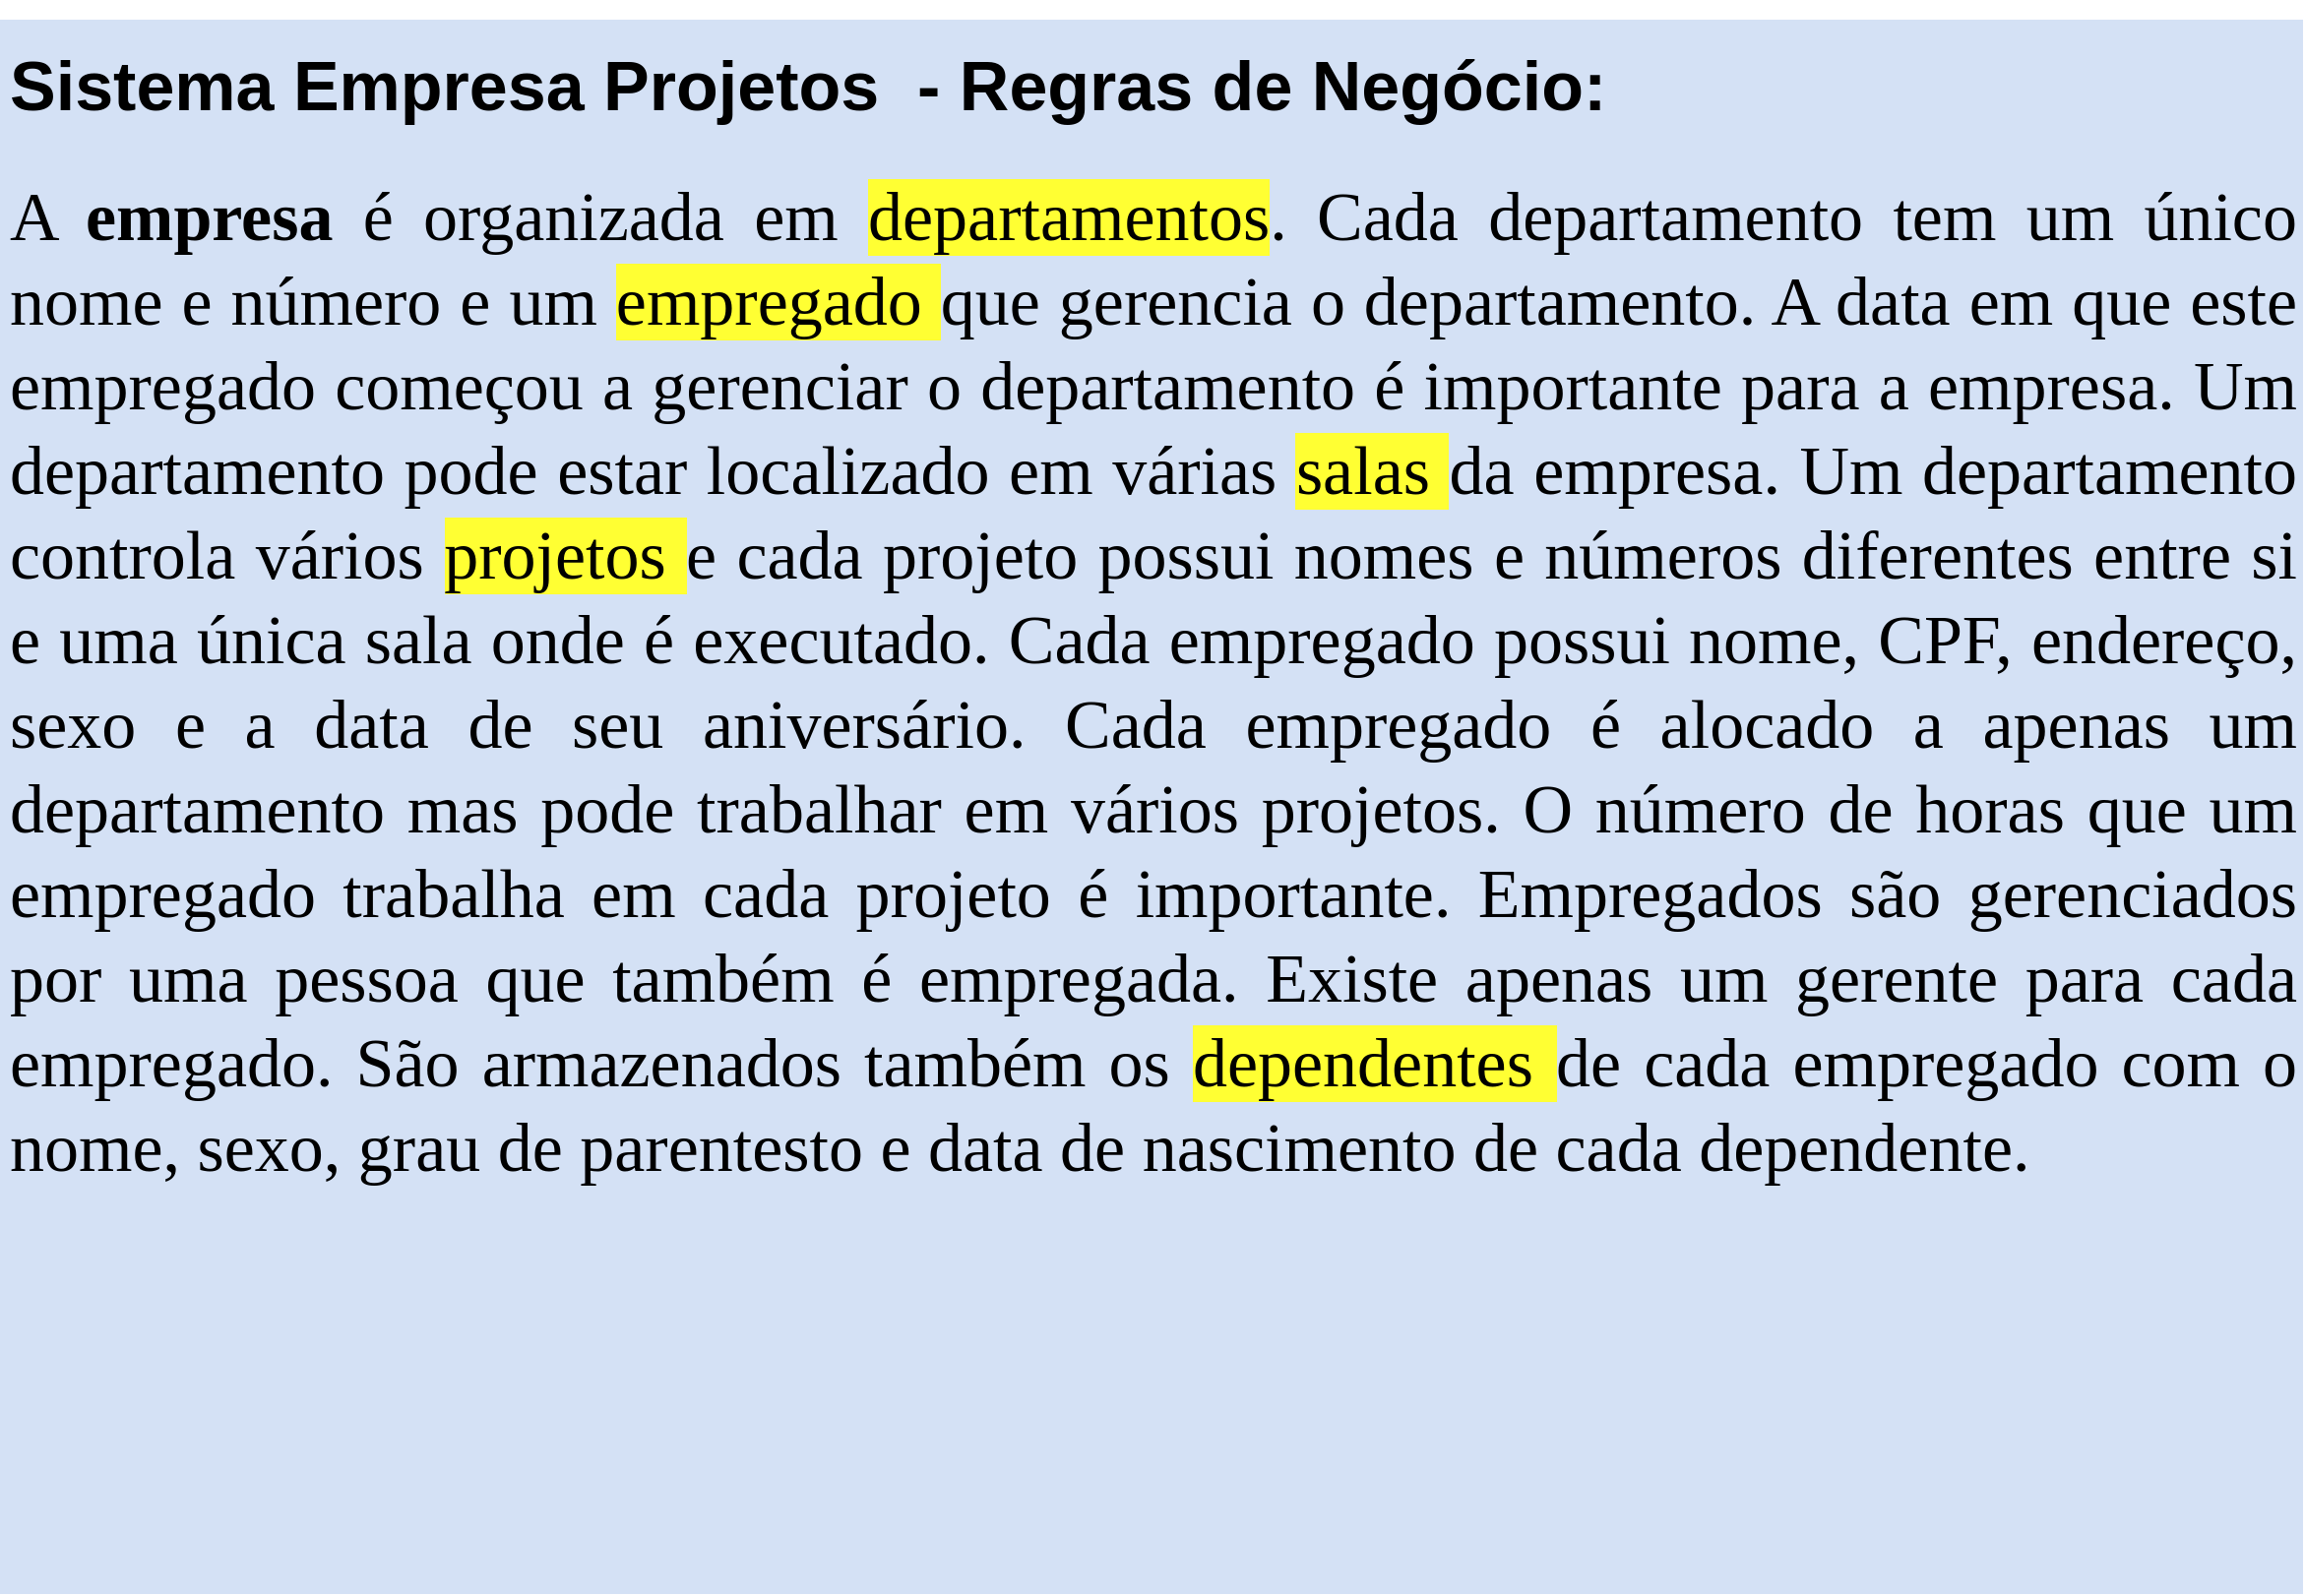 <mxfile version="13.6.2" type="device" pages="11"><diagram id="ipHTRSUN50sSh9N0zVFk" name="Descrição"><mxGraphModel dx="1422" dy="822" grid="1" gridSize="10" guides="1" tooltips="1" connect="1" arrows="1" fold="1" page="1" pageScale="1" pageWidth="1169" pageHeight="827" background="none" math="0" shadow="0"><root><mxCell id="tIjtYzblSWVBBOtJK3aa-0"/><mxCell id="tIjtYzblSWVBBOtJK3aa-1" parent="tIjtYzblSWVBBOtJK3aa-0"/><mxCell id="tIjtYzblSWVBBOtJK3aa-2" value="&lt;h1 style=&quot;font-size: 35px&quot;&gt;&lt;font style=&quot;font-size: 35px&quot;&gt;&lt;font style=&quot;font-size: 35px&quot;&gt;Sistema Empresa Projetos&amp;nbsp; - Regras de Negócio:&amp;nbsp;&lt;/font&gt;&lt;br style=&quot;font-size: 35px&quot;&gt;&lt;/font&gt;&lt;/h1&gt;&lt;p style=&quot;margin-top: 0pt ; margin-bottom: 0pt ; text-align: justify ; direction: ltr ; unicode-bidi: embed ; vertical-align: baseline ; font-size: 35px&quot;&gt;&lt;font style=&quot;font-size: 35px&quot;&gt;&lt;span style=&quot;font-family: &amp;#34;tahoma&amp;#34; ; font-size: 35px&quot;&gt;A &lt;b&gt;empresa&lt;/b&gt; é organizada em &lt;span style=&quot;background-color: rgb(255 , 255 , 51)&quot;&gt;departamentos&lt;/span&gt;. Cada departamento tem um único nome e número e um &lt;span style=&quot;background-color: rgb(255 , 255 , 51)&quot;&gt;empregado &lt;/span&gt;que gerencia o departamento. A data em que este empregado começou a gerenciar o departamento é importante para a empresa. Um departamento pode estar localizado em várias &lt;span style=&quot;background-color: rgb(255 , 255 , 51)&quot;&gt;salas &lt;/span&gt;da empresa. Um departamento controla vários &lt;span style=&quot;background-color: rgb(255 , 255 , 51)&quot;&gt;projetos &lt;/span&gt;e cada projeto possui nomes e números diferentes entre si e uma única sala onde é executado&lt;/span&gt;&lt;span style=&quot;font-family: &amp;#34;tahoma&amp;#34; ; font-size: 35px&quot;&gt;. Cada &lt;/span&gt;&lt;span style=&quot;font-family: &amp;#34;tahoma&amp;#34; ; font-size: 35px&quot;&gt;empregado possui nome, CPF, endereço, sexo e a data de seu aniversário. Cada empregado é alocado a apenas um departamento mas pode trabalhar em vários projetos. O número de horas que um empregado trabalha em cada projeto é importante. Empregados são gerenciados por uma pessoa que também é empregada. Existe apenas um gerente para cada empregado.&amp;nbsp;&lt;/span&gt;&lt;/font&gt;&lt;span style=&quot;font-family: &amp;#34;tahoma&amp;#34; ; font-size: 35px&quot;&gt;São&amp;nbsp;&lt;/span&gt;&lt;span style=&quot;font-family: &amp;#34;tahoma&amp;#34; ; font-size: 35px&quot;&gt;armazenados também os &lt;span style=&quot;background-color: rgb(255 , 255 , 51)&quot;&gt;dependentes &lt;/span&gt;de cada empregado com o nome, sexo, grau de&amp;nbsp;&lt;/span&gt;&lt;span style=&quot;font-family: &amp;#34;tahoma&amp;#34; ; font-size: 35px&quot;&gt;parentesto e data de nascimento de cada dependente.&lt;/span&gt;&lt;/p&gt;" style="text;html=1;strokeColor=none;fillColor=#D4E1F5;spacing=5;spacingTop=-20;whiteSpace=wrap;overflow=hidden;rounded=0;fontSize=35;labelBackgroundColor=none;align=left;" parent="tIjtYzblSWVBBOtJK3aa-1" vertex="1"><mxGeometry y="10" width="1170" height="800" as="geometry"/></mxCell></root></mxGraphModel></diagram><diagram id="lz-88jHADARXfqnoQyKX" name="MER1"><mxGraphModel dx="1422" dy="822" grid="1" gridSize="10" guides="1" tooltips="1" connect="1" arrows="1" fold="1" page="1" pageScale="1" pageWidth="1169" pageHeight="827" background="#D4E1F5" math="0" shadow="0"><root><mxCell id="0"/><mxCell id="1" parent="0"/><mxCell id="QeLmxHselwmV_SNLkUFL-15" value="Departamento" style="whiteSpace=wrap;html=1;align=center;" parent="1" vertex="1"><mxGeometry x="670.67" y="457" width="100" height="40" as="geometry"/></mxCell><mxCell id="QeLmxHselwmV_SNLkUFL-121" value="nome&lt;span style=&quot;color: rgba(0 , 0 , 0 , 0) ; font-family: monospace ; font-size: 0px&quot;&gt;%3CmxGraphModel%3E%3Croot%3E%3CmxCell%20id%3D%220%22%2F%3E%3CmxCell%20id%3D%221%22%20parent%3D%220%22%2F%3E%3CmxCell%20id%3D%222%22%20value%3D%22cpf%22%20style%3D%22ellipse%3BwhiteSpace%3Dwrap%3Bhtml%3D1%3Balign%3Dcenter%3B%22%20vertex%3D%221%22%20parent%3D%221%22%3E%3CmxGeometry%20x%3D%2271.25%22%20y%3D%22280%22%20width%3D%2287.5%22%20height%3D%2220%22%20as%3D%22geometry%22%2F%3E%3C%2FmxCell%3E%3C%2Froot%3E%3C%2FmxGraphModel%3E&lt;/span&gt;" style="ellipse;whiteSpace=wrap;html=1;align=center;" parent="1" vertex="1"><mxGeometry x="758.5" y="516.5" width="87.5" height="19" as="geometry"/></mxCell><mxCell id="QeLmxHselwmV_SNLkUFL-127" value="numero" style="ellipse;whiteSpace=wrap;html=1;align=center;" parent="1" vertex="1"><mxGeometry x="718.5" y="546.38" width="87.5" height="19" as="geometry"/></mxCell><mxCell id="QeLmxHselwmV_SNLkUFL-130" value="id_departamento" style="ellipse;whiteSpace=wrap;html=1;align=center;fontStyle=4;fillColor=#B9E0A5;" parent="1" vertex="1"><mxGeometry x="626.94" y="517.5" width="109.75" height="19" as="geometry"/></mxCell><mxCell id="0RB1qAfiN3Sf1S52s0Se-8" style="rounded=0;orthogonalLoop=1;jettySize=auto;html=1;endArrow=none;endFill=0;entryX=0.25;entryY=1;entryDx=0;entryDy=0;" parent="1" source="QeLmxHselwmV_SNLkUFL-130" target="QeLmxHselwmV_SNLkUFL-15" edge="1"><mxGeometry relative="1" as="geometry"><mxPoint x="942.9" y="405.962" as="targetPoint"/><mxPoint x="977.05" y="461.74" as="sourcePoint"/></mxGeometry></mxCell><mxCell id="0RB1qAfiN3Sf1S52s0Se-10" style="rounded=0;orthogonalLoop=1;jettySize=auto;html=1;endArrow=none;endFill=0;exitX=0.5;exitY=0;exitDx=0;exitDy=0;entryX=0.5;entryY=1;entryDx=0;entryDy=0;" parent="1" source="QeLmxHselwmV_SNLkUFL-127" target="QeLmxHselwmV_SNLkUFL-15" edge="1"><mxGeometry relative="1" as="geometry"><mxPoint x="780.67" y="508" as="targetPoint"/><mxPoint x="805.67" y="527.5" as="sourcePoint"/></mxGeometry></mxCell><mxCell id="0RB1qAfiN3Sf1S52s0Se-12" style="rounded=0;orthogonalLoop=1;jettySize=auto;html=1;endArrow=none;endFill=0;exitX=0.305;exitY=0.136;exitDx=0;exitDy=0;entryX=0.696;entryY=1.008;entryDx=0;entryDy=0;exitPerimeter=0;entryPerimeter=0;" parent="1" source="QeLmxHselwmV_SNLkUFL-121" target="QeLmxHselwmV_SNLkUFL-15" edge="1"><mxGeometry relative="1" as="geometry"><mxPoint x="780.67" y="487.5" as="targetPoint"/><mxPoint x="803.17" y="487.5" as="sourcePoint"/></mxGeometry></mxCell><mxCell id="4FgLXgzgzgSQ3nuTjCvW-1" value="&lt;div style=&quot;text-align: left; font-size: 19px;&quot;&gt;&lt;span style=&quot;font-size: 19px; font-family: tahoma;&quot;&gt;A &lt;/span&gt;&lt;span style=&quot;font-size: 19px; font-family: tahoma;&quot;&gt;empresa&amp;nbsp;&lt;/span&gt;&lt;span style=&quot;font-size: 19px; font-family: tahoma;&quot;&gt;é organizada em &lt;/span&gt;&lt;span style=&quot;font-size: 19px; font-family: tahoma; background: yellow;&quot;&gt;departamentos&lt;/span&gt;&lt;span style=&quot;font-size: 19px; font-family: tahoma;&quot;&gt;. Cada departamento tem um único nome&lt;/span&gt;&lt;/div&gt;&lt;div style=&quot;text-align: left; font-size: 19px;&quot;&gt;&lt;span style=&quot;font-size: 19px; font-family: tahoma;&quot;&gt;&amp;nbsp;e número e ...&lt;/span&gt;&lt;/div&gt;" style="text;html=1;resizable=0;autosize=1;align=center;verticalAlign=middle;points=[];fillColor=none;strokeColor=none;rounded=0;labelBackgroundColor=none;fontSize=19;fontStyle=1" parent="1" vertex="1"><mxGeometry x="158.5" y="40" width="820" height="50" as="geometry"/></mxCell></root></mxGraphModel></diagram><diagram name="MER2" id="yaBuQyPr2miGiaqJ29cU"><mxGraphModel dx="1422" dy="822" grid="1" gridSize="10" guides="1" tooltips="1" connect="1" arrows="1" fold="1" page="1" pageScale="1" pageWidth="1169" pageHeight="827" background="#D4E1F5" math="0" shadow="0"><root><mxCell id="AmnQKOD050n40M9IhVpH-0"/><mxCell id="AmnQKOD050n40M9IhVpH-1" parent="AmnQKOD050n40M9IhVpH-0"/><mxCell id="AmnQKOD050n40M9IhVpH-6" value="Empregado" style="whiteSpace=wrap;html=1;align=center;" parent="AmnQKOD050n40M9IhVpH-1" vertex="1"><mxGeometry x="243.5" y="457" width="99" height="40" as="geometry"/></mxCell><mxCell id="AmnQKOD050n40M9IhVpH-7" value="Departamento" style="whiteSpace=wrap;html=1;align=center;" parent="AmnQKOD050n40M9IhVpH-1" vertex="1"><mxGeometry x="670.67" y="457" width="100" height="40" as="geometry"/></mxCell><mxCell id="AmnQKOD050n40M9IhVpH-17" value="gerencia" style="shape=rhombus;perimeter=rhombusPerimeter;whiteSpace=wrap;html=1;align=center;" parent="AmnQKOD050n40M9IhVpH-1" vertex="1"><mxGeometry x="440" y="447" width="119" height="60" as="geometry"/></mxCell><mxCell id="AmnQKOD050n40M9IhVpH-38" value="id_empregado" style="ellipse;whiteSpace=wrap;html=1;align=center;fontStyle=4;fillColor=#B9E0A5;" parent="AmnQKOD050n40M9IhVpH-1" vertex="1"><mxGeometry x="154.5" y="376.5" width="89" height="20" as="geometry"/></mxCell><mxCell id="AmnQKOD050n40M9IhVpH-39" style="rounded=0;orthogonalLoop=1;jettySize=auto;html=1;endArrow=none;endFill=0;entryX=0.21;entryY=0.013;entryDx=0;entryDy=0;exitX=1;exitY=1;exitDx=0;exitDy=0;entryPerimeter=0;" parent="AmnQKOD050n40M9IhVpH-1" source="AmnQKOD050n40M9IhVpH-38" target="AmnQKOD050n40M9IhVpH-6" edge="1"><mxGeometry relative="1" as="geometry"><mxPoint x="253.5" y="503.989" as="targetPoint"/><mxPoint x="211.752" y="518.215" as="sourcePoint"/></mxGeometry></mxCell><mxCell id="AmnQKOD050n40M9IhVpH-43" value="nome&lt;span style=&quot;color: rgba(0 , 0 , 0 , 0) ; font-family: monospace ; font-size: 0px&quot;&gt;%3CmxGraphModel%3E%3Croot%3E%3CmxCell%20id%3D%220%22%2F%3E%3CmxCell%20id%3D%221%22%20parent%3D%220%22%2F%3E%3CmxCell%20id%3D%222%22%20value%3D%22cpf%22%20style%3D%22ellipse%3BwhiteSpace%3Dwrap%3Bhtml%3D1%3Balign%3Dcenter%3B%22%20vertex%3D%221%22%20parent%3D%221%22%3E%3CmxGeometry%20x%3D%2271.25%22%20y%3D%22280%22%20width%3D%2287.5%22%20height%3D%2220%22%20as%3D%22geometry%22%2F%3E%3C%2FmxCell%3E%3C%2Froot%3E%3C%2FmxGraphModel%3E&lt;/span&gt;" style="ellipse;whiteSpace=wrap;html=1;align=center;" parent="AmnQKOD050n40M9IhVpH-1" vertex="1"><mxGeometry x="758.5" y="516.5" width="87.5" height="19" as="geometry"/></mxCell><mxCell id="AmnQKOD050n40M9IhVpH-44" value="numero" style="ellipse;whiteSpace=wrap;html=1;align=center;" parent="AmnQKOD050n40M9IhVpH-1" vertex="1"><mxGeometry x="718.5" y="546.38" width="87.5" height="19" as="geometry"/></mxCell><mxCell id="AmnQKOD050n40M9IhVpH-45" value="id_departamento" style="ellipse;whiteSpace=wrap;html=1;align=center;fontStyle=4;fillColor=#B9E0A5;" parent="AmnQKOD050n40M9IhVpH-1" vertex="1"><mxGeometry x="626.94" y="517.5" width="109.75" height="19" as="geometry"/></mxCell><mxCell id="AmnQKOD050n40M9IhVpH-52" style="rounded=0;orthogonalLoop=1;jettySize=auto;html=1;endArrow=none;endFill=0;entryX=0.25;entryY=1;entryDx=0;entryDy=0;" parent="AmnQKOD050n40M9IhVpH-1" source="AmnQKOD050n40M9IhVpH-45" target="AmnQKOD050n40M9IhVpH-7" edge="1"><mxGeometry relative="1" as="geometry"><mxPoint x="942.9" y="405.962" as="targetPoint"/><mxPoint x="977.05" y="461.74" as="sourcePoint"/></mxGeometry></mxCell><mxCell id="AmnQKOD050n40M9IhVpH-53" style="rounded=0;orthogonalLoop=1;jettySize=auto;html=1;endArrow=none;endFill=0;exitX=0.5;exitY=0;exitDx=0;exitDy=0;entryX=0.5;entryY=1;entryDx=0;entryDy=0;" parent="AmnQKOD050n40M9IhVpH-1" source="AmnQKOD050n40M9IhVpH-44" target="AmnQKOD050n40M9IhVpH-7" edge="1"><mxGeometry relative="1" as="geometry"><mxPoint x="780.67" y="508" as="targetPoint"/><mxPoint x="805.67" y="527.5" as="sourcePoint"/></mxGeometry></mxCell><mxCell id="AmnQKOD050n40M9IhVpH-54" style="rounded=0;orthogonalLoop=1;jettySize=auto;html=1;endArrow=none;endFill=0;exitX=0.305;exitY=0.136;exitDx=0;exitDy=0;entryX=0.696;entryY=1.008;entryDx=0;entryDy=0;exitPerimeter=0;entryPerimeter=0;" parent="AmnQKOD050n40M9IhVpH-1" source="AmnQKOD050n40M9IhVpH-43" target="AmnQKOD050n40M9IhVpH-7" edge="1"><mxGeometry relative="1" as="geometry"><mxPoint x="780.67" y="487.5" as="targetPoint"/><mxPoint x="803.17" y="487.5" as="sourcePoint"/></mxGeometry></mxCell><mxCell id="AmnQKOD050n40M9IhVpH-70" value="" style="endArrow=none;html=1;rounded=0;labelBackgroundColor=none;fontSize=35;edgeStyle=orthogonalEdgeStyle;exitX=1;exitY=0.5;exitDx=0;exitDy=0;entryX=0;entryY=0.5;entryDx=0;entryDy=0;" parent="AmnQKOD050n40M9IhVpH-1" source="AmnQKOD050n40M9IhVpH-6" target="AmnQKOD050n40M9IhVpH-17" edge="1"><mxGeometry relative="1" as="geometry"><mxPoint x="458.5" y="225.75" as="sourcePoint"/><mxPoint x="418.5" y="333.75" as="targetPoint"/></mxGeometry></mxCell><mxCell id="AmnQKOD050n40M9IhVpH-71" value="&lt;font style=&quot;font-size: 12px;&quot;&gt;(1,N)&lt;/font&gt;" style="edgeLabel;html=1;align=center;verticalAlign=middle;resizable=0;points=[];fontSize=35;labelBackgroundColor=none;" parent="AmnQKOD050n40M9IhVpH-70" vertex="1" connectable="0"><mxGeometry x="-0.902" relative="1" as="geometry"><mxPoint x="12.67" y="-0.5" as="offset"/></mxGeometry></mxCell><mxCell id="AmnQKOD050n40M9IhVpH-76" value="dataInicio" style="ellipse;whiteSpace=wrap;html=1;align=center;" parent="AmnQKOD050n40M9IhVpH-1" vertex="1"><mxGeometry x="390" y="517.5" width="87.5" height="20" as="geometry"/></mxCell><mxCell id="AmnQKOD050n40M9IhVpH-77" value="" style="endArrow=none;html=1;rounded=0;labelBackgroundColor=none;fontSize=35;entryX=0;entryY=1;entryDx=0;entryDy=0;" parent="AmnQKOD050n40M9IhVpH-1" source="AmnQKOD050n40M9IhVpH-76" target="AmnQKOD050n40M9IhVpH-17" edge="1"><mxGeometry relative="1" as="geometry"><mxPoint x="388.5" y="363.75" as="sourcePoint"/><mxPoint x="477" y="507" as="targetPoint"/></mxGeometry></mxCell><mxCell id="AmnQKOD050n40M9IhVpH-126" value="&lt;div style=&quot;text-align: left ; font-size: 19px&quot;&gt;&lt;span style=&quot;font-size: 19px ; font-family: &amp;#34;tahoma&amp;#34;&quot;&gt;Cada departamento tem um único nome&lt;/span&gt;&lt;span style=&quot;font-family: &amp;#34;tahoma&amp;#34;&quot;&gt;&amp;nbsp;e número e um &lt;/span&gt;&lt;span style=&quot;font-family: &amp;#34;tahoma&amp;#34; ; background-color: rgb(255 , 255 , 51)&quot;&gt;empregado &lt;/span&gt;&lt;span style=&quot;font-family: &amp;#34;tahoma&amp;#34;&quot;&gt;que gerencia o departamento.&amp;nbsp;&lt;/span&gt;&lt;/div&gt;&lt;div style=&quot;text-align: left ; font-size: 19px&quot;&gt;&lt;span style=&quot;font-family: &amp;#34;tahoma&amp;#34;&quot;&gt;A data que este empregado&amp;nbsp;&lt;/span&gt;&lt;span style=&quot;font-family: &amp;#34;tahoma&amp;#34;&quot;&gt;começou a gerenciar o departamento é importante para a empresa.&lt;/span&gt;&lt;/div&gt;" style="text;html=1;resizable=0;autosize=1;align=center;verticalAlign=middle;points=[];fillColor=none;strokeColor=none;rounded=0;labelBackgroundColor=none;fontSize=19;fontStyle=1" parent="AmnQKOD050n40M9IhVpH-1" vertex="1"><mxGeometry x="88.5" y="40" width="960" height="50" as="geometry"/></mxCell><mxCell id="b3TgsX0DfO3LFCAhb3PP-0" value="" style="endArrow=none;html=1;rounded=0;entryX=0;entryY=0.5;entryDx=0;entryDy=0;exitX=1;exitY=0.5;exitDx=0;exitDy=0;" edge="1" parent="AmnQKOD050n40M9IhVpH-1" source="AmnQKOD050n40M9IhVpH-17" target="AmnQKOD050n40M9IhVpH-7"><mxGeometry relative="1" as="geometry"><mxPoint x="510.67" y="420" as="sourcePoint"/><mxPoint x="670.67" y="420" as="targetPoint"/></mxGeometry></mxCell><mxCell id="b3TgsX0DfO3LFCAhb3PP-1" value="(0,N)" style="resizable=0;html=1;align=right;verticalAlign=bottom;" connectable="0" vertex="1" parent="b3TgsX0DfO3LFCAhb3PP-0"><mxGeometry x="1" relative="1" as="geometry"><mxPoint x="-0.33" y="20" as="offset"/></mxGeometry></mxCell></root></mxGraphModel></diagram><diagram name="MER3" id="mtIQ-mk5OIapl7GurhfZ"><mxGraphModel dx="1422" dy="822" grid="1" gridSize="10" guides="1" tooltips="1" connect="1" arrows="1" fold="1" page="1" pageScale="1" pageWidth="1169" pageHeight="827" background="#D4E1F5" math="0" shadow="0"><root><mxCell id="7pcMWyOQOnLhy-5w-iMw-0"/><mxCell id="7pcMWyOQOnLhy-5w-iMw-1" parent="7pcMWyOQOnLhy-5w-iMw-0"/><mxCell id="7pcMWyOQOnLhy-5w-iMw-6" value="Empregado" style="whiteSpace=wrap;html=1;align=center;" parent="7pcMWyOQOnLhy-5w-iMw-1" vertex="1"><mxGeometry x="243.5" y="457" width="99" height="40" as="geometry"/></mxCell><mxCell id="7pcMWyOQOnLhy-5w-iMw-7" value="Departamento" style="whiteSpace=wrap;html=1;align=center;" parent="7pcMWyOQOnLhy-5w-iMw-1" vertex="1"><mxGeometry x="670.67" y="457" width="100" height="40" as="geometry"/></mxCell><mxCell id="7pcMWyOQOnLhy-5w-iMw-8" value="Sala" style="whiteSpace=wrap;html=1;align=center;" parent="7pcMWyOQOnLhy-5w-iMw-1" vertex="1"><mxGeometry x="862.39" y="302.25" width="101" height="41" as="geometry"/></mxCell><mxCell id="7pcMWyOQOnLhy-5w-iMw-17" value="gerencia" style="shape=rhombus;perimeter=rhombusPerimeter;whiteSpace=wrap;html=1;align=center;" parent="7pcMWyOQOnLhy-5w-iMw-1" vertex="1"><mxGeometry x="440" y="446.75" width="119" height="60" as="geometry"/></mxCell><mxCell id="7pcMWyOQOnLhy-5w-iMw-38" value="id_empregado" style="ellipse;whiteSpace=wrap;html=1;align=center;fontStyle=4;fillColor=#B9E0A5;" parent="7pcMWyOQOnLhy-5w-iMw-1" vertex="1"><mxGeometry x="154.5" y="376.5" width="89" height="20" as="geometry"/></mxCell><mxCell id="7pcMWyOQOnLhy-5w-iMw-39" style="rounded=0;orthogonalLoop=1;jettySize=auto;html=1;endArrow=none;endFill=0;entryX=0.21;entryY=0.013;entryDx=0;entryDy=0;exitX=1;exitY=1;exitDx=0;exitDy=0;entryPerimeter=0;" parent="7pcMWyOQOnLhy-5w-iMw-1" source="7pcMWyOQOnLhy-5w-iMw-38" target="7pcMWyOQOnLhy-5w-iMw-6" edge="1"><mxGeometry relative="1" as="geometry"><mxPoint x="253.5" y="503.989" as="targetPoint"/><mxPoint x="211.752" y="518.215" as="sourcePoint"/></mxGeometry></mxCell><mxCell id="7pcMWyOQOnLhy-5w-iMw-43" value="nome&lt;span style=&quot;color: rgba(0 , 0 , 0 , 0) ; font-family: monospace ; font-size: 0px&quot;&gt;%3CmxGraphModel%3E%3Croot%3E%3CmxCell%20id%3D%220%22%2F%3E%3CmxCell%20id%3D%221%22%20parent%3D%220%22%2F%3E%3CmxCell%20id%3D%222%22%20value%3D%22cpf%22%20style%3D%22ellipse%3BwhiteSpace%3Dwrap%3Bhtml%3D1%3Balign%3Dcenter%3B%22%20vertex%3D%221%22%20parent%3D%221%22%3E%3CmxGeometry%20x%3D%2271.25%22%20y%3D%22280%22%20width%3D%2287.5%22%20height%3D%2220%22%20as%3D%22geometry%22%2F%3E%3C%2FmxCell%3E%3C%2Froot%3E%3C%2FmxGraphModel%3E&lt;/span&gt;" style="ellipse;whiteSpace=wrap;html=1;align=center;" parent="7pcMWyOQOnLhy-5w-iMw-1" vertex="1"><mxGeometry x="758.5" y="516.5" width="87.5" height="19" as="geometry"/></mxCell><mxCell id="7pcMWyOQOnLhy-5w-iMw-44" value="numero" style="ellipse;whiteSpace=wrap;html=1;align=center;" parent="7pcMWyOQOnLhy-5w-iMw-1" vertex="1"><mxGeometry x="718.5" y="546.38" width="87.5" height="19" as="geometry"/></mxCell><mxCell id="7pcMWyOQOnLhy-5w-iMw-45" value="id_departamento" style="ellipse;whiteSpace=wrap;html=1;align=center;fontStyle=4;fillColor=#B9E0A5;" parent="7pcMWyOQOnLhy-5w-iMw-1" vertex="1"><mxGeometry x="626.94" y="517.5" width="109.75" height="19" as="geometry"/></mxCell><mxCell id="7pcMWyOQOnLhy-5w-iMw-46" value="id_sala" style="ellipse;whiteSpace=wrap;html=1;align=center;fontStyle=4;fillColor=#B9E0A5;" parent="7pcMWyOQOnLhy-5w-iMw-1" vertex="1"><mxGeometry x="972.89" y="280.5" width="91" height="21" as="geometry"/></mxCell><mxCell id="7pcMWyOQOnLhy-5w-iMw-47" style="rounded=0;orthogonalLoop=1;jettySize=auto;html=1;endArrow=none;endFill=0;exitX=0;exitY=1;exitDx=0;exitDy=0;" parent="7pcMWyOQOnLhy-5w-iMw-1" source="7pcMWyOQOnLhy-5w-iMw-46" target="7pcMWyOQOnLhy-5w-iMw-8" edge="1"><mxGeometry relative="1" as="geometry"><mxPoint x="987.39" y="341.75" as="targetPoint"/><mxPoint x="627.39" y="371.75" as="sourcePoint"/></mxGeometry></mxCell><mxCell id="7pcMWyOQOnLhy-5w-iMw-48" value="nome" style="ellipse;whiteSpace=wrap;html=1;align=center;" parent="7pcMWyOQOnLhy-5w-iMw-1" vertex="1"><mxGeometry x="975.39" y="309.5" width="88.5" height="21" as="geometry"/></mxCell><mxCell id="7pcMWyOQOnLhy-5w-iMw-49" value="numero" style="ellipse;whiteSpace=wrap;html=1;align=center;" parent="7pcMWyOQOnLhy-5w-iMw-1" vertex="1"><mxGeometry x="975.39" y="330.5" width="88.5" height="21" as="geometry"/></mxCell><mxCell id="7pcMWyOQOnLhy-5w-iMw-50" style="rounded=0;orthogonalLoop=1;jettySize=auto;html=1;endArrow=none;endFill=0;exitX=0;exitY=0.5;exitDx=0;exitDy=0;entryX=1;entryY=0.25;entryDx=0;entryDy=0;" parent="7pcMWyOQOnLhy-5w-iMw-1" source="7pcMWyOQOnLhy-5w-iMw-48" target="7pcMWyOQOnLhy-5w-iMw-8" edge="1"><mxGeometry relative="1" as="geometry"><mxPoint x="939.732" y="312.25" as="targetPoint"/><mxPoint x="982.36" y="263.09" as="sourcePoint"/></mxGeometry></mxCell><mxCell id="7pcMWyOQOnLhy-5w-iMw-51" style="rounded=0;orthogonalLoop=1;jettySize=auto;html=1;endArrow=none;endFill=0;exitX=0;exitY=0.5;exitDx=0;exitDy=0;entryX=1;entryY=0.5;entryDx=0;entryDy=0;" parent="7pcMWyOQOnLhy-5w-iMw-1" source="7pcMWyOQOnLhy-5w-iMw-49" target="7pcMWyOQOnLhy-5w-iMw-8" edge="1"><mxGeometry relative="1" as="geometry"><mxPoint x="962.39" y="301.75" as="targetPoint"/><mxPoint x="992.36" y="273.09" as="sourcePoint"/></mxGeometry></mxCell><mxCell id="7pcMWyOQOnLhy-5w-iMw-52" style="rounded=0;orthogonalLoop=1;jettySize=auto;html=1;endArrow=none;endFill=0;entryX=0.25;entryY=1;entryDx=0;entryDy=0;" parent="7pcMWyOQOnLhy-5w-iMw-1" source="7pcMWyOQOnLhy-5w-iMw-45" target="7pcMWyOQOnLhy-5w-iMw-7" edge="1"><mxGeometry relative="1" as="geometry"><mxPoint x="942.9" y="405.962" as="targetPoint"/><mxPoint x="977.05" y="461.74" as="sourcePoint"/></mxGeometry></mxCell><mxCell id="7pcMWyOQOnLhy-5w-iMw-53" style="rounded=0;orthogonalLoop=1;jettySize=auto;html=1;endArrow=none;endFill=0;exitX=0.5;exitY=0;exitDx=0;exitDy=0;entryX=0.5;entryY=1;entryDx=0;entryDy=0;" parent="7pcMWyOQOnLhy-5w-iMw-1" source="7pcMWyOQOnLhy-5w-iMw-44" target="7pcMWyOQOnLhy-5w-iMw-7" edge="1"><mxGeometry relative="1" as="geometry"><mxPoint x="780.67" y="508" as="targetPoint"/><mxPoint x="805.67" y="527.5" as="sourcePoint"/></mxGeometry></mxCell><mxCell id="7pcMWyOQOnLhy-5w-iMw-54" style="rounded=0;orthogonalLoop=1;jettySize=auto;html=1;endArrow=none;endFill=0;exitX=0.305;exitY=0.136;exitDx=0;exitDy=0;entryX=0.696;entryY=1.008;entryDx=0;entryDy=0;exitPerimeter=0;entryPerimeter=0;" parent="7pcMWyOQOnLhy-5w-iMw-1" source="7pcMWyOQOnLhy-5w-iMw-43" target="7pcMWyOQOnLhy-5w-iMw-7" edge="1"><mxGeometry relative="1" as="geometry"><mxPoint x="780.67" y="487.5" as="targetPoint"/><mxPoint x="803.17" y="487.5" as="sourcePoint"/></mxGeometry></mxCell><mxCell id="7pcMWyOQOnLhy-5w-iMw-70" value="" style="endArrow=none;html=1;rounded=0;labelBackgroundColor=none;fontSize=35;edgeStyle=orthogonalEdgeStyle;exitX=1;exitY=0.5;exitDx=0;exitDy=0;entryX=0;entryY=0.5;entryDx=0;entryDy=0;" parent="7pcMWyOQOnLhy-5w-iMw-1" source="7pcMWyOQOnLhy-5w-iMw-6" target="7pcMWyOQOnLhy-5w-iMw-17" edge="1"><mxGeometry relative="1" as="geometry"><mxPoint x="458.5" y="225.75" as="sourcePoint"/><mxPoint x="418.5" y="333.75" as="targetPoint"/></mxGeometry></mxCell><mxCell id="7pcMWyOQOnLhy-5w-iMw-71" value="&lt;font style=&quot;font-size: 12px;&quot;&gt;(1,N)&lt;/font&gt;" style="edgeLabel;html=1;align=center;verticalAlign=middle;resizable=0;points=[];fontSize=35;labelBackgroundColor=none;" parent="7pcMWyOQOnLhy-5w-iMw-70" vertex="1" connectable="0"><mxGeometry x="-0.902" relative="1" as="geometry"><mxPoint x="12.67" y="-0.5" as="offset"/></mxGeometry></mxCell><mxCell id="7pcMWyOQOnLhy-5w-iMw-72" value="" style="endArrow=none;html=1;rounded=0;labelBackgroundColor=none;fontSize=35;entryX=0;entryY=0.5;entryDx=0;entryDy=0;exitX=1;exitY=0.5;exitDx=0;exitDy=0;edgeStyle=orthogonalEdgeStyle;" parent="7pcMWyOQOnLhy-5w-iMw-1" source="7pcMWyOQOnLhy-5w-iMw-17" target="7pcMWyOQOnLhy-5w-iMw-7" edge="1"><mxGeometry relative="1" as="geometry"><mxPoint x="408.5" y="363.75" as="sourcePoint"/><mxPoint x="568.5" y="363.75" as="targetPoint"/></mxGeometry></mxCell><mxCell id="7pcMWyOQOnLhy-5w-iMw-73" value="&lt;span style=&quot;font-size: 12px&quot;&gt;(0,N)&lt;br&gt;&lt;/span&gt;" style="edgeLabel;html=1;align=center;verticalAlign=middle;resizable=0;points=[];fontSize=35;labelBackgroundColor=none;" parent="7pcMWyOQOnLhy-5w-iMw-72" vertex="1" connectable="0"><mxGeometry x="0.903" y="1" relative="1" as="geometry"><mxPoint x="-13.5" y="0.5" as="offset"/></mxGeometry></mxCell><mxCell id="7pcMWyOQOnLhy-5w-iMw-76" value="dataInicio" style="ellipse;whiteSpace=wrap;html=1;align=center;" parent="7pcMWyOQOnLhy-5w-iMw-1" vertex="1"><mxGeometry x="400" y="515.5" width="87.5" height="20" as="geometry"/></mxCell><mxCell id="7pcMWyOQOnLhy-5w-iMw-77" value="" style="endArrow=none;html=1;rounded=0;labelBackgroundColor=none;fontSize=35;entryX=0;entryY=1;entryDx=0;entryDy=0;" parent="7pcMWyOQOnLhy-5w-iMw-1" source="7pcMWyOQOnLhy-5w-iMw-76" target="7pcMWyOQOnLhy-5w-iMw-17" edge="1"><mxGeometry relative="1" as="geometry"><mxPoint x="388.5" y="363.75" as="sourcePoint"/><mxPoint x="548.5" y="363.75" as="targetPoint"/></mxGeometry></mxCell><mxCell id="7pcMWyOQOnLhy-5w-iMw-86" value="está localizado" style="shape=rhombus;perimeter=rhombusPerimeter;whiteSpace=wrap;html=1;align=center;" parent="7pcMWyOQOnLhy-5w-iMw-1" vertex="1"><mxGeometry x="852.89" y="447.75" width="120" height="59" as="geometry"/></mxCell><mxCell id="7pcMWyOQOnLhy-5w-iMw-91" value="" style="endArrow=none;html=1;rounded=0;labelBackgroundColor=none;fontSize=35;entryX=0.5;entryY=1;entryDx=0;entryDy=0;exitX=0.5;exitY=0;exitDx=0;exitDy=0;edgeStyle=orthogonalEdgeStyle;" parent="7pcMWyOQOnLhy-5w-iMw-1" source="7pcMWyOQOnLhy-5w-iMw-86" target="7pcMWyOQOnLhy-5w-iMw-8" edge="1"><mxGeometry relative="1" as="geometry"><mxPoint x="473.5" y="539" as="sourcePoint"/><mxPoint x="607.67" y="539" as="targetPoint"/></mxGeometry></mxCell><mxCell id="7pcMWyOQOnLhy-5w-iMw-92" value="&lt;span style=&quot;font-size: 12px&quot;&gt;(1,N)&lt;br&gt;&lt;/span&gt;" style="edgeLabel;html=1;align=center;verticalAlign=middle;resizable=0;points=[];fontSize=35;labelBackgroundColor=none;" parent="7pcMWyOQOnLhy-5w-iMw-91" vertex="1" connectable="0"><mxGeometry x="0.903" y="1" relative="1" as="geometry"><mxPoint x="-13.72" y="-3.25" as="offset"/></mxGeometry></mxCell><mxCell id="7pcMWyOQOnLhy-5w-iMw-93" value="" style="endArrow=none;html=1;rounded=0;labelBackgroundColor=none;fontSize=35;edgeStyle=orthogonalEdgeStyle;exitX=1;exitY=0.5;exitDx=0;exitDy=0;entryX=0;entryY=0.5;entryDx=0;entryDy=0;" parent="7pcMWyOQOnLhy-5w-iMw-1" source="7pcMWyOQOnLhy-5w-iMw-7" target="7pcMWyOQOnLhy-5w-iMw-86" edge="1"><mxGeometry relative="1" as="geometry"><mxPoint x="730.67" y="467" as="sourcePoint"/><mxPoint x="730.67" y="363.75" as="targetPoint"/></mxGeometry></mxCell><mxCell id="7pcMWyOQOnLhy-5w-iMw-94" value="&lt;font style=&quot;font-size: 12px&quot;&gt;(1,1)&lt;/font&gt;" style="edgeLabel;html=1;align=center;verticalAlign=middle;resizable=0;points=[];fontSize=35;labelBackgroundColor=none;" parent="7pcMWyOQOnLhy-5w-iMw-93" vertex="1" connectable="0"><mxGeometry x="-0.902" relative="1" as="geometry"><mxPoint x="15.22" y="-20.01" as="offset"/></mxGeometry></mxCell><mxCell id="7pcMWyOQOnLhy-5w-iMw-125" style="edgeStyle=none;rounded=0;orthogonalLoop=1;jettySize=auto;html=1;exitX=0.5;exitY=0;exitDx=0;exitDy=0;labelBackgroundColor=none;fontSize=35;" parent="7pcMWyOQOnLhy-5w-iMw-1" source="7pcMWyOQOnLhy-5w-iMw-46" target="7pcMWyOQOnLhy-5w-iMw-46" edge="1"><mxGeometry relative="1" as="geometry"/></mxCell><mxCell id="7pcMWyOQOnLhy-5w-iMw-126" value="&lt;div style=&quot;text-align: left&quot;&gt;&lt;span style=&quot;font-size: 16pt ; font-family: &amp;#34;tahoma&amp;#34;&quot;&gt;Um departamento pode estar&amp;nbsp;localizado em várias &lt;/span&gt;&lt;span style=&quot;font-size: 16pt ; font-family: &amp;#34;tahoma&amp;#34; ; background: yellow&quot;&gt;salas&amp;nbsp;&lt;/span&gt;&lt;span style=&quot;font-size: 16pt ; font-family: &amp;#34;tahoma&amp;#34;&quot;&gt;da empresa.&lt;/span&gt;&lt;br&gt;&lt;/div&gt;" style="text;html=1;resizable=0;autosize=1;align=center;verticalAlign=middle;points=[];fillColor=none;strokeColor=none;rounded=0;labelBackgroundColor=none;fontSize=35;fontStyle=1" parent="7pcMWyOQOnLhy-5w-iMw-1" vertex="1"><mxGeometry x="107.89" y="40" width="750" height="50" as="geometry"/></mxCell></root></mxGraphModel></diagram><diagram name="MER4" id="NuO7q3YGuOO8kl9BhHnb"><mxGraphModel dx="1422" dy="822" grid="1" gridSize="10" guides="1" tooltips="1" connect="1" arrows="1" fold="1" page="1" pageScale="1" pageWidth="1169" pageHeight="827" background="#D4E1F5" math="0" shadow="0"><root><mxCell id="EsJvBG2ZF-QWgfbEX9uW-0"/><mxCell id="EsJvBG2ZF-QWgfbEX9uW-1" parent="EsJvBG2ZF-QWgfbEX9uW-0"/><mxCell id="EsJvBG2ZF-QWgfbEX9uW-3" value="Projeto" style="whiteSpace=wrap;html=1;align=center;" parent="EsJvBG2ZF-QWgfbEX9uW-1" vertex="1"><mxGeometry x="670.5" y="207.25" width="100" height="40" as="geometry"/></mxCell><mxCell id="EsJvBG2ZF-QWgfbEX9uW-6" value="Empregado" style="whiteSpace=wrap;html=1;align=center;" parent="EsJvBG2ZF-QWgfbEX9uW-1" vertex="1"><mxGeometry x="243.5" y="457" width="99" height="40" as="geometry"/></mxCell><mxCell id="EsJvBG2ZF-QWgfbEX9uW-7" value="Departamento" style="whiteSpace=wrap;html=1;align=center;" parent="EsJvBG2ZF-QWgfbEX9uW-1" vertex="1"><mxGeometry x="670.67" y="457" width="100" height="40" as="geometry"/></mxCell><mxCell id="EsJvBG2ZF-QWgfbEX9uW-8" value="Sala" style="whiteSpace=wrap;html=1;align=center;" parent="EsJvBG2ZF-QWgfbEX9uW-1" vertex="1"><mxGeometry x="862.39" y="302.25" width="101" height="41" as="geometry"/></mxCell><mxCell id="EsJvBG2ZF-QWgfbEX9uW-17" value="gerencia" style="shape=rhombus;perimeter=rhombusPerimeter;whiteSpace=wrap;html=1;align=center;" parent="EsJvBG2ZF-QWgfbEX9uW-1" vertex="1"><mxGeometry x="417.5" y="447" width="119" height="60" as="geometry"/></mxCell><mxCell id="EsJvBG2ZF-QWgfbEX9uW-18" style="edgeStyle=none;rounded=0;orthogonalLoop=1;jettySize=auto;html=1;endArrow=none;endFill=0;exitX=0.804;exitY=0.892;exitDx=0;exitDy=0;entryX=0.181;entryY=-0.016;entryDx=0;entryDy=0;entryPerimeter=0;exitPerimeter=0;" parent="EsJvBG2ZF-QWgfbEX9uW-1" source="EsJvBG2ZF-QWgfbEX9uW-19" target="EsJvBG2ZF-QWgfbEX9uW-3" edge="1"><mxGeometry relative="1" as="geometry"><mxPoint x="722.61" y="202.25" as="targetPoint"/></mxGeometry></mxCell><mxCell id="EsJvBG2ZF-QWgfbEX9uW-19" value="id_projeto" style="ellipse;whiteSpace=wrap;html=1;align=center;fontStyle=4;fillColor=#B9E0A5;" parent="EsJvBG2ZF-QWgfbEX9uW-1" vertex="1"><mxGeometry x="598.5" y="176.25" width="90" height="20" as="geometry"/></mxCell><mxCell id="EsJvBG2ZF-QWgfbEX9uW-20" value="data" style="ellipse;whiteSpace=wrap;html=1;align=center;" parent="EsJvBG2ZF-QWgfbEX9uW-1" vertex="1"><mxGeometry x="780.17" y="130" width="87.5" height="20" as="geometry"/></mxCell><mxCell id="EsJvBG2ZF-QWgfbEX9uW-21" style="edgeStyle=none;rounded=0;orthogonalLoop=1;jettySize=auto;html=1;entryX=0.5;entryY=0;entryDx=0;entryDy=0;endArrow=none;endFill=0;exitX=0;exitY=0.5;exitDx=0;exitDy=0;" parent="EsJvBG2ZF-QWgfbEX9uW-1" source="EsJvBG2ZF-QWgfbEX9uW-20" target="EsJvBG2ZF-QWgfbEX9uW-3" edge="1"><mxGeometry relative="1" as="geometry"><mxPoint x="667.649" y="206.204" as="sourcePoint"/><mxPoint x="692.61" y="217.25" as="targetPoint"/></mxGeometry></mxCell><mxCell id="EsJvBG2ZF-QWgfbEX9uW-22" value="nome" style="ellipse;whiteSpace=wrap;html=1;align=center;" parent="EsJvBG2ZF-QWgfbEX9uW-1" vertex="1"><mxGeometry x="780.17" y="150" width="87.5" height="20" as="geometry"/></mxCell><mxCell id="EsJvBG2ZF-QWgfbEX9uW-23" style="edgeStyle=none;rounded=0;orthogonalLoop=1;jettySize=auto;html=1;endArrow=none;endFill=0;exitX=0;exitY=0.5;exitDx=0;exitDy=0;entryX=0.579;entryY=-0.005;entryDx=0;entryDy=0;entryPerimeter=0;" parent="EsJvBG2ZF-QWgfbEX9uW-1" source="EsJvBG2ZF-QWgfbEX9uW-22" target="EsJvBG2ZF-QWgfbEX9uW-3" edge="1"><mxGeometry relative="1" as="geometry"><mxPoint x="689.023" y="180.35" as="sourcePoint"/><mxPoint x="709.51" y="217.49" as="targetPoint"/></mxGeometry></mxCell><mxCell id="EsJvBG2ZF-QWgfbEX9uW-24" value="numero" style="ellipse;whiteSpace=wrap;html=1;align=center;" parent="EsJvBG2ZF-QWgfbEX9uW-1" vertex="1"><mxGeometry x="780.17" y="170" width="87.5" height="20" as="geometry"/></mxCell><mxCell id="EsJvBG2ZF-QWgfbEX9uW-25" value="statusProjeto" style="ellipse;whiteSpace=wrap;html=1;align=center;" parent="EsJvBG2ZF-QWgfbEX9uW-1" vertex="1"><mxGeometry x="780.17" y="190.25" width="87.5" height="20" as="geometry"/></mxCell><mxCell id="EsJvBG2ZF-QWgfbEX9uW-26" style="edgeStyle=none;rounded=0;orthogonalLoop=1;jettySize=auto;html=1;entryX=0.659;entryY=-0.012;entryDx=0;entryDy=0;endArrow=none;endFill=0;exitX=0;exitY=0.5;exitDx=0;exitDy=0;entryPerimeter=0;" parent="EsJvBG2ZF-QWgfbEX9uW-1" source="EsJvBG2ZF-QWgfbEX9uW-24" target="EsJvBG2ZF-QWgfbEX9uW-3" edge="1"><mxGeometry relative="1" as="geometry"><mxPoint x="726.36" y="167.25" as="sourcePoint"/><mxPoint x="720.91" y="218.21" as="targetPoint"/></mxGeometry></mxCell><mxCell id="EsJvBG2ZF-QWgfbEX9uW-27" style="edgeStyle=none;rounded=0;orthogonalLoop=1;jettySize=auto;html=1;entryX=0.75;entryY=0;entryDx=0;entryDy=0;endArrow=none;endFill=0;exitX=0;exitY=0.5;exitDx=0;exitDy=0;" parent="EsJvBG2ZF-QWgfbEX9uW-1" source="EsJvBG2ZF-QWgfbEX9uW-25" target="EsJvBG2ZF-QWgfbEX9uW-3" edge="1"><mxGeometry relative="1" as="geometry"><mxPoint x="736.36" y="177.25" as="sourcePoint"/><mxPoint x="730.91" y="228.21" as="targetPoint"/></mxGeometry></mxCell><mxCell id="EsJvBG2ZF-QWgfbEX9uW-38" value="id_empregado" style="ellipse;whiteSpace=wrap;html=1;align=center;fontStyle=4;fillColor=#B9E0A5;" parent="EsJvBG2ZF-QWgfbEX9uW-1" vertex="1"><mxGeometry x="154.5" y="376.5" width="89" height="20" as="geometry"/></mxCell><mxCell id="EsJvBG2ZF-QWgfbEX9uW-39" style="rounded=0;orthogonalLoop=1;jettySize=auto;html=1;endArrow=none;endFill=0;entryX=0.21;entryY=0.013;entryDx=0;entryDy=0;exitX=1;exitY=1;exitDx=0;exitDy=0;entryPerimeter=0;" parent="EsJvBG2ZF-QWgfbEX9uW-1" source="EsJvBG2ZF-QWgfbEX9uW-38" target="EsJvBG2ZF-QWgfbEX9uW-6" edge="1"><mxGeometry relative="1" as="geometry"><mxPoint x="253.5" y="503.989" as="targetPoint"/><mxPoint x="211.752" y="518.215" as="sourcePoint"/></mxGeometry></mxCell><mxCell id="EsJvBG2ZF-QWgfbEX9uW-43" value="nome&lt;span style=&quot;color: rgba(0 , 0 , 0 , 0) ; font-family: monospace ; font-size: 0px&quot;&gt;%3CmxGraphModel%3E%3Croot%3E%3CmxCell%20id%3D%220%22%2F%3E%3CmxCell%20id%3D%221%22%20parent%3D%220%22%2F%3E%3CmxCell%20id%3D%222%22%20value%3D%22cpf%22%20style%3D%22ellipse%3BwhiteSpace%3Dwrap%3Bhtml%3D1%3Balign%3Dcenter%3B%22%20vertex%3D%221%22%20parent%3D%221%22%3E%3CmxGeometry%20x%3D%2271.25%22%20y%3D%22280%22%20width%3D%2287.5%22%20height%3D%2220%22%20as%3D%22geometry%22%2F%3E%3C%2FmxCell%3E%3C%2Froot%3E%3C%2FmxGraphModel%3E&lt;/span&gt;" style="ellipse;whiteSpace=wrap;html=1;align=center;" parent="EsJvBG2ZF-QWgfbEX9uW-1" vertex="1"><mxGeometry x="758.5" y="516.5" width="87.5" height="19" as="geometry"/></mxCell><mxCell id="EsJvBG2ZF-QWgfbEX9uW-44" value="numero" style="ellipse;whiteSpace=wrap;html=1;align=center;" parent="EsJvBG2ZF-QWgfbEX9uW-1" vertex="1"><mxGeometry x="718.5" y="546.38" width="87.5" height="19" as="geometry"/></mxCell><mxCell id="EsJvBG2ZF-QWgfbEX9uW-45" value="id_departamento" style="ellipse;whiteSpace=wrap;html=1;align=center;fontStyle=4;fillColor=#B9E0A5;" parent="EsJvBG2ZF-QWgfbEX9uW-1" vertex="1"><mxGeometry x="626.94" y="517.5" width="109.75" height="19" as="geometry"/></mxCell><mxCell id="EsJvBG2ZF-QWgfbEX9uW-46" value="id_sala" style="ellipse;whiteSpace=wrap;html=1;align=center;fontStyle=4;fillColor=#B9E0A5;" parent="EsJvBG2ZF-QWgfbEX9uW-1" vertex="1"><mxGeometry x="972.89" y="280.5" width="91" height="21" as="geometry"/></mxCell><mxCell id="EsJvBG2ZF-QWgfbEX9uW-47" style="rounded=0;orthogonalLoop=1;jettySize=auto;html=1;endArrow=none;endFill=0;exitX=0;exitY=1;exitDx=0;exitDy=0;" parent="EsJvBG2ZF-QWgfbEX9uW-1" source="EsJvBG2ZF-QWgfbEX9uW-46" target="EsJvBG2ZF-QWgfbEX9uW-8" edge="1"><mxGeometry relative="1" as="geometry"><mxPoint x="987.39" y="341.75" as="targetPoint"/><mxPoint x="627.39" y="371.75" as="sourcePoint"/></mxGeometry></mxCell><mxCell id="EsJvBG2ZF-QWgfbEX9uW-48" value="nome" style="ellipse;whiteSpace=wrap;html=1;align=center;" parent="EsJvBG2ZF-QWgfbEX9uW-1" vertex="1"><mxGeometry x="975.39" y="309.5" width="88.5" height="21" as="geometry"/></mxCell><mxCell id="EsJvBG2ZF-QWgfbEX9uW-49" value="numero" style="ellipse;whiteSpace=wrap;html=1;align=center;" parent="EsJvBG2ZF-QWgfbEX9uW-1" vertex="1"><mxGeometry x="975.39" y="330.5" width="88.5" height="21" as="geometry"/></mxCell><mxCell id="EsJvBG2ZF-QWgfbEX9uW-50" style="rounded=0;orthogonalLoop=1;jettySize=auto;html=1;endArrow=none;endFill=0;exitX=0;exitY=0.5;exitDx=0;exitDy=0;entryX=1;entryY=0.25;entryDx=0;entryDy=0;" parent="EsJvBG2ZF-QWgfbEX9uW-1" source="EsJvBG2ZF-QWgfbEX9uW-48" target="EsJvBG2ZF-QWgfbEX9uW-8" edge="1"><mxGeometry relative="1" as="geometry"><mxPoint x="939.732" y="312.25" as="targetPoint"/><mxPoint x="982.36" y="263.09" as="sourcePoint"/></mxGeometry></mxCell><mxCell id="EsJvBG2ZF-QWgfbEX9uW-51" style="rounded=0;orthogonalLoop=1;jettySize=auto;html=1;endArrow=none;endFill=0;exitX=0;exitY=0.5;exitDx=0;exitDy=0;entryX=1;entryY=0.5;entryDx=0;entryDy=0;" parent="EsJvBG2ZF-QWgfbEX9uW-1" source="EsJvBG2ZF-QWgfbEX9uW-49" target="EsJvBG2ZF-QWgfbEX9uW-8" edge="1"><mxGeometry relative="1" as="geometry"><mxPoint x="962.39" y="301.75" as="targetPoint"/><mxPoint x="992.36" y="273.09" as="sourcePoint"/></mxGeometry></mxCell><mxCell id="EsJvBG2ZF-QWgfbEX9uW-52" style="rounded=0;orthogonalLoop=1;jettySize=auto;html=1;endArrow=none;endFill=0;entryX=0.25;entryY=1;entryDx=0;entryDy=0;" parent="EsJvBG2ZF-QWgfbEX9uW-1" source="EsJvBG2ZF-QWgfbEX9uW-45" target="EsJvBG2ZF-QWgfbEX9uW-7" edge="1"><mxGeometry relative="1" as="geometry"><mxPoint x="942.9" y="405.962" as="targetPoint"/><mxPoint x="977.05" y="461.74" as="sourcePoint"/></mxGeometry></mxCell><mxCell id="EsJvBG2ZF-QWgfbEX9uW-53" style="rounded=0;orthogonalLoop=1;jettySize=auto;html=1;endArrow=none;endFill=0;exitX=0.5;exitY=0;exitDx=0;exitDy=0;entryX=0.5;entryY=1;entryDx=0;entryDy=0;" parent="EsJvBG2ZF-QWgfbEX9uW-1" source="EsJvBG2ZF-QWgfbEX9uW-44" target="EsJvBG2ZF-QWgfbEX9uW-7" edge="1"><mxGeometry relative="1" as="geometry"><mxPoint x="780.67" y="508" as="targetPoint"/><mxPoint x="805.67" y="527.5" as="sourcePoint"/></mxGeometry></mxCell><mxCell id="EsJvBG2ZF-QWgfbEX9uW-54" style="rounded=0;orthogonalLoop=1;jettySize=auto;html=1;endArrow=none;endFill=0;exitX=0.305;exitY=0.136;exitDx=0;exitDy=0;entryX=0.696;entryY=1.008;entryDx=0;entryDy=0;exitPerimeter=0;entryPerimeter=0;" parent="EsJvBG2ZF-QWgfbEX9uW-1" source="EsJvBG2ZF-QWgfbEX9uW-43" target="EsJvBG2ZF-QWgfbEX9uW-7" edge="1"><mxGeometry relative="1" as="geometry"><mxPoint x="780.67" y="487.5" as="targetPoint"/><mxPoint x="803.17" y="487.5" as="sourcePoint"/></mxGeometry></mxCell><mxCell id="EsJvBG2ZF-QWgfbEX9uW-70" value="" style="endArrow=none;html=1;rounded=0;labelBackgroundColor=none;fontSize=35;edgeStyle=orthogonalEdgeStyle;exitX=1;exitY=0.5;exitDx=0;exitDy=0;entryX=0;entryY=0.5;entryDx=0;entryDy=0;" parent="EsJvBG2ZF-QWgfbEX9uW-1" source="EsJvBG2ZF-QWgfbEX9uW-6" target="EsJvBG2ZF-QWgfbEX9uW-17" edge="1"><mxGeometry relative="1" as="geometry"><mxPoint x="458.5" y="225.75" as="sourcePoint"/><mxPoint x="418.5" y="333.75" as="targetPoint"/></mxGeometry></mxCell><mxCell id="EsJvBG2ZF-QWgfbEX9uW-71" value="&lt;font style=&quot;font-size: 12px;&quot;&gt;(1,N)&lt;/font&gt;" style="edgeLabel;html=1;align=center;verticalAlign=middle;resizable=0;points=[];fontSize=35;labelBackgroundColor=none;" parent="EsJvBG2ZF-QWgfbEX9uW-70" vertex="1" connectable="0"><mxGeometry x="-0.902" relative="1" as="geometry"><mxPoint x="12.67" y="-0.5" as="offset"/></mxGeometry></mxCell><mxCell id="EsJvBG2ZF-QWgfbEX9uW-72" value="" style="endArrow=none;html=1;rounded=0;labelBackgroundColor=none;fontSize=35;entryX=0;entryY=0.5;entryDx=0;entryDy=0;exitX=1;exitY=0.5;exitDx=0;exitDy=0;edgeStyle=orthogonalEdgeStyle;" parent="EsJvBG2ZF-QWgfbEX9uW-1" source="EsJvBG2ZF-QWgfbEX9uW-17" target="EsJvBG2ZF-QWgfbEX9uW-7" edge="1"><mxGeometry relative="1" as="geometry"><mxPoint x="408.5" y="363.75" as="sourcePoint"/><mxPoint x="568.5" y="363.75" as="targetPoint"/></mxGeometry></mxCell><mxCell id="EsJvBG2ZF-QWgfbEX9uW-73" value="&lt;span style=&quot;font-size: 12px&quot;&gt;(0,N)&lt;br&gt;&lt;/span&gt;" style="edgeLabel;html=1;align=center;verticalAlign=middle;resizable=0;points=[];fontSize=35;labelBackgroundColor=none;" parent="EsJvBG2ZF-QWgfbEX9uW-72" vertex="1" connectable="0"><mxGeometry x="0.903" y="1" relative="1" as="geometry"><mxPoint x="-13.5" y="0.5" as="offset"/></mxGeometry></mxCell><mxCell id="EsJvBG2ZF-QWgfbEX9uW-76" value="dataInicio" style="ellipse;whiteSpace=wrap;html=1;align=center;" parent="EsJvBG2ZF-QWgfbEX9uW-1" vertex="1"><mxGeometry x="380" y="517.5" width="87.5" height="20" as="geometry"/></mxCell><mxCell id="EsJvBG2ZF-QWgfbEX9uW-77" value="" style="endArrow=none;html=1;rounded=0;labelBackgroundColor=none;fontSize=35;entryX=0;entryY=1;entryDx=0;entryDy=0;" parent="EsJvBG2ZF-QWgfbEX9uW-1" source="EsJvBG2ZF-QWgfbEX9uW-76" target="EsJvBG2ZF-QWgfbEX9uW-17" edge="1"><mxGeometry relative="1" as="geometry"><mxPoint x="388.5" y="363.75" as="sourcePoint"/><mxPoint x="548.5" y="363.75" as="targetPoint"/></mxGeometry></mxCell><mxCell id="EsJvBG2ZF-QWgfbEX9uW-85" value="controla" style="shape=rhombus;perimeter=rhombusPerimeter;whiteSpace=wrap;html=1;align=center;" parent="EsJvBG2ZF-QWgfbEX9uW-1" vertex="1"><mxGeometry x="661.17" y="291.5" width="119" height="60" as="geometry"/></mxCell><mxCell id="EsJvBG2ZF-QWgfbEX9uW-86" value="está localizado" style="shape=rhombus;perimeter=rhombusPerimeter;whiteSpace=wrap;html=1;align=center;" parent="EsJvBG2ZF-QWgfbEX9uW-1" vertex="1"><mxGeometry x="852.89" y="447.75" width="120" height="59" as="geometry"/></mxCell><mxCell id="EsJvBG2ZF-QWgfbEX9uW-87" value="" style="endArrow=none;html=1;rounded=0;labelBackgroundColor=none;fontSize=35;edgeStyle=orthogonalEdgeStyle;exitX=0.5;exitY=0;exitDx=0;exitDy=0;" parent="EsJvBG2ZF-QWgfbEX9uW-1" source="EsJvBG2ZF-QWgfbEX9uW-7" target="EsJvBG2ZF-QWgfbEX9uW-85" edge="1"><mxGeometry relative="1" as="geometry"><mxPoint x="720.5" y="505.75" as="sourcePoint"/><mxPoint x="487" y="416.75" as="targetPoint"/></mxGeometry></mxCell><mxCell id="EsJvBG2ZF-QWgfbEX9uW-88" value="&lt;font style=&quot;font-size: 12px&quot;&gt;(1,1)&lt;/font&gt;" style="edgeLabel;html=1;align=center;verticalAlign=middle;resizable=0;points=[];fontSize=35;labelBackgroundColor=none;" parent="EsJvBG2ZF-QWgfbEX9uW-87" vertex="1" connectable="0"><mxGeometry x="-0.902" relative="1" as="geometry"><mxPoint x="-16.04" y="-12.77" as="offset"/></mxGeometry></mxCell><mxCell id="EsJvBG2ZF-QWgfbEX9uW-89" value="" style="endArrow=none;html=1;rounded=0;fontSize=35;entryX=0.5;entryY=1;entryDx=0;entryDy=0;exitX=0.5;exitY=0;exitDx=0;exitDy=0;edgeStyle=orthogonalEdgeStyle;" parent="EsJvBG2ZF-QWgfbEX9uW-1" source="EsJvBG2ZF-QWgfbEX9uW-85" target="EsJvBG2ZF-QWgfbEX9uW-3" edge="1"><mxGeometry relative="1" as="geometry"><mxPoint x="546.5" y="386.75" as="sourcePoint"/><mxPoint x="669.17" y="250.25" as="targetPoint"/></mxGeometry></mxCell><mxCell id="EsJvBG2ZF-QWgfbEX9uW-90" value="&lt;font style=&quot;font-size: 12px&quot;&gt;(0,N)&lt;br&gt;&lt;/font&gt;" style="edgeLabel;html=1;align=center;verticalAlign=middle;resizable=0;points=[];fontSize=35;labelBackgroundColor=none;" parent="EsJvBG2ZF-QWgfbEX9uW-89" vertex="1" connectable="0"><mxGeometry x="0.696" relative="1" as="geometry"><mxPoint x="-14.58" y="-6.53" as="offset"/></mxGeometry></mxCell><mxCell id="EsJvBG2ZF-QWgfbEX9uW-91" value="" style="endArrow=none;html=1;rounded=0;labelBackgroundColor=none;fontSize=35;entryX=0.5;entryY=1;entryDx=0;entryDy=0;exitX=0.5;exitY=0;exitDx=0;exitDy=0;edgeStyle=orthogonalEdgeStyle;" parent="EsJvBG2ZF-QWgfbEX9uW-1" source="EsJvBG2ZF-QWgfbEX9uW-86" target="EsJvBG2ZF-QWgfbEX9uW-8" edge="1"><mxGeometry relative="1" as="geometry"><mxPoint x="473.5" y="539" as="sourcePoint"/><mxPoint x="607.67" y="539" as="targetPoint"/></mxGeometry></mxCell><mxCell id="EsJvBG2ZF-QWgfbEX9uW-92" value="&lt;span style=&quot;font-size: 12px&quot;&gt;(1,N)&lt;br&gt;&lt;/span&gt;" style="edgeLabel;html=1;align=center;verticalAlign=middle;resizable=0;points=[];fontSize=35;labelBackgroundColor=none;" parent="EsJvBG2ZF-QWgfbEX9uW-91" vertex="1" connectable="0"><mxGeometry x="0.903" y="1" relative="1" as="geometry"><mxPoint x="-13.72" y="-3.25" as="offset"/></mxGeometry></mxCell><mxCell id="EsJvBG2ZF-QWgfbEX9uW-93" value="" style="endArrow=none;html=1;rounded=0;labelBackgroundColor=none;fontSize=35;edgeStyle=orthogonalEdgeStyle;exitX=1;exitY=0.5;exitDx=0;exitDy=0;entryX=0;entryY=0.5;entryDx=0;entryDy=0;" parent="EsJvBG2ZF-QWgfbEX9uW-1" source="EsJvBG2ZF-QWgfbEX9uW-7" target="EsJvBG2ZF-QWgfbEX9uW-86" edge="1"><mxGeometry relative="1" as="geometry"><mxPoint x="730.67" y="467" as="sourcePoint"/><mxPoint x="730.67" y="363.75" as="targetPoint"/></mxGeometry></mxCell><mxCell id="EsJvBG2ZF-QWgfbEX9uW-94" value="&lt;font style=&quot;font-size: 12px&quot;&gt;(1,1)&lt;/font&gt;" style="edgeLabel;html=1;align=center;verticalAlign=middle;resizable=0;points=[];fontSize=35;labelBackgroundColor=none;" parent="EsJvBG2ZF-QWgfbEX9uW-93" vertex="1" connectable="0"><mxGeometry x="-0.902" relative="1" as="geometry"><mxPoint x="15.22" y="-20.01" as="offset"/></mxGeometry></mxCell><mxCell id="EsJvBG2ZF-QWgfbEX9uW-125" style="edgeStyle=none;rounded=0;orthogonalLoop=1;jettySize=auto;html=1;exitX=0.5;exitY=0;exitDx=0;exitDy=0;labelBackgroundColor=none;fontSize=35;" parent="EsJvBG2ZF-QWgfbEX9uW-1" source="EsJvBG2ZF-QWgfbEX9uW-46" target="EsJvBG2ZF-QWgfbEX9uW-46" edge="1"><mxGeometry relative="1" as="geometry"/></mxCell><mxCell id="EsJvBG2ZF-QWgfbEX9uW-126" value="&lt;div style=&quot;text-align: left&quot;&gt;&lt;span style=&quot;font-size: 16pt ; font-family: &amp;#34;tahoma&amp;#34;&quot;&gt;Um departamento controla vários &lt;/span&gt;&lt;span style=&quot;font-size: 16pt ; font-family: &amp;#34;tahoma&amp;#34; ; background: yellow&quot;&gt;projetos&amp;nbsp;&lt;/span&gt;&lt;span style=&quot;font-size: 16pt ; font-family: &amp;#34;tahoma&amp;#34;&quot;&gt;e cada projeto possui nomes e&amp;nbsp;&lt;/span&gt;&lt;/div&gt;&lt;div style=&quot;text-align: left&quot;&gt;&lt;span style=&quot;font-size: 16pt ; font-family: &amp;#34;tahoma&amp;#34;&quot;&gt;números diferentes entre si e uma unica sala onde é executado.&lt;/span&gt;&lt;br&gt;&lt;/div&gt;" style="text;html=1;resizable=0;autosize=1;align=center;verticalAlign=middle;points=[];fillColor=none;strokeColor=none;rounded=0;labelBackgroundColor=none;fontSize=35;fontStyle=1" parent="EsJvBG2ZF-QWgfbEX9uW-1" vertex="1"><mxGeometry x="163.5" y="15" width="810" height="100" as="geometry"/></mxCell><mxCell id="WXZpvxsUjciCIvc6SC1F-0" value="é executado" style="shape=rhombus;perimeter=rhombusPerimeter;whiteSpace=wrap;html=1;align=center;" parent="EsJvBG2ZF-QWgfbEX9uW-1" vertex="1"><mxGeometry x="852.89" y="197" width="120" height="60" as="geometry"/></mxCell><mxCell id="WXZpvxsUjciCIvc6SC1F-1" value="" style="endArrow=none;html=1;rounded=0;fontSize=35;entryX=1;entryY=0.5;entryDx=0;entryDy=0;exitX=0;exitY=0.5;exitDx=0;exitDy=0;edgeStyle=orthogonalEdgeStyle;" parent="EsJvBG2ZF-QWgfbEX9uW-1" source="WXZpvxsUjciCIvc6SC1F-0" edge="1"><mxGeometry relative="1" as="geometry"><mxPoint x="730.67" y="355.75" as="sourcePoint"/><mxPoint x="770.5" y="227.25" as="targetPoint"/></mxGeometry></mxCell><mxCell id="WXZpvxsUjciCIvc6SC1F-2" value="&lt;font style=&quot;font-size: 12px&quot;&gt;(0,N)&lt;br&gt;&lt;/font&gt;" style="edgeLabel;html=1;align=center;verticalAlign=middle;resizable=0;points=[];fontSize=35;labelBackgroundColor=none;" parent="WXZpvxsUjciCIvc6SC1F-1" vertex="1" connectable="0"><mxGeometry x="0.696" relative="1" as="geometry"><mxPoint x="-1" y="-17" as="offset"/></mxGeometry></mxCell><mxCell id="WXZpvxsUjciCIvc6SC1F-3" value="" style="endArrow=none;html=1;rounded=0;labelBackgroundColor=none;fontSize=35;edgeStyle=orthogonalEdgeStyle;entryX=0.5;entryY=1;entryDx=0;entryDy=0;exitX=0.5;exitY=0;exitDx=0;exitDy=0;" parent="EsJvBG2ZF-QWgfbEX9uW-1" target="WXZpvxsUjciCIvc6SC1F-0" edge="1"><mxGeometry relative="1" as="geometry"><mxPoint x="912.89" y="302.25" as="sourcePoint"/><mxPoint x="657.67" y="415.75" as="targetPoint"/></mxGeometry></mxCell><mxCell id="WXZpvxsUjciCIvc6SC1F-4" value="&lt;font style=&quot;font-size: 12px&quot;&gt;(1,1)&lt;/font&gt;" style="edgeLabel;html=1;align=center;verticalAlign=middle;resizable=0;points=[];fontSize=35;labelBackgroundColor=none;" parent="WXZpvxsUjciCIvc6SC1F-3" vertex="1" connectable="0"><mxGeometry x="-0.902" relative="1" as="geometry"><mxPoint x="-16.04" y="-12.77" as="offset"/></mxGeometry></mxCell></root></mxGraphModel></diagram><diagram name="MER5" id="904QmS40a8qRhfIhiWeZ"><mxGraphModel dx="1422" dy="822" grid="1" gridSize="10" guides="1" tooltips="1" connect="1" arrows="1" fold="1" page="1" pageScale="1" pageWidth="1169" pageHeight="827" background="#D4E1F5" math="0" shadow="0"><root><mxCell id="ref9sWHsVLU4w628_Iy--0"/><mxCell id="ref9sWHsVLU4w628_Iy--1" parent="ref9sWHsVLU4w628_Iy--0"/><mxCell id="ref9sWHsVLU4w628_Iy--3" value="Projeto" style="whiteSpace=wrap;html=1;align=center;" parent="ref9sWHsVLU4w628_Iy--1" vertex="1"><mxGeometry x="670.5" y="207.25" width="100" height="40" as="geometry"/></mxCell><mxCell id="ref9sWHsVLU4w628_Iy--4" value="é executado" style="shape=rhombus;perimeter=rhombusPerimeter;whiteSpace=wrap;html=1;align=center;" parent="ref9sWHsVLU4w628_Iy--1" vertex="1"><mxGeometry x="852.89" y="197" width="120" height="60" as="geometry"/></mxCell><mxCell id="ref9sWHsVLU4w628_Iy--6" value="Empregado" style="whiteSpace=wrap;html=1;align=center;" parent="ref9sWHsVLU4w628_Iy--1" vertex="1"><mxGeometry x="243.5" y="457" width="99" height="40" as="geometry"/></mxCell><mxCell id="ref9sWHsVLU4w628_Iy--7" value="Departamento" style="whiteSpace=wrap;html=1;align=center;" parent="ref9sWHsVLU4w628_Iy--1" vertex="1"><mxGeometry x="670.67" y="457" width="100" height="40" as="geometry"/></mxCell><mxCell id="ref9sWHsVLU4w628_Iy--8" value="Sala" style="whiteSpace=wrap;html=1;align=center;" parent="ref9sWHsVLU4w628_Iy--1" vertex="1"><mxGeometry x="862.39" y="302.25" width="101" height="41" as="geometry"/></mxCell><mxCell id="ref9sWHsVLU4w628_Iy--17" value="gerencia" style="shape=rhombus;perimeter=rhombusPerimeter;whiteSpace=wrap;html=1;align=center;" parent="ref9sWHsVLU4w628_Iy--1" vertex="1"><mxGeometry x="417.5" y="447" width="119" height="60" as="geometry"/></mxCell><mxCell id="ref9sWHsVLU4w628_Iy--18" style="edgeStyle=none;rounded=0;orthogonalLoop=1;jettySize=auto;html=1;endArrow=none;endFill=0;exitX=0.804;exitY=0.892;exitDx=0;exitDy=0;entryX=0.181;entryY=-0.016;entryDx=0;entryDy=0;entryPerimeter=0;exitPerimeter=0;" parent="ref9sWHsVLU4w628_Iy--1" source="ref9sWHsVLU4w628_Iy--19" target="ref9sWHsVLU4w628_Iy--3" edge="1"><mxGeometry relative="1" as="geometry"><mxPoint x="722.61" y="202.25" as="targetPoint"/></mxGeometry></mxCell><mxCell id="ref9sWHsVLU4w628_Iy--19" value="id_projeto" style="ellipse;whiteSpace=wrap;html=1;align=center;fontStyle=4;fillColor=#B9E0A5;" parent="ref9sWHsVLU4w628_Iy--1" vertex="1"><mxGeometry x="598.5" y="176.25" width="90" height="20" as="geometry"/></mxCell><mxCell id="ref9sWHsVLU4w628_Iy--20" value="data" style="ellipse;whiteSpace=wrap;html=1;align=center;" parent="ref9sWHsVLU4w628_Iy--1" vertex="1"><mxGeometry x="780.17" y="130" width="87.5" height="20" as="geometry"/></mxCell><mxCell id="ref9sWHsVLU4w628_Iy--21" style="edgeStyle=none;rounded=0;orthogonalLoop=1;jettySize=auto;html=1;entryX=0.5;entryY=0;entryDx=0;entryDy=0;endArrow=none;endFill=0;exitX=0;exitY=0.5;exitDx=0;exitDy=0;" parent="ref9sWHsVLU4w628_Iy--1" source="ref9sWHsVLU4w628_Iy--20" target="ref9sWHsVLU4w628_Iy--3" edge="1"><mxGeometry relative="1" as="geometry"><mxPoint x="667.649" y="206.204" as="sourcePoint"/><mxPoint x="692.61" y="217.25" as="targetPoint"/></mxGeometry></mxCell><mxCell id="ref9sWHsVLU4w628_Iy--22" value="nome" style="ellipse;whiteSpace=wrap;html=1;align=center;" parent="ref9sWHsVLU4w628_Iy--1" vertex="1"><mxGeometry x="780.17" y="150" width="87.5" height="20" as="geometry"/></mxCell><mxCell id="ref9sWHsVLU4w628_Iy--23" style="edgeStyle=none;rounded=0;orthogonalLoop=1;jettySize=auto;html=1;endArrow=none;endFill=0;exitX=0;exitY=0.5;exitDx=0;exitDy=0;entryX=0.579;entryY=-0.005;entryDx=0;entryDy=0;entryPerimeter=0;" parent="ref9sWHsVLU4w628_Iy--1" source="ref9sWHsVLU4w628_Iy--22" target="ref9sWHsVLU4w628_Iy--3" edge="1"><mxGeometry relative="1" as="geometry"><mxPoint x="689.023" y="180.35" as="sourcePoint"/><mxPoint x="709.51" y="217.49" as="targetPoint"/></mxGeometry></mxCell><mxCell id="ref9sWHsVLU4w628_Iy--24" value="numero" style="ellipse;whiteSpace=wrap;html=1;align=center;" parent="ref9sWHsVLU4w628_Iy--1" vertex="1"><mxGeometry x="780.17" y="170" width="87.5" height="20" as="geometry"/></mxCell><mxCell id="ref9sWHsVLU4w628_Iy--25" value="statusProjeto" style="ellipse;whiteSpace=wrap;html=1;align=center;" parent="ref9sWHsVLU4w628_Iy--1" vertex="1"><mxGeometry x="780.17" y="190.25" width="87.5" height="20" as="geometry"/></mxCell><mxCell id="ref9sWHsVLU4w628_Iy--26" style="edgeStyle=none;rounded=0;orthogonalLoop=1;jettySize=auto;html=1;entryX=0.659;entryY=-0.012;entryDx=0;entryDy=0;endArrow=none;endFill=0;exitX=0;exitY=0.5;exitDx=0;exitDy=0;entryPerimeter=0;" parent="ref9sWHsVLU4w628_Iy--1" source="ref9sWHsVLU4w628_Iy--24" target="ref9sWHsVLU4w628_Iy--3" edge="1"><mxGeometry relative="1" as="geometry"><mxPoint x="726.36" y="167.25" as="sourcePoint"/><mxPoint x="720.91" y="218.21" as="targetPoint"/></mxGeometry></mxCell><mxCell id="ref9sWHsVLU4w628_Iy--27" style="edgeStyle=none;rounded=0;orthogonalLoop=1;jettySize=auto;html=1;entryX=0.75;entryY=0;entryDx=0;entryDy=0;endArrow=none;endFill=0;exitX=0;exitY=0.5;exitDx=0;exitDy=0;" parent="ref9sWHsVLU4w628_Iy--1" source="ref9sWHsVLU4w628_Iy--25" target="ref9sWHsVLU4w628_Iy--3" edge="1"><mxGeometry relative="1" as="geometry"><mxPoint x="736.36" y="177.25" as="sourcePoint"/><mxPoint x="730.91" y="228.21" as="targetPoint"/></mxGeometry></mxCell><mxCell id="ref9sWHsVLU4w628_Iy--28" style="rounded=0;orthogonalLoop=1;jettySize=auto;html=1;endArrow=none;endFill=0;entryX=0;entryY=0;entryDx=0;entryDy=0;exitX=1;exitY=0.5;exitDx=0;exitDy=0;" parent="ref9sWHsVLU4w628_Iy--1" source="ref9sWHsVLU4w628_Iy--29" target="ref9sWHsVLU4w628_Iy--6" edge="1"><mxGeometry relative="1" as="geometry"><mxPoint x="238.5" y="444.5" as="targetPoint"/></mxGeometry></mxCell><mxCell id="ref9sWHsVLU4w628_Iy--29" value="nome&lt;span style=&quot;color: rgba(0 , 0 , 0 , 0) ; font-family: monospace ; font-size: 0px&quot;&gt;%3CmxGraphModel%3E%3Croot%3E%3CmxCell%20id%3D%220%22%2F%3E%3CmxCell%20id%3D%221%22%20parent%3D%220%22%2F%3E%3CmxCell%20id%3D%222%22%20value%3D%22cpf%22%20style%3D%22ellipse%3BwhiteSpace%3Dwrap%3Bhtml%3D1%3Balign%3Dcenter%3B%22%20vertex%3D%221%22%20parent%3D%221%22%3E%3CmxGeometry%20x%3D%2271.25%22%20y%3D%22280%22%20width%3D%2287.5%22%20height%3D%2220%22%20as%3D%22geometry%22%2F%3E%3C%2FmxCell%3E%3C%2Froot%3E%3C%2FmxGraphModel%3E&lt;/span&gt;" style="ellipse;whiteSpace=wrap;html=1;align=center;" parent="ref9sWHsVLU4w628_Iy--1" vertex="1"><mxGeometry x="131" y="416.5" width="86.5" height="20" as="geometry"/></mxCell><mxCell id="ref9sWHsVLU4w628_Iy--30" style="edgeStyle=none;rounded=0;orthogonalLoop=1;jettySize=auto;html=1;entryX=0;entryY=0.25;entryDx=0;entryDy=0;endArrow=none;endFill=0;exitX=1;exitY=0.5;exitDx=0;exitDy=0;" parent="ref9sWHsVLU4w628_Iy--1" source="ref9sWHsVLU4w628_Iy--31" target="ref9sWHsVLU4w628_Iy--6" edge="1"><mxGeometry relative="1" as="geometry"><mxPoint x="241" y="466.5" as="targetPoint"/></mxGeometry></mxCell><mxCell id="ref9sWHsVLU4w628_Iy--31" value="endereço" style="ellipse;whiteSpace=wrap;html=1;align=center;" parent="ref9sWHsVLU4w628_Iy--1" vertex="1"><mxGeometry x="133.5" y="436.5" width="86.5" height="20" as="geometry"/></mxCell><mxCell id="ref9sWHsVLU4w628_Iy--32" style="edgeStyle=none;rounded=0;orthogonalLoop=1;jettySize=auto;html=1;endArrow=none;endFill=0;entryX=0;entryY=0.446;entryDx=0;entryDy=0;entryPerimeter=0;exitX=1;exitY=0.5;exitDx=0;exitDy=0;" parent="ref9sWHsVLU4w628_Iy--1" source="ref9sWHsVLU4w628_Iy--33" target="ref9sWHsVLU4w628_Iy--6" edge="1"><mxGeometry relative="1" as="geometry"><mxPoint x="228.5" y="474.5" as="targetPoint"/></mxGeometry></mxCell><mxCell id="ref9sWHsVLU4w628_Iy--33" value="sexo" style="ellipse;whiteSpace=wrap;html=1;align=center;" parent="ref9sWHsVLU4w628_Iy--1" vertex="1"><mxGeometry x="131" y="456.5" width="86.5" height="20" as="geometry"/></mxCell><mxCell id="ref9sWHsVLU4w628_Iy--34" style="rounded=0;orthogonalLoop=1;jettySize=auto;html=1;endArrow=none;endFill=0;entryX=0.003;entryY=0.654;entryDx=0;entryDy=0;entryPerimeter=0;exitX=1;exitY=0.5;exitDx=0;exitDy=0;" parent="ref9sWHsVLU4w628_Iy--1" source="ref9sWHsVLU4w628_Iy--35" target="ref9sWHsVLU4w628_Iy--6" edge="1"><mxGeometry relative="1" as="geometry"><mxPoint x="228.5" y="490.5" as="targetPoint"/></mxGeometry></mxCell><mxCell id="ref9sWHsVLU4w628_Iy--35" value="telefone" style="ellipse;whiteSpace=wrap;html=1;align=center;" parent="ref9sWHsVLU4w628_Iy--1" vertex="1"><mxGeometry x="131" y="476.5" width="86.5" height="20" as="geometry"/></mxCell><mxCell id="ref9sWHsVLU4w628_Iy--36" style="rounded=0;orthogonalLoop=1;jettySize=auto;html=1;endArrow=none;endFill=0;exitX=1;exitY=0.5;exitDx=0;exitDy=0;" parent="ref9sWHsVLU4w628_Iy--1" source="ref9sWHsVLU4w628_Iy--37" target="ref9sWHsVLU4w628_Iy--6" edge="1"><mxGeometry relative="1" as="geometry"><mxPoint x="241" y="496.5" as="targetPoint"/></mxGeometry></mxCell><mxCell id="ref9sWHsVLU4w628_Iy--37" value="dataAniver" style="ellipse;whiteSpace=wrap;html=1;align=center;" parent="ref9sWHsVLU4w628_Iy--1" vertex="1"><mxGeometry x="133.5" y="496.5" width="86.5" height="20" as="geometry"/></mxCell><mxCell id="ref9sWHsVLU4w628_Iy--38" value="id_empregado" style="ellipse;whiteSpace=wrap;html=1;align=center;fontStyle=4;fillColor=#B9E0A5;" parent="ref9sWHsVLU4w628_Iy--1" vertex="1"><mxGeometry x="154.5" y="376.5" width="89" height="20" as="geometry"/></mxCell><mxCell id="ref9sWHsVLU4w628_Iy--39" style="rounded=0;orthogonalLoop=1;jettySize=auto;html=1;endArrow=none;endFill=0;entryX=0.21;entryY=0.013;entryDx=0;entryDy=0;exitX=1;exitY=1;exitDx=0;exitDy=0;entryPerimeter=0;" parent="ref9sWHsVLU4w628_Iy--1" source="ref9sWHsVLU4w628_Iy--38" target="ref9sWHsVLU4w628_Iy--6" edge="1"><mxGeometry relative="1" as="geometry"><mxPoint x="253.5" y="503.989" as="targetPoint"/><mxPoint x="211.752" y="518.215" as="sourcePoint"/></mxGeometry></mxCell><mxCell id="ref9sWHsVLU4w628_Iy--40" value="cpf" style="ellipse;whiteSpace=wrap;html=1;align=center;" parent="ref9sWHsVLU4w628_Iy--1" vertex="1"><mxGeometry x="128.5" y="396.5" width="86.5" height="20" as="geometry"/></mxCell><mxCell id="ref9sWHsVLU4w628_Iy--41" style="rounded=0;orthogonalLoop=1;jettySize=auto;html=1;endArrow=none;endFill=0;entryX=0.109;entryY=0.017;entryDx=0;entryDy=0;exitX=0.965;exitY=0.655;exitDx=0;exitDy=0;exitPerimeter=0;entryPerimeter=0;" parent="ref9sWHsVLU4w628_Iy--1" source="ref9sWHsVLU4w628_Iy--40" target="ref9sWHsVLU4w628_Iy--6" edge="1"><mxGeometry relative="1" as="geometry"><mxPoint x="253.5" y="467.0" as="targetPoint"/><mxPoint x="211.342" y="454.441" as="sourcePoint"/></mxGeometry></mxCell><mxCell id="ref9sWHsVLU4w628_Iy--43" value="nome&lt;span style=&quot;color: rgba(0 , 0 , 0 , 0) ; font-family: monospace ; font-size: 0px&quot;&gt;%3CmxGraphModel%3E%3Croot%3E%3CmxCell%20id%3D%220%22%2F%3E%3CmxCell%20id%3D%221%22%20parent%3D%220%22%2F%3E%3CmxCell%20id%3D%222%22%20value%3D%22cpf%22%20style%3D%22ellipse%3BwhiteSpace%3Dwrap%3Bhtml%3D1%3Balign%3Dcenter%3B%22%20vertex%3D%221%22%20parent%3D%221%22%3E%3CmxGeometry%20x%3D%2271.25%22%20y%3D%22280%22%20width%3D%2287.5%22%20height%3D%2220%22%20as%3D%22geometry%22%2F%3E%3C%2FmxCell%3E%3C%2Froot%3E%3C%2FmxGraphModel%3E&lt;/span&gt;" style="ellipse;whiteSpace=wrap;html=1;align=center;" parent="ref9sWHsVLU4w628_Iy--1" vertex="1"><mxGeometry x="758.5" y="516.5" width="87.5" height="19" as="geometry"/></mxCell><mxCell id="ref9sWHsVLU4w628_Iy--44" value="numero" style="ellipse;whiteSpace=wrap;html=1;align=center;" parent="ref9sWHsVLU4w628_Iy--1" vertex="1"><mxGeometry x="718.5" y="546.38" width="87.5" height="19" as="geometry"/></mxCell><mxCell id="ref9sWHsVLU4w628_Iy--45" value="id_departamento" style="ellipse;whiteSpace=wrap;html=1;align=center;fontStyle=4;fillColor=#B9E0A5;" parent="ref9sWHsVLU4w628_Iy--1" vertex="1"><mxGeometry x="626.94" y="517.5" width="109.75" height="19" as="geometry"/></mxCell><mxCell id="ref9sWHsVLU4w628_Iy--46" value="id_sala" style="ellipse;whiteSpace=wrap;html=1;align=center;fontStyle=4;fillColor=#B9E0A5;" parent="ref9sWHsVLU4w628_Iy--1" vertex="1"><mxGeometry x="972.89" y="280.5" width="91" height="21" as="geometry"/></mxCell><mxCell id="ref9sWHsVLU4w628_Iy--47" style="rounded=0;orthogonalLoop=1;jettySize=auto;html=1;endArrow=none;endFill=0;exitX=0;exitY=1;exitDx=0;exitDy=0;" parent="ref9sWHsVLU4w628_Iy--1" source="ref9sWHsVLU4w628_Iy--46" target="ref9sWHsVLU4w628_Iy--8" edge="1"><mxGeometry relative="1" as="geometry"><mxPoint x="987.39" y="341.75" as="targetPoint"/><mxPoint x="627.39" y="371.75" as="sourcePoint"/></mxGeometry></mxCell><mxCell id="ref9sWHsVLU4w628_Iy--48" value="nome" style="ellipse;whiteSpace=wrap;html=1;align=center;" parent="ref9sWHsVLU4w628_Iy--1" vertex="1"><mxGeometry x="975.39" y="309.5" width="88.5" height="21" as="geometry"/></mxCell><mxCell id="ref9sWHsVLU4w628_Iy--49" value="numero" style="ellipse;whiteSpace=wrap;html=1;align=center;" parent="ref9sWHsVLU4w628_Iy--1" vertex="1"><mxGeometry x="975.39" y="330.5" width="88.5" height="21" as="geometry"/></mxCell><mxCell id="ref9sWHsVLU4w628_Iy--50" style="rounded=0;orthogonalLoop=1;jettySize=auto;html=1;endArrow=none;endFill=0;exitX=0;exitY=0.5;exitDx=0;exitDy=0;entryX=1;entryY=0.25;entryDx=0;entryDy=0;" parent="ref9sWHsVLU4w628_Iy--1" source="ref9sWHsVLU4w628_Iy--48" target="ref9sWHsVLU4w628_Iy--8" edge="1"><mxGeometry relative="1" as="geometry"><mxPoint x="939.732" y="312.25" as="targetPoint"/><mxPoint x="982.36" y="263.09" as="sourcePoint"/></mxGeometry></mxCell><mxCell id="ref9sWHsVLU4w628_Iy--51" style="rounded=0;orthogonalLoop=1;jettySize=auto;html=1;endArrow=none;endFill=0;exitX=0;exitY=0.5;exitDx=0;exitDy=0;entryX=1;entryY=0.5;entryDx=0;entryDy=0;" parent="ref9sWHsVLU4w628_Iy--1" source="ref9sWHsVLU4w628_Iy--49" target="ref9sWHsVLU4w628_Iy--8" edge="1"><mxGeometry relative="1" as="geometry"><mxPoint x="962.39" y="301.75" as="targetPoint"/><mxPoint x="992.36" y="273.09" as="sourcePoint"/></mxGeometry></mxCell><mxCell id="ref9sWHsVLU4w628_Iy--52" style="rounded=0;orthogonalLoop=1;jettySize=auto;html=1;endArrow=none;endFill=0;entryX=0.25;entryY=1;entryDx=0;entryDy=0;" parent="ref9sWHsVLU4w628_Iy--1" source="ref9sWHsVLU4w628_Iy--45" target="ref9sWHsVLU4w628_Iy--7" edge="1"><mxGeometry relative="1" as="geometry"><mxPoint x="942.9" y="405.962" as="targetPoint"/><mxPoint x="977.05" y="461.74" as="sourcePoint"/></mxGeometry></mxCell><mxCell id="ref9sWHsVLU4w628_Iy--53" style="rounded=0;orthogonalLoop=1;jettySize=auto;html=1;endArrow=none;endFill=0;exitX=0.5;exitY=0;exitDx=0;exitDy=0;entryX=0.5;entryY=1;entryDx=0;entryDy=0;" parent="ref9sWHsVLU4w628_Iy--1" source="ref9sWHsVLU4w628_Iy--44" target="ref9sWHsVLU4w628_Iy--7" edge="1"><mxGeometry relative="1" as="geometry"><mxPoint x="780.67" y="508" as="targetPoint"/><mxPoint x="805.67" y="527.5" as="sourcePoint"/></mxGeometry></mxCell><mxCell id="ref9sWHsVLU4w628_Iy--54" style="rounded=0;orthogonalLoop=1;jettySize=auto;html=1;endArrow=none;endFill=0;exitX=0.305;exitY=0.136;exitDx=0;exitDy=0;entryX=0.696;entryY=1.008;entryDx=0;entryDy=0;exitPerimeter=0;entryPerimeter=0;" parent="ref9sWHsVLU4w628_Iy--1" source="ref9sWHsVLU4w628_Iy--43" target="ref9sWHsVLU4w628_Iy--7" edge="1"><mxGeometry relative="1" as="geometry"><mxPoint x="780.67" y="487.5" as="targetPoint"/><mxPoint x="803.17" y="487.5" as="sourcePoint"/></mxGeometry></mxCell><mxCell id="ref9sWHsVLU4w628_Iy--70" value="" style="endArrow=none;html=1;rounded=0;labelBackgroundColor=none;fontSize=35;edgeStyle=orthogonalEdgeStyle;exitX=1;exitY=0.5;exitDx=0;exitDy=0;entryX=0;entryY=0.5;entryDx=0;entryDy=0;" parent="ref9sWHsVLU4w628_Iy--1" source="ref9sWHsVLU4w628_Iy--6" target="ref9sWHsVLU4w628_Iy--17" edge="1"><mxGeometry relative="1" as="geometry"><mxPoint x="458.5" y="225.75" as="sourcePoint"/><mxPoint x="418.5" y="333.75" as="targetPoint"/></mxGeometry></mxCell><mxCell id="ref9sWHsVLU4w628_Iy--71" value="&lt;font style=&quot;font-size: 12px;&quot;&gt;(1,N)&lt;/font&gt;" style="edgeLabel;html=1;align=center;verticalAlign=middle;resizable=0;points=[];fontSize=35;labelBackgroundColor=none;" parent="ref9sWHsVLU4w628_Iy--70" vertex="1" connectable="0"><mxGeometry x="-0.902" relative="1" as="geometry"><mxPoint x="12.67" y="-0.5" as="offset"/></mxGeometry></mxCell><mxCell id="ref9sWHsVLU4w628_Iy--72" value="" style="endArrow=none;html=1;rounded=0;labelBackgroundColor=none;fontSize=35;entryX=0;entryY=0.5;entryDx=0;entryDy=0;exitX=1;exitY=0.5;exitDx=0;exitDy=0;edgeStyle=orthogonalEdgeStyle;" parent="ref9sWHsVLU4w628_Iy--1" source="ref9sWHsVLU4w628_Iy--17" target="ref9sWHsVLU4w628_Iy--7" edge="1"><mxGeometry relative="1" as="geometry"><mxPoint x="408.5" y="363.75" as="sourcePoint"/><mxPoint x="568.5" y="363.75" as="targetPoint"/></mxGeometry></mxCell><mxCell id="ref9sWHsVLU4w628_Iy--73" value="&lt;span style=&quot;font-size: 12px&quot;&gt;(0,N)&lt;br&gt;&lt;/span&gt;" style="edgeLabel;html=1;align=center;verticalAlign=middle;resizable=0;points=[];fontSize=35;labelBackgroundColor=none;" parent="ref9sWHsVLU4w628_Iy--72" vertex="1" connectable="0"><mxGeometry x="0.903" y="1" relative="1" as="geometry"><mxPoint x="-13.5" y="0.5" as="offset"/></mxGeometry></mxCell><mxCell id="ref9sWHsVLU4w628_Iy--76" value="dataInicio" style="ellipse;whiteSpace=wrap;html=1;align=center;" parent="ref9sWHsVLU4w628_Iy--1" vertex="1"><mxGeometry x="380" y="515.5" width="87.5" height="20" as="geometry"/></mxCell><mxCell id="ref9sWHsVLU4w628_Iy--77" value="" style="endArrow=none;html=1;rounded=0;labelBackgroundColor=none;fontSize=35;entryX=0;entryY=1;entryDx=0;entryDy=0;" parent="ref9sWHsVLU4w628_Iy--1" source="ref9sWHsVLU4w628_Iy--76" target="ref9sWHsVLU4w628_Iy--17" edge="1"><mxGeometry relative="1" as="geometry"><mxPoint x="388.5" y="363.75" as="sourcePoint"/><mxPoint x="548.5" y="363.75" as="targetPoint"/></mxGeometry></mxCell><mxCell id="ref9sWHsVLU4w628_Iy--85" value="controla" style="shape=rhombus;perimeter=rhombusPerimeter;whiteSpace=wrap;html=1;align=center;" parent="ref9sWHsVLU4w628_Iy--1" vertex="1"><mxGeometry x="661.17" y="291.5" width="119" height="60" as="geometry"/></mxCell><mxCell id="ref9sWHsVLU4w628_Iy--86" value="está localizado" style="shape=rhombus;perimeter=rhombusPerimeter;whiteSpace=wrap;html=1;align=center;" parent="ref9sWHsVLU4w628_Iy--1" vertex="1"><mxGeometry x="852.89" y="447.75" width="120" height="59" as="geometry"/></mxCell><mxCell id="ref9sWHsVLU4w628_Iy--87" value="" style="endArrow=none;html=1;rounded=0;labelBackgroundColor=none;fontSize=35;edgeStyle=orthogonalEdgeStyle;exitX=0.5;exitY=0;exitDx=0;exitDy=0;" parent="ref9sWHsVLU4w628_Iy--1" source="ref9sWHsVLU4w628_Iy--7" target="ref9sWHsVLU4w628_Iy--85" edge="1"><mxGeometry relative="1" as="geometry"><mxPoint x="720.5" y="505.75" as="sourcePoint"/><mxPoint x="487" y="416.75" as="targetPoint"/></mxGeometry></mxCell><mxCell id="ref9sWHsVLU4w628_Iy--88" value="&lt;font style=&quot;font-size: 12px&quot;&gt;(1,1)&lt;/font&gt;" style="edgeLabel;html=1;align=center;verticalAlign=middle;resizable=0;points=[];fontSize=35;labelBackgroundColor=none;" parent="ref9sWHsVLU4w628_Iy--87" vertex="1" connectable="0"><mxGeometry x="-0.902" relative="1" as="geometry"><mxPoint x="-16.04" y="-12.77" as="offset"/></mxGeometry></mxCell><mxCell id="ref9sWHsVLU4w628_Iy--89" value="" style="endArrow=none;html=1;rounded=0;fontSize=35;entryX=0.5;entryY=1;entryDx=0;entryDy=0;exitX=0.5;exitY=0;exitDx=0;exitDy=0;edgeStyle=orthogonalEdgeStyle;" parent="ref9sWHsVLU4w628_Iy--1" source="ref9sWHsVLU4w628_Iy--85" target="ref9sWHsVLU4w628_Iy--3" edge="1"><mxGeometry relative="1" as="geometry"><mxPoint x="546.5" y="386.75" as="sourcePoint"/><mxPoint x="669.17" y="250.25" as="targetPoint"/></mxGeometry></mxCell><mxCell id="ref9sWHsVLU4w628_Iy--90" value="&lt;font style=&quot;font-size: 12px&quot;&gt;(0,N)&lt;br&gt;&lt;/font&gt;" style="edgeLabel;html=1;align=center;verticalAlign=middle;resizable=0;points=[];fontSize=35;labelBackgroundColor=none;" parent="ref9sWHsVLU4w628_Iy--89" vertex="1" connectable="0"><mxGeometry x="0.696" relative="1" as="geometry"><mxPoint x="-14.58" y="-10.66" as="offset"/></mxGeometry></mxCell><mxCell id="ref9sWHsVLU4w628_Iy--91" value="" style="endArrow=none;html=1;rounded=0;labelBackgroundColor=none;fontSize=35;entryX=0.5;entryY=1;entryDx=0;entryDy=0;exitX=0.5;exitY=0;exitDx=0;exitDy=0;edgeStyle=orthogonalEdgeStyle;" parent="ref9sWHsVLU4w628_Iy--1" source="ref9sWHsVLU4w628_Iy--86" target="ref9sWHsVLU4w628_Iy--8" edge="1"><mxGeometry relative="1" as="geometry"><mxPoint x="473.5" y="539" as="sourcePoint"/><mxPoint x="607.67" y="539" as="targetPoint"/></mxGeometry></mxCell><mxCell id="ref9sWHsVLU4w628_Iy--92" value="&lt;span style=&quot;font-size: 12px&quot;&gt;(1,N)&lt;br&gt;&lt;/span&gt;" style="edgeLabel;html=1;align=center;verticalAlign=middle;resizable=0;points=[];fontSize=35;labelBackgroundColor=none;" parent="ref9sWHsVLU4w628_Iy--91" vertex="1" connectable="0"><mxGeometry x="0.903" y="1" relative="1" as="geometry"><mxPoint x="-13.72" y="-3.25" as="offset"/></mxGeometry></mxCell><mxCell id="ref9sWHsVLU4w628_Iy--93" value="" style="endArrow=none;html=1;rounded=0;labelBackgroundColor=none;fontSize=35;edgeStyle=orthogonalEdgeStyle;exitX=1;exitY=0.5;exitDx=0;exitDy=0;entryX=0;entryY=0.5;entryDx=0;entryDy=0;" parent="ref9sWHsVLU4w628_Iy--1" source="ref9sWHsVLU4w628_Iy--7" target="ref9sWHsVLU4w628_Iy--86" edge="1"><mxGeometry relative="1" as="geometry"><mxPoint x="730.67" y="467" as="sourcePoint"/><mxPoint x="730.67" y="363.75" as="targetPoint"/></mxGeometry></mxCell><mxCell id="ref9sWHsVLU4w628_Iy--94" value="&lt;font style=&quot;font-size: 12px&quot;&gt;(1,1)&lt;/font&gt;" style="edgeLabel;html=1;align=center;verticalAlign=middle;resizable=0;points=[];fontSize=35;labelBackgroundColor=none;" parent="ref9sWHsVLU4w628_Iy--93" vertex="1" connectable="0"><mxGeometry x="-0.902" relative="1" as="geometry"><mxPoint x="15.22" y="-20.01" as="offset"/></mxGeometry></mxCell><mxCell id="ref9sWHsVLU4w628_Iy--95" value="" style="endArrow=none;html=1;rounded=0;fontSize=35;entryX=1;entryY=0.5;entryDx=0;entryDy=0;exitX=0;exitY=0.5;exitDx=0;exitDy=0;edgeStyle=orthogonalEdgeStyle;" parent="ref9sWHsVLU4w628_Iy--1" source="ref9sWHsVLU4w628_Iy--4" target="ref9sWHsVLU4w628_Iy--3" edge="1"><mxGeometry relative="1" as="geometry"><mxPoint x="730.67" y="355.75" as="sourcePoint"/><mxPoint x="730.5" y="257.25" as="targetPoint"/></mxGeometry></mxCell><mxCell id="ref9sWHsVLU4w628_Iy--96" value="&lt;font style=&quot;font-size: 12px&quot;&gt;(0,N)&lt;br&gt;&lt;/font&gt;" style="edgeLabel;html=1;align=center;verticalAlign=middle;resizable=0;points=[];fontSize=35;labelBackgroundColor=none;" parent="ref9sWHsVLU4w628_Iy--95" vertex="1" connectable="0"><mxGeometry x="0.696" relative="1" as="geometry"><mxPoint x="-1" y="-17" as="offset"/></mxGeometry></mxCell><mxCell id="ref9sWHsVLU4w628_Iy--97" value="" style="endArrow=none;html=1;rounded=0;labelBackgroundColor=none;fontSize=35;edgeStyle=orthogonalEdgeStyle;entryX=0.5;entryY=1;entryDx=0;entryDy=0;exitX=0.5;exitY=0;exitDx=0;exitDy=0;" parent="ref9sWHsVLU4w628_Iy--1" source="ref9sWHsVLU4w628_Iy--8" target="ref9sWHsVLU4w628_Iy--4" edge="1"><mxGeometry relative="1" as="geometry"><mxPoint x="955.5" y="335.75" as="sourcePoint"/><mxPoint x="657.67" y="415.75" as="targetPoint"/></mxGeometry></mxCell><mxCell id="ref9sWHsVLU4w628_Iy--98" value="&lt;font style=&quot;font-size: 12px&quot;&gt;(1,1)&lt;/font&gt;" style="edgeLabel;html=1;align=center;verticalAlign=middle;resizable=0;points=[];fontSize=35;labelBackgroundColor=none;" parent="ref9sWHsVLU4w628_Iy--97" vertex="1" connectable="0"><mxGeometry x="-0.902" relative="1" as="geometry"><mxPoint x="-16.04" y="-12.77" as="offset"/></mxGeometry></mxCell><mxCell id="ref9sWHsVLU4w628_Iy--125" style="edgeStyle=none;rounded=0;orthogonalLoop=1;jettySize=auto;html=1;exitX=0.5;exitY=0;exitDx=0;exitDy=0;labelBackgroundColor=none;fontSize=35;" parent="ref9sWHsVLU4w628_Iy--1" source="ref9sWHsVLU4w628_Iy--46" target="ref9sWHsVLU4w628_Iy--46" edge="1"><mxGeometry relative="1" as="geometry"/></mxCell><mxCell id="ref9sWHsVLU4w628_Iy--126" value="&lt;span style=&quot;font-size: 16pt ; font-family: &amp;#34;tahoma&amp;#34;&quot;&gt;Cada &lt;/span&gt;&lt;span style=&quot;font-size: 16pt ; font-family: &amp;#34;tahoma&amp;#34;&quot;&gt;empregado possui nome, CPF, endereço, sexo e a data de seu aniversário.&lt;/span&gt;&lt;span style=&quot;font-size: 16pt ; font-family: &amp;#34;tahoma&amp;#34;&quot;&gt;&lt;br&gt;&lt;/span&gt;" style="text;html=1;resizable=0;autosize=1;align=center;verticalAlign=middle;points=[];fillColor=none;strokeColor=none;rounded=0;labelBackgroundColor=none;fontSize=35;fontStyle=1" parent="ref9sWHsVLU4w628_Iy--1" vertex="1"><mxGeometry x="133.5" y="40" width="870" height="50" as="geometry"/></mxCell></root></mxGraphModel></diagram><diagram name="MER6" id="-ds7puSVulCjCC6l8xj4"><mxGraphModel dx="1422" dy="822" grid="1" gridSize="10" guides="1" tooltips="1" connect="1" arrows="1" fold="1" page="1" pageScale="1" pageWidth="1169" pageHeight="827" background="#D4E1F5" math="0" shadow="0"><root><mxCell id="_7I1KKRr0oBflxtq8fhB-0"/><mxCell id="_7I1KKRr0oBflxtq8fhB-1" parent="_7I1KKRr0oBflxtq8fhB-0"/><mxCell id="_7I1KKRr0oBflxtq8fhB-3" value="Projeto" style="whiteSpace=wrap;html=1;align=center;" parent="_7I1KKRr0oBflxtq8fhB-1" vertex="1"><mxGeometry x="670.5" y="207.25" width="100" height="40" as="geometry"/></mxCell><mxCell id="_7I1KKRr0oBflxtq8fhB-4" value="é executado" style="shape=rhombus;perimeter=rhombusPerimeter;whiteSpace=wrap;html=1;align=center;" parent="_7I1KKRr0oBflxtq8fhB-1" vertex="1"><mxGeometry x="852.89" y="197" width="120" height="60" as="geometry"/></mxCell><mxCell id="_7I1KKRr0oBflxtq8fhB-6" value="Empregado" style="whiteSpace=wrap;html=1;align=center;" parent="_7I1KKRr0oBflxtq8fhB-1" vertex="1"><mxGeometry x="243.5" y="457" width="99" height="40" as="geometry"/></mxCell><mxCell id="_7I1KKRr0oBflxtq8fhB-7" value="Departamento" style="whiteSpace=wrap;html=1;align=center;" parent="_7I1KKRr0oBflxtq8fhB-1" vertex="1"><mxGeometry x="670.67" y="457" width="100" height="40" as="geometry"/></mxCell><mxCell id="_7I1KKRr0oBflxtq8fhB-8" value="Sala" style="whiteSpace=wrap;html=1;align=center;" parent="_7I1KKRr0oBflxtq8fhB-1" vertex="1"><mxGeometry x="862.39" y="302.25" width="101" height="41" as="geometry"/></mxCell><mxCell id="_7I1KKRr0oBflxtq8fhB-17" value="gerencia" style="shape=rhombus;perimeter=rhombusPerimeter;whiteSpace=wrap;html=1;align=center;" parent="_7I1KKRr0oBflxtq8fhB-1" vertex="1"><mxGeometry x="417.5" y="447" width="119" height="60" as="geometry"/></mxCell><mxCell id="_7I1KKRr0oBflxtq8fhB-18" style="edgeStyle=none;rounded=0;orthogonalLoop=1;jettySize=auto;html=1;endArrow=none;endFill=0;exitX=0.804;exitY=0.892;exitDx=0;exitDy=0;entryX=0.181;entryY=-0.016;entryDx=0;entryDy=0;entryPerimeter=0;exitPerimeter=0;" parent="_7I1KKRr0oBflxtq8fhB-1" source="_7I1KKRr0oBflxtq8fhB-19" target="_7I1KKRr0oBflxtq8fhB-3" edge="1"><mxGeometry relative="1" as="geometry"><mxPoint x="722.61" y="202.25" as="targetPoint"/></mxGeometry></mxCell><mxCell id="_7I1KKRr0oBflxtq8fhB-19" value="id_projeto" style="ellipse;whiteSpace=wrap;html=1;align=center;fontStyle=4;fillColor=#B9E0A5;" parent="_7I1KKRr0oBflxtq8fhB-1" vertex="1"><mxGeometry x="598.5" y="176.25" width="90" height="20" as="geometry"/></mxCell><mxCell id="_7I1KKRr0oBflxtq8fhB-20" value="data" style="ellipse;whiteSpace=wrap;html=1;align=center;" parent="_7I1KKRr0oBflxtq8fhB-1" vertex="1"><mxGeometry x="780.17" y="130" width="87.5" height="20" as="geometry"/></mxCell><mxCell id="_7I1KKRr0oBflxtq8fhB-21" style="edgeStyle=none;rounded=0;orthogonalLoop=1;jettySize=auto;html=1;entryX=0.5;entryY=0;entryDx=0;entryDy=0;endArrow=none;endFill=0;exitX=0;exitY=0.5;exitDx=0;exitDy=0;" parent="_7I1KKRr0oBflxtq8fhB-1" source="_7I1KKRr0oBflxtq8fhB-20" target="_7I1KKRr0oBflxtq8fhB-3" edge="1"><mxGeometry relative="1" as="geometry"><mxPoint x="667.649" y="206.204" as="sourcePoint"/><mxPoint x="692.61" y="217.25" as="targetPoint"/></mxGeometry></mxCell><mxCell id="_7I1KKRr0oBflxtq8fhB-22" value="nome" style="ellipse;whiteSpace=wrap;html=1;align=center;" parent="_7I1KKRr0oBflxtq8fhB-1" vertex="1"><mxGeometry x="780.17" y="150" width="87.5" height="20" as="geometry"/></mxCell><mxCell id="_7I1KKRr0oBflxtq8fhB-23" style="edgeStyle=none;rounded=0;orthogonalLoop=1;jettySize=auto;html=1;endArrow=none;endFill=0;exitX=0;exitY=0.5;exitDx=0;exitDy=0;entryX=0.579;entryY=-0.005;entryDx=0;entryDy=0;entryPerimeter=0;" parent="_7I1KKRr0oBflxtq8fhB-1" source="_7I1KKRr0oBflxtq8fhB-22" target="_7I1KKRr0oBflxtq8fhB-3" edge="1"><mxGeometry relative="1" as="geometry"><mxPoint x="689.023" y="180.35" as="sourcePoint"/><mxPoint x="709.51" y="217.49" as="targetPoint"/></mxGeometry></mxCell><mxCell id="_7I1KKRr0oBflxtq8fhB-24" value="numero" style="ellipse;whiteSpace=wrap;html=1;align=center;" parent="_7I1KKRr0oBflxtq8fhB-1" vertex="1"><mxGeometry x="780.17" y="170" width="87.5" height="20" as="geometry"/></mxCell><mxCell id="_7I1KKRr0oBflxtq8fhB-25" value="statusProjeto" style="ellipse;whiteSpace=wrap;html=1;align=center;" parent="_7I1KKRr0oBflxtq8fhB-1" vertex="1"><mxGeometry x="780.17" y="190.25" width="87.5" height="20" as="geometry"/></mxCell><mxCell id="_7I1KKRr0oBflxtq8fhB-26" style="edgeStyle=none;rounded=0;orthogonalLoop=1;jettySize=auto;html=1;entryX=0.659;entryY=-0.012;entryDx=0;entryDy=0;endArrow=none;endFill=0;exitX=0;exitY=0.5;exitDx=0;exitDy=0;entryPerimeter=0;" parent="_7I1KKRr0oBflxtq8fhB-1" source="_7I1KKRr0oBflxtq8fhB-24" target="_7I1KKRr0oBflxtq8fhB-3" edge="1"><mxGeometry relative="1" as="geometry"><mxPoint x="726.36" y="167.25" as="sourcePoint"/><mxPoint x="720.91" y="218.21" as="targetPoint"/></mxGeometry></mxCell><mxCell id="_7I1KKRr0oBflxtq8fhB-27" style="edgeStyle=none;rounded=0;orthogonalLoop=1;jettySize=auto;html=1;entryX=0.75;entryY=0;entryDx=0;entryDy=0;endArrow=none;endFill=0;exitX=0;exitY=0.5;exitDx=0;exitDy=0;" parent="_7I1KKRr0oBflxtq8fhB-1" source="_7I1KKRr0oBflxtq8fhB-25" target="_7I1KKRr0oBflxtq8fhB-3" edge="1"><mxGeometry relative="1" as="geometry"><mxPoint x="736.36" y="177.25" as="sourcePoint"/><mxPoint x="730.91" y="228.21" as="targetPoint"/></mxGeometry></mxCell><mxCell id="_7I1KKRr0oBflxtq8fhB-28" style="rounded=0;orthogonalLoop=1;jettySize=auto;html=1;endArrow=none;endFill=0;entryX=0;entryY=0;entryDx=0;entryDy=0;exitX=1;exitY=0.5;exitDx=0;exitDy=0;" parent="_7I1KKRr0oBflxtq8fhB-1" source="_7I1KKRr0oBflxtq8fhB-29" target="_7I1KKRr0oBflxtq8fhB-6" edge="1"><mxGeometry relative="1" as="geometry"><mxPoint x="238.5" y="444.5" as="targetPoint"/></mxGeometry></mxCell><mxCell id="_7I1KKRr0oBflxtq8fhB-29" value="nome&lt;span style=&quot;color: rgba(0 , 0 , 0 , 0) ; font-family: monospace ; font-size: 0px&quot;&gt;%3CmxGraphModel%3E%3Croot%3E%3CmxCell%20id%3D%220%22%2F%3E%3CmxCell%20id%3D%221%22%20parent%3D%220%22%2F%3E%3CmxCell%20id%3D%222%22%20value%3D%22cpf%22%20style%3D%22ellipse%3BwhiteSpace%3Dwrap%3Bhtml%3D1%3Balign%3Dcenter%3B%22%20vertex%3D%221%22%20parent%3D%221%22%3E%3CmxGeometry%20x%3D%2271.25%22%20y%3D%22280%22%20width%3D%2287.5%22%20height%3D%2220%22%20as%3D%22geometry%22%2F%3E%3C%2FmxCell%3E%3C%2Froot%3E%3C%2FmxGraphModel%3E&lt;/span&gt;" style="ellipse;whiteSpace=wrap;html=1;align=center;" parent="_7I1KKRr0oBflxtq8fhB-1" vertex="1"><mxGeometry x="131" y="416.5" width="86.5" height="20" as="geometry"/></mxCell><mxCell id="_7I1KKRr0oBflxtq8fhB-30" style="edgeStyle=none;rounded=0;orthogonalLoop=1;jettySize=auto;html=1;entryX=0;entryY=0.25;entryDx=0;entryDy=0;endArrow=none;endFill=0;exitX=1;exitY=0.5;exitDx=0;exitDy=0;" parent="_7I1KKRr0oBflxtq8fhB-1" source="_7I1KKRr0oBflxtq8fhB-31" target="_7I1KKRr0oBflxtq8fhB-6" edge="1"><mxGeometry relative="1" as="geometry"><mxPoint x="241" y="466.5" as="targetPoint"/></mxGeometry></mxCell><mxCell id="_7I1KKRr0oBflxtq8fhB-31" value="endereço" style="ellipse;whiteSpace=wrap;html=1;align=center;" parent="_7I1KKRr0oBflxtq8fhB-1" vertex="1"><mxGeometry x="133.5" y="436.5" width="86.5" height="20" as="geometry"/></mxCell><mxCell id="_7I1KKRr0oBflxtq8fhB-32" style="edgeStyle=none;rounded=0;orthogonalLoop=1;jettySize=auto;html=1;endArrow=none;endFill=0;entryX=0;entryY=0.446;entryDx=0;entryDy=0;entryPerimeter=0;exitX=1;exitY=0.5;exitDx=0;exitDy=0;" parent="_7I1KKRr0oBflxtq8fhB-1" source="_7I1KKRr0oBflxtq8fhB-33" target="_7I1KKRr0oBflxtq8fhB-6" edge="1"><mxGeometry relative="1" as="geometry"><mxPoint x="228.5" y="474.5" as="targetPoint"/></mxGeometry></mxCell><mxCell id="_7I1KKRr0oBflxtq8fhB-33" value="sexo" style="ellipse;whiteSpace=wrap;html=1;align=center;" parent="_7I1KKRr0oBflxtq8fhB-1" vertex="1"><mxGeometry x="131" y="456.5" width="86.5" height="20" as="geometry"/></mxCell><mxCell id="_7I1KKRr0oBflxtq8fhB-34" style="rounded=0;orthogonalLoop=1;jettySize=auto;html=1;endArrow=none;endFill=0;entryX=0.003;entryY=0.654;entryDx=0;entryDy=0;entryPerimeter=0;exitX=1;exitY=0.5;exitDx=0;exitDy=0;" parent="_7I1KKRr0oBflxtq8fhB-1" source="_7I1KKRr0oBflxtq8fhB-35" target="_7I1KKRr0oBflxtq8fhB-6" edge="1"><mxGeometry relative="1" as="geometry"><mxPoint x="228.5" y="490.5" as="targetPoint"/></mxGeometry></mxCell><mxCell id="_7I1KKRr0oBflxtq8fhB-35" value="telefone" style="ellipse;whiteSpace=wrap;html=1;align=center;" parent="_7I1KKRr0oBflxtq8fhB-1" vertex="1"><mxGeometry x="131" y="476.5" width="86.5" height="20" as="geometry"/></mxCell><mxCell id="_7I1KKRr0oBflxtq8fhB-36" style="rounded=0;orthogonalLoop=1;jettySize=auto;html=1;endArrow=none;endFill=0;exitX=1;exitY=0.5;exitDx=0;exitDy=0;" parent="_7I1KKRr0oBflxtq8fhB-1" source="_7I1KKRr0oBflxtq8fhB-37" target="_7I1KKRr0oBflxtq8fhB-6" edge="1"><mxGeometry relative="1" as="geometry"><mxPoint x="241" y="496.5" as="targetPoint"/></mxGeometry></mxCell><mxCell id="_7I1KKRr0oBflxtq8fhB-37" value="dataAniver" style="ellipse;whiteSpace=wrap;html=1;align=center;" parent="_7I1KKRr0oBflxtq8fhB-1" vertex="1"><mxGeometry x="133.5" y="496.5" width="86.5" height="20" as="geometry"/></mxCell><mxCell id="_7I1KKRr0oBflxtq8fhB-38" value="id_empregado" style="ellipse;whiteSpace=wrap;html=1;align=center;fontStyle=4;fillColor=#B9E0A5;" parent="_7I1KKRr0oBflxtq8fhB-1" vertex="1"><mxGeometry x="154.5" y="376.5" width="89" height="20" as="geometry"/></mxCell><mxCell id="_7I1KKRr0oBflxtq8fhB-39" style="rounded=0;orthogonalLoop=1;jettySize=auto;html=1;endArrow=none;endFill=0;entryX=0.21;entryY=0.013;entryDx=0;entryDy=0;exitX=1;exitY=1;exitDx=0;exitDy=0;entryPerimeter=0;" parent="_7I1KKRr0oBflxtq8fhB-1" source="_7I1KKRr0oBflxtq8fhB-38" target="_7I1KKRr0oBflxtq8fhB-6" edge="1"><mxGeometry relative="1" as="geometry"><mxPoint x="253.5" y="503.989" as="targetPoint"/><mxPoint x="211.752" y="518.215" as="sourcePoint"/></mxGeometry></mxCell><mxCell id="_7I1KKRr0oBflxtq8fhB-40" value="cpf" style="ellipse;whiteSpace=wrap;html=1;align=center;" parent="_7I1KKRr0oBflxtq8fhB-1" vertex="1"><mxGeometry x="128.5" y="396.5" width="86.5" height="20" as="geometry"/></mxCell><mxCell id="_7I1KKRr0oBflxtq8fhB-41" style="rounded=0;orthogonalLoop=1;jettySize=auto;html=1;endArrow=none;endFill=0;entryX=0.109;entryY=0.017;entryDx=0;entryDy=0;exitX=0.965;exitY=0.655;exitDx=0;exitDy=0;exitPerimeter=0;entryPerimeter=0;" parent="_7I1KKRr0oBflxtq8fhB-1" source="_7I1KKRr0oBflxtq8fhB-40" target="_7I1KKRr0oBflxtq8fhB-6" edge="1"><mxGeometry relative="1" as="geometry"><mxPoint x="253.5" y="467.0" as="targetPoint"/><mxPoint x="211.342" y="454.441" as="sourcePoint"/></mxGeometry></mxCell><mxCell id="_7I1KKRr0oBflxtq8fhB-43" value="nome&lt;span style=&quot;color: rgba(0 , 0 , 0 , 0) ; font-family: monospace ; font-size: 0px&quot;&gt;%3CmxGraphModel%3E%3Croot%3E%3CmxCell%20id%3D%220%22%2F%3E%3CmxCell%20id%3D%221%22%20parent%3D%220%22%2F%3E%3CmxCell%20id%3D%222%22%20value%3D%22cpf%22%20style%3D%22ellipse%3BwhiteSpace%3Dwrap%3Bhtml%3D1%3Balign%3Dcenter%3B%22%20vertex%3D%221%22%20parent%3D%221%22%3E%3CmxGeometry%20x%3D%2271.25%22%20y%3D%22280%22%20width%3D%2287.5%22%20height%3D%2220%22%20as%3D%22geometry%22%2F%3E%3C%2FmxCell%3E%3C%2Froot%3E%3C%2FmxGraphModel%3E&lt;/span&gt;" style="ellipse;whiteSpace=wrap;html=1;align=center;" parent="_7I1KKRr0oBflxtq8fhB-1" vertex="1"><mxGeometry x="758.5" y="516.5" width="87.5" height="19" as="geometry"/></mxCell><mxCell id="_7I1KKRr0oBflxtq8fhB-44" value="numero" style="ellipse;whiteSpace=wrap;html=1;align=center;" parent="_7I1KKRr0oBflxtq8fhB-1" vertex="1"><mxGeometry x="718.5" y="546.38" width="87.5" height="19" as="geometry"/></mxCell><mxCell id="_7I1KKRr0oBflxtq8fhB-45" value="id_departamento" style="ellipse;whiteSpace=wrap;html=1;align=center;fontStyle=4;fillColor=#B9E0A5;" parent="_7I1KKRr0oBflxtq8fhB-1" vertex="1"><mxGeometry x="626.94" y="517.5" width="109.75" height="19" as="geometry"/></mxCell><mxCell id="_7I1KKRr0oBflxtq8fhB-46" value="id_sala" style="ellipse;whiteSpace=wrap;html=1;align=center;fontStyle=4;fillColor=#B9E0A5;" parent="_7I1KKRr0oBflxtq8fhB-1" vertex="1"><mxGeometry x="972.89" y="280.5" width="91" height="21" as="geometry"/></mxCell><mxCell id="_7I1KKRr0oBflxtq8fhB-47" style="rounded=0;orthogonalLoop=1;jettySize=auto;html=1;endArrow=none;endFill=0;exitX=0;exitY=1;exitDx=0;exitDy=0;" parent="_7I1KKRr0oBflxtq8fhB-1" source="_7I1KKRr0oBflxtq8fhB-46" target="_7I1KKRr0oBflxtq8fhB-8" edge="1"><mxGeometry relative="1" as="geometry"><mxPoint x="987.39" y="341.75" as="targetPoint"/><mxPoint x="627.39" y="371.75" as="sourcePoint"/></mxGeometry></mxCell><mxCell id="_7I1KKRr0oBflxtq8fhB-48" value="nome" style="ellipse;whiteSpace=wrap;html=1;align=center;" parent="_7I1KKRr0oBflxtq8fhB-1" vertex="1"><mxGeometry x="975.39" y="309.5" width="88.5" height="21" as="geometry"/></mxCell><mxCell id="_7I1KKRr0oBflxtq8fhB-49" value="numero" style="ellipse;whiteSpace=wrap;html=1;align=center;" parent="_7I1KKRr0oBflxtq8fhB-1" vertex="1"><mxGeometry x="975.39" y="330.5" width="88.5" height="21" as="geometry"/></mxCell><mxCell id="_7I1KKRr0oBflxtq8fhB-50" style="rounded=0;orthogonalLoop=1;jettySize=auto;html=1;endArrow=none;endFill=0;exitX=0;exitY=0.5;exitDx=0;exitDy=0;entryX=1;entryY=0.25;entryDx=0;entryDy=0;" parent="_7I1KKRr0oBflxtq8fhB-1" source="_7I1KKRr0oBflxtq8fhB-48" target="_7I1KKRr0oBflxtq8fhB-8" edge="1"><mxGeometry relative="1" as="geometry"><mxPoint x="939.732" y="312.25" as="targetPoint"/><mxPoint x="982.36" y="263.09" as="sourcePoint"/></mxGeometry></mxCell><mxCell id="_7I1KKRr0oBflxtq8fhB-51" style="rounded=0;orthogonalLoop=1;jettySize=auto;html=1;endArrow=none;endFill=0;exitX=0;exitY=0.5;exitDx=0;exitDy=0;entryX=1;entryY=0.5;entryDx=0;entryDy=0;" parent="_7I1KKRr0oBflxtq8fhB-1" source="_7I1KKRr0oBflxtq8fhB-49" target="_7I1KKRr0oBflxtq8fhB-8" edge="1"><mxGeometry relative="1" as="geometry"><mxPoint x="962.39" y="301.75" as="targetPoint"/><mxPoint x="992.36" y="273.09" as="sourcePoint"/></mxGeometry></mxCell><mxCell id="_7I1KKRr0oBflxtq8fhB-52" style="rounded=0;orthogonalLoop=1;jettySize=auto;html=1;endArrow=none;endFill=0;entryX=0.25;entryY=1;entryDx=0;entryDy=0;" parent="_7I1KKRr0oBflxtq8fhB-1" source="_7I1KKRr0oBflxtq8fhB-45" target="_7I1KKRr0oBflxtq8fhB-7" edge="1"><mxGeometry relative="1" as="geometry"><mxPoint x="942.9" y="405.962" as="targetPoint"/><mxPoint x="977.05" y="461.74" as="sourcePoint"/></mxGeometry></mxCell><mxCell id="_7I1KKRr0oBflxtq8fhB-53" style="rounded=0;orthogonalLoop=1;jettySize=auto;html=1;endArrow=none;endFill=0;exitX=0.5;exitY=0;exitDx=0;exitDy=0;entryX=0.5;entryY=1;entryDx=0;entryDy=0;" parent="_7I1KKRr0oBflxtq8fhB-1" source="_7I1KKRr0oBflxtq8fhB-44" target="_7I1KKRr0oBflxtq8fhB-7" edge="1"><mxGeometry relative="1" as="geometry"><mxPoint x="780.67" y="508" as="targetPoint"/><mxPoint x="805.67" y="527.5" as="sourcePoint"/></mxGeometry></mxCell><mxCell id="_7I1KKRr0oBflxtq8fhB-54" style="rounded=0;orthogonalLoop=1;jettySize=auto;html=1;endArrow=none;endFill=0;exitX=0.305;exitY=0.136;exitDx=0;exitDy=0;entryX=0.696;entryY=1.008;entryDx=0;entryDy=0;exitPerimeter=0;entryPerimeter=0;" parent="_7I1KKRr0oBflxtq8fhB-1" source="_7I1KKRr0oBflxtq8fhB-43" target="_7I1KKRr0oBflxtq8fhB-7" edge="1"><mxGeometry relative="1" as="geometry"><mxPoint x="780.67" y="487.5" as="targetPoint"/><mxPoint x="803.17" y="487.5" as="sourcePoint"/></mxGeometry></mxCell><mxCell id="_7I1KKRr0oBflxtq8fhB-70" value="" style="endArrow=none;html=1;rounded=0;labelBackgroundColor=none;fontSize=35;edgeStyle=orthogonalEdgeStyle;exitX=1;exitY=0.5;exitDx=0;exitDy=0;entryX=0;entryY=0.5;entryDx=0;entryDy=0;" parent="_7I1KKRr0oBflxtq8fhB-1" source="_7I1KKRr0oBflxtq8fhB-6" target="_7I1KKRr0oBflxtq8fhB-17" edge="1"><mxGeometry relative="1" as="geometry"><mxPoint x="458.5" y="225.75" as="sourcePoint"/><mxPoint x="418.5" y="333.75" as="targetPoint"/></mxGeometry></mxCell><mxCell id="_7I1KKRr0oBflxtq8fhB-71" value="&lt;font style=&quot;font-size: 12px;&quot;&gt;(1,N)&lt;/font&gt;" style="edgeLabel;html=1;align=center;verticalAlign=middle;resizable=0;points=[];fontSize=35;labelBackgroundColor=none;" parent="_7I1KKRr0oBflxtq8fhB-70" vertex="1" connectable="0"><mxGeometry x="-0.902" relative="1" as="geometry"><mxPoint x="12.67" y="-0.5" as="offset"/></mxGeometry></mxCell><mxCell id="_7I1KKRr0oBflxtq8fhB-72" value="" style="endArrow=none;html=1;rounded=0;labelBackgroundColor=none;fontSize=35;entryX=0;entryY=0.5;entryDx=0;entryDy=0;exitX=1;exitY=0.5;exitDx=0;exitDy=0;edgeStyle=orthogonalEdgeStyle;" parent="_7I1KKRr0oBflxtq8fhB-1" source="_7I1KKRr0oBflxtq8fhB-17" target="_7I1KKRr0oBflxtq8fhB-7" edge="1"><mxGeometry relative="1" as="geometry"><mxPoint x="408.5" y="363.75" as="sourcePoint"/><mxPoint x="568.5" y="363.75" as="targetPoint"/></mxGeometry></mxCell><mxCell id="_7I1KKRr0oBflxtq8fhB-73" value="&lt;span style=&quot;font-size: 12px&quot;&gt;(0,N)&lt;br&gt;&lt;/span&gt;" style="edgeLabel;html=1;align=center;verticalAlign=middle;resizable=0;points=[];fontSize=35;labelBackgroundColor=none;" parent="_7I1KKRr0oBflxtq8fhB-72" vertex="1" connectable="0"><mxGeometry x="0.903" y="1" relative="1" as="geometry"><mxPoint x="-13.5" y="0.5" as="offset"/></mxGeometry></mxCell><mxCell id="_7I1KKRr0oBflxtq8fhB-76" value="dataInicio" style="ellipse;whiteSpace=wrap;html=1;align=center;" parent="_7I1KKRr0oBflxtq8fhB-1" vertex="1"><mxGeometry x="390" y="516.5" width="87.5" height="20" as="geometry"/></mxCell><mxCell id="_7I1KKRr0oBflxtq8fhB-77" value="" style="endArrow=none;html=1;rounded=0;labelBackgroundColor=none;fontSize=35;entryX=0;entryY=1;entryDx=0;entryDy=0;" parent="_7I1KKRr0oBflxtq8fhB-1" source="_7I1KKRr0oBflxtq8fhB-76" target="_7I1KKRr0oBflxtq8fhB-17" edge="1"><mxGeometry relative="1" as="geometry"><mxPoint x="388.5" y="363.75" as="sourcePoint"/><mxPoint x="548.5" y="363.75" as="targetPoint"/></mxGeometry></mxCell><mxCell id="_7I1KKRr0oBflxtq8fhB-85" value="controla" style="shape=rhombus;perimeter=rhombusPerimeter;whiteSpace=wrap;html=1;align=center;" parent="_7I1KKRr0oBflxtq8fhB-1" vertex="1"><mxGeometry x="661.17" y="291.5" width="119" height="60" as="geometry"/></mxCell><mxCell id="_7I1KKRr0oBflxtq8fhB-86" value="está localizado" style="shape=rhombus;perimeter=rhombusPerimeter;whiteSpace=wrap;html=1;align=center;" parent="_7I1KKRr0oBflxtq8fhB-1" vertex="1"><mxGeometry x="852.89" y="447.75" width="120" height="59" as="geometry"/></mxCell><mxCell id="_7I1KKRr0oBflxtq8fhB-87" value="" style="endArrow=none;html=1;rounded=0;labelBackgroundColor=none;fontSize=35;edgeStyle=orthogonalEdgeStyle;exitX=0.5;exitY=0;exitDx=0;exitDy=0;" parent="_7I1KKRr0oBflxtq8fhB-1" source="_7I1KKRr0oBflxtq8fhB-7" target="_7I1KKRr0oBflxtq8fhB-85" edge="1"><mxGeometry relative="1" as="geometry"><mxPoint x="720.5" y="505.75" as="sourcePoint"/><mxPoint x="487" y="416.75" as="targetPoint"/></mxGeometry></mxCell><mxCell id="_7I1KKRr0oBflxtq8fhB-88" value="&lt;font style=&quot;font-size: 12px&quot;&gt;(1,1)&lt;/font&gt;" style="edgeLabel;html=1;align=center;verticalAlign=middle;resizable=0;points=[];fontSize=35;labelBackgroundColor=none;" parent="_7I1KKRr0oBflxtq8fhB-87" vertex="1" connectable="0"><mxGeometry x="-0.902" relative="1" as="geometry"><mxPoint x="-16.04" y="-12.77" as="offset"/></mxGeometry></mxCell><mxCell id="_7I1KKRr0oBflxtq8fhB-89" value="" style="endArrow=none;html=1;rounded=0;fontSize=35;entryX=0.5;entryY=1;entryDx=0;entryDy=0;exitX=0.5;exitY=0;exitDx=0;exitDy=0;edgeStyle=orthogonalEdgeStyle;" parent="_7I1KKRr0oBflxtq8fhB-1" source="_7I1KKRr0oBflxtq8fhB-85" target="_7I1KKRr0oBflxtq8fhB-3" edge="1"><mxGeometry relative="1" as="geometry"><mxPoint x="546.5" y="386.75" as="sourcePoint"/><mxPoint x="669.17" y="250.25" as="targetPoint"/></mxGeometry></mxCell><mxCell id="_7I1KKRr0oBflxtq8fhB-90" value="&lt;font style=&quot;font-size: 12px&quot;&gt;(0,N)&lt;br&gt;&lt;/font&gt;" style="edgeLabel;html=1;align=center;verticalAlign=middle;resizable=0;points=[];fontSize=35;labelBackgroundColor=none;" parent="_7I1KKRr0oBflxtq8fhB-89" vertex="1" connectable="0"><mxGeometry x="0.696" relative="1" as="geometry"><mxPoint x="-14.58" y="-10.66" as="offset"/></mxGeometry></mxCell><mxCell id="_7I1KKRr0oBflxtq8fhB-91" value="" style="endArrow=none;html=1;rounded=0;labelBackgroundColor=none;fontSize=35;entryX=0.5;entryY=1;entryDx=0;entryDy=0;exitX=0.5;exitY=0;exitDx=0;exitDy=0;edgeStyle=orthogonalEdgeStyle;" parent="_7I1KKRr0oBflxtq8fhB-1" source="_7I1KKRr0oBflxtq8fhB-86" target="_7I1KKRr0oBflxtq8fhB-8" edge="1"><mxGeometry relative="1" as="geometry"><mxPoint x="473.5" y="539" as="sourcePoint"/><mxPoint x="607.67" y="539" as="targetPoint"/></mxGeometry></mxCell><mxCell id="_7I1KKRr0oBflxtq8fhB-92" value="&lt;span style=&quot;font-size: 12px&quot;&gt;(1,N)&lt;br&gt;&lt;/span&gt;" style="edgeLabel;html=1;align=center;verticalAlign=middle;resizable=0;points=[];fontSize=35;labelBackgroundColor=none;" parent="_7I1KKRr0oBflxtq8fhB-91" vertex="1" connectable="0"><mxGeometry x="0.903" y="1" relative="1" as="geometry"><mxPoint x="-13.72" y="-3.25" as="offset"/></mxGeometry></mxCell><mxCell id="_7I1KKRr0oBflxtq8fhB-93" value="" style="endArrow=none;html=1;rounded=0;labelBackgroundColor=none;fontSize=35;edgeStyle=orthogonalEdgeStyle;exitX=1;exitY=0.5;exitDx=0;exitDy=0;entryX=0;entryY=0.5;entryDx=0;entryDy=0;" parent="_7I1KKRr0oBflxtq8fhB-1" source="_7I1KKRr0oBflxtq8fhB-7" target="_7I1KKRr0oBflxtq8fhB-86" edge="1"><mxGeometry relative="1" as="geometry"><mxPoint x="730.67" y="467" as="sourcePoint"/><mxPoint x="730.67" y="363.75" as="targetPoint"/></mxGeometry></mxCell><mxCell id="_7I1KKRr0oBflxtq8fhB-94" value="&lt;font style=&quot;font-size: 12px&quot;&gt;(1,1)&lt;/font&gt;" style="edgeLabel;html=1;align=center;verticalAlign=middle;resizable=0;points=[];fontSize=35;labelBackgroundColor=none;" parent="_7I1KKRr0oBflxtq8fhB-93" vertex="1" connectable="0"><mxGeometry x="-0.902" relative="1" as="geometry"><mxPoint x="15.22" y="-20.01" as="offset"/></mxGeometry></mxCell><mxCell id="_7I1KKRr0oBflxtq8fhB-95" value="" style="endArrow=none;html=1;rounded=0;fontSize=35;entryX=1;entryY=0.5;entryDx=0;entryDy=0;exitX=0;exitY=0.5;exitDx=0;exitDy=0;edgeStyle=orthogonalEdgeStyle;" parent="_7I1KKRr0oBflxtq8fhB-1" source="_7I1KKRr0oBflxtq8fhB-4" target="_7I1KKRr0oBflxtq8fhB-3" edge="1"><mxGeometry relative="1" as="geometry"><mxPoint x="730.67" y="355.75" as="sourcePoint"/><mxPoint x="730.5" y="257.25" as="targetPoint"/></mxGeometry></mxCell><mxCell id="_7I1KKRr0oBflxtq8fhB-96" value="&lt;font style=&quot;font-size: 12px&quot;&gt;(0,N)&lt;br&gt;&lt;/font&gt;" style="edgeLabel;html=1;align=center;verticalAlign=middle;resizable=0;points=[];fontSize=35;labelBackgroundColor=none;" parent="_7I1KKRr0oBflxtq8fhB-95" vertex="1" connectable="0"><mxGeometry x="0.696" relative="1" as="geometry"><mxPoint x="-1" y="-17" as="offset"/></mxGeometry></mxCell><mxCell id="_7I1KKRr0oBflxtq8fhB-97" value="" style="endArrow=none;html=1;rounded=0;labelBackgroundColor=none;fontSize=35;edgeStyle=orthogonalEdgeStyle;entryX=0.5;entryY=1;entryDx=0;entryDy=0;exitX=0.5;exitY=0;exitDx=0;exitDy=0;" parent="_7I1KKRr0oBflxtq8fhB-1" source="_7I1KKRr0oBflxtq8fhB-8" target="_7I1KKRr0oBflxtq8fhB-4" edge="1"><mxGeometry relative="1" as="geometry"><mxPoint x="955.5" y="335.75" as="sourcePoint"/><mxPoint x="657.67" y="415.75" as="targetPoint"/></mxGeometry></mxCell><mxCell id="_7I1KKRr0oBflxtq8fhB-98" value="&lt;font style=&quot;font-size: 12px&quot;&gt;(1,1)&lt;/font&gt;" style="edgeLabel;html=1;align=center;verticalAlign=middle;resizable=0;points=[];fontSize=35;labelBackgroundColor=none;" parent="_7I1KKRr0oBflxtq8fhB-97" vertex="1" connectable="0"><mxGeometry x="-0.902" relative="1" as="geometry"><mxPoint x="-16.04" y="-12.77" as="offset"/></mxGeometry></mxCell><mxCell id="_7I1KKRr0oBflxtq8fhB-99" value="é alocao" style="shape=rhombus;perimeter=rhombusPerimeter;whiteSpace=wrap;html=1;align=center;" parent="_7I1KKRr0oBflxtq8fhB-1" vertex="1"><mxGeometry x="417.5" y="366.75" width="119" height="60" as="geometry"/></mxCell><mxCell id="_7I1KKRr0oBflxtq8fhB-100" value="" style="endArrow=none;html=1;rounded=0;labelBackgroundColor=none;fontSize=35;entryX=0.07;entryY=-0.006;entryDx=0;entryDy=0;exitX=1;exitY=0.5;exitDx=0;exitDy=0;edgeStyle=orthogonalEdgeStyle;entryPerimeter=0;" parent="_7I1KKRr0oBflxtq8fhB-1" source="_7I1KKRr0oBflxtq8fhB-99" target="_7I1KKRr0oBflxtq8fhB-7" edge="1"><mxGeometry relative="1" as="geometry"><mxPoint x="546.5" y="487" as="sourcePoint"/><mxPoint x="680.67" y="487" as="targetPoint"/></mxGeometry></mxCell><mxCell id="_7I1KKRr0oBflxtq8fhB-101" value="&lt;font style=&quot;font-size: 12px&quot;&gt;(1,1)&lt;/font&gt;" style="edgeLabel;html=1;align=center;verticalAlign=middle;resizable=0;points=[];fontSize=35;labelBackgroundColor=none;" parent="_7I1KKRr0oBflxtq8fhB-100" vertex="1" connectable="0"><mxGeometry x="0.903" y="1" relative="1" as="geometry"><mxPoint x="-17.5" y="-10.75" as="offset"/></mxGeometry></mxCell><mxCell id="_7I1KKRr0oBflxtq8fhB-102" value="" style="endArrow=none;html=1;rounded=0;labelBackgroundColor=none;fontSize=35;entryX=0;entryY=0.5;entryDx=0;entryDy=0;edgeStyle=orthogonalEdgeStyle;exitX=1;exitY=0;exitDx=0;exitDy=0;" parent="_7I1KKRr0oBflxtq8fhB-1" source="_7I1KKRr0oBflxtq8fhB-6" target="_7I1KKRr0oBflxtq8fhB-99" edge="1"><mxGeometry relative="1" as="geometry"><mxPoint x="358.5" y="433.75" as="sourcePoint"/><mxPoint x="487" y="215" as="targetPoint"/><Array as="points"><mxPoint x="378.5" y="456.75"/><mxPoint x="378.5" y="396.75"/></Array></mxGeometry></mxCell><mxCell id="_7I1KKRr0oBflxtq8fhB-103" value="&lt;font style=&quot;font-size: 12px;&quot;&gt;(1,N)&lt;/font&gt;" style="edgeLabel;html=1;align=center;verticalAlign=middle;resizable=0;points=[];fontSize=35;labelBackgroundColor=none;" parent="_7I1KKRr0oBflxtq8fhB-102" vertex="1" connectable="0"><mxGeometry x="-0.902" relative="1" as="geometry"><mxPoint x="3.33" y="-20.52" as="offset"/></mxGeometry></mxCell><mxCell id="_7I1KKRr0oBflxtq8fhB-125" style="edgeStyle=none;rounded=0;orthogonalLoop=1;jettySize=auto;html=1;exitX=0.5;exitY=0;exitDx=0;exitDy=0;labelBackgroundColor=none;fontSize=35;" parent="_7I1KKRr0oBflxtq8fhB-1" source="_7I1KKRr0oBflxtq8fhB-46" target="_7I1KKRr0oBflxtq8fhB-46" edge="1"><mxGeometry relative="1" as="geometry"/></mxCell><mxCell id="_7I1KKRr0oBflxtq8fhB-126" value="&lt;span style=&quot;font-size: 16pt ; font-family: &amp;#34;tahoma&amp;#34;&quot;&gt;Cada empregado é alocado a apenas um departamento.&lt;/span&gt;&lt;span style=&quot;font-size: 16pt ; font-family: &amp;#34;tahoma&amp;#34;&quot;&gt;&lt;br&gt;&lt;/span&gt;" style="text;html=1;resizable=0;autosize=1;align=center;verticalAlign=middle;points=[];fillColor=none;strokeColor=none;rounded=0;labelBackgroundColor=none;fontSize=35;fontStyle=1" parent="_7I1KKRr0oBflxtq8fhB-1" vertex="1"><mxGeometry x="263.5" y="40" width="610" height="50" as="geometry"/></mxCell></root></mxGraphModel></diagram><diagram name="MER7" id="LeRQpqiWM-3P31fpGM8M"><mxGraphModel dx="1422" dy="822" grid="1" gridSize="10" guides="1" tooltips="1" connect="1" arrows="1" fold="1" page="1" pageScale="1" pageWidth="1169" pageHeight="827" background="#D4E1F5" math="0" shadow="0"><root><mxCell id="g8_AtVVJ5PFvvmB2zp_Q-0"/><mxCell id="g8_AtVVJ5PFvvmB2zp_Q-1" parent="g8_AtVVJ5PFvvmB2zp_Q-0"/><mxCell id="g8_AtVVJ5PFvvmB2zp_Q-3" value="Projeto" style="whiteSpace=wrap;html=1;align=center;" parent="g8_AtVVJ5PFvvmB2zp_Q-1" vertex="1"><mxGeometry x="670.5" y="207.25" width="100" height="40" as="geometry"/></mxCell><mxCell id="g8_AtVVJ5PFvvmB2zp_Q-4" value="é executado" style="shape=rhombus;perimeter=rhombusPerimeter;whiteSpace=wrap;html=1;align=center;" parent="g8_AtVVJ5PFvvmB2zp_Q-1" vertex="1"><mxGeometry x="852.89" y="197" width="120" height="60" as="geometry"/></mxCell><mxCell id="g8_AtVVJ5PFvvmB2zp_Q-6" value="Empregado" style="whiteSpace=wrap;html=1;align=center;" parent="g8_AtVVJ5PFvvmB2zp_Q-1" vertex="1"><mxGeometry x="243.5" y="457" width="99" height="40" as="geometry"/></mxCell><mxCell id="g8_AtVVJ5PFvvmB2zp_Q-7" value="Departamento" style="whiteSpace=wrap;html=1;align=center;" parent="g8_AtVVJ5PFvvmB2zp_Q-1" vertex="1"><mxGeometry x="670.67" y="457" width="100" height="40" as="geometry"/></mxCell><mxCell id="g8_AtVVJ5PFvvmB2zp_Q-8" value="Sala" style="whiteSpace=wrap;html=1;align=center;" parent="g8_AtVVJ5PFvvmB2zp_Q-1" vertex="1"><mxGeometry x="862.39" y="302.25" width="101" height="41" as="geometry"/></mxCell><mxCell id="g8_AtVVJ5PFvvmB2zp_Q-17" value="gerencia" style="shape=rhombus;perimeter=rhombusPerimeter;whiteSpace=wrap;html=1;align=center;" parent="g8_AtVVJ5PFvvmB2zp_Q-1" vertex="1"><mxGeometry x="417.5" y="447" width="119" height="60" as="geometry"/></mxCell><mxCell id="g8_AtVVJ5PFvvmB2zp_Q-18" style="edgeStyle=none;rounded=0;orthogonalLoop=1;jettySize=auto;html=1;endArrow=none;endFill=0;exitX=0.804;exitY=0.892;exitDx=0;exitDy=0;entryX=0.181;entryY=-0.016;entryDx=0;entryDy=0;entryPerimeter=0;exitPerimeter=0;" parent="g8_AtVVJ5PFvvmB2zp_Q-1" source="g8_AtVVJ5PFvvmB2zp_Q-19" target="g8_AtVVJ5PFvvmB2zp_Q-3" edge="1"><mxGeometry relative="1" as="geometry"><mxPoint x="722.61" y="202.25" as="targetPoint"/></mxGeometry></mxCell><mxCell id="g8_AtVVJ5PFvvmB2zp_Q-19" value="id_projeto" style="ellipse;whiteSpace=wrap;html=1;align=center;fontStyle=4;fillColor=#B9E0A5;" parent="g8_AtVVJ5PFvvmB2zp_Q-1" vertex="1"><mxGeometry x="598.5" y="176.25" width="90" height="20" as="geometry"/></mxCell><mxCell id="g8_AtVVJ5PFvvmB2zp_Q-20" value="data" style="ellipse;whiteSpace=wrap;html=1;align=center;" parent="g8_AtVVJ5PFvvmB2zp_Q-1" vertex="1"><mxGeometry x="780.17" y="130" width="87.5" height="20" as="geometry"/></mxCell><mxCell id="g8_AtVVJ5PFvvmB2zp_Q-21" style="edgeStyle=none;rounded=0;orthogonalLoop=1;jettySize=auto;html=1;entryX=0.5;entryY=0;entryDx=0;entryDy=0;endArrow=none;endFill=0;exitX=0;exitY=0.5;exitDx=0;exitDy=0;" parent="g8_AtVVJ5PFvvmB2zp_Q-1" source="g8_AtVVJ5PFvvmB2zp_Q-20" target="g8_AtVVJ5PFvvmB2zp_Q-3" edge="1"><mxGeometry relative="1" as="geometry"><mxPoint x="667.649" y="206.204" as="sourcePoint"/><mxPoint x="692.61" y="217.25" as="targetPoint"/></mxGeometry></mxCell><mxCell id="g8_AtVVJ5PFvvmB2zp_Q-22" value="nome" style="ellipse;whiteSpace=wrap;html=1;align=center;" parent="g8_AtVVJ5PFvvmB2zp_Q-1" vertex="1"><mxGeometry x="780.17" y="150" width="87.5" height="20" as="geometry"/></mxCell><mxCell id="g8_AtVVJ5PFvvmB2zp_Q-23" style="edgeStyle=none;rounded=0;orthogonalLoop=1;jettySize=auto;html=1;endArrow=none;endFill=0;exitX=0;exitY=0.5;exitDx=0;exitDy=0;entryX=0.579;entryY=-0.005;entryDx=0;entryDy=0;entryPerimeter=0;" parent="g8_AtVVJ5PFvvmB2zp_Q-1" source="g8_AtVVJ5PFvvmB2zp_Q-22" target="g8_AtVVJ5PFvvmB2zp_Q-3" edge="1"><mxGeometry relative="1" as="geometry"><mxPoint x="689.023" y="180.35" as="sourcePoint"/><mxPoint x="709.51" y="217.49" as="targetPoint"/></mxGeometry></mxCell><mxCell id="g8_AtVVJ5PFvvmB2zp_Q-24" value="numero" style="ellipse;whiteSpace=wrap;html=1;align=center;" parent="g8_AtVVJ5PFvvmB2zp_Q-1" vertex="1"><mxGeometry x="780.17" y="170" width="87.5" height="20" as="geometry"/></mxCell><mxCell id="g8_AtVVJ5PFvvmB2zp_Q-25" value="statusProjeto" style="ellipse;whiteSpace=wrap;html=1;align=center;" parent="g8_AtVVJ5PFvvmB2zp_Q-1" vertex="1"><mxGeometry x="780.17" y="190.25" width="87.5" height="20" as="geometry"/></mxCell><mxCell id="g8_AtVVJ5PFvvmB2zp_Q-26" style="edgeStyle=none;rounded=0;orthogonalLoop=1;jettySize=auto;html=1;entryX=0.659;entryY=-0.012;entryDx=0;entryDy=0;endArrow=none;endFill=0;exitX=0;exitY=0.5;exitDx=0;exitDy=0;entryPerimeter=0;" parent="g8_AtVVJ5PFvvmB2zp_Q-1" source="g8_AtVVJ5PFvvmB2zp_Q-24" target="g8_AtVVJ5PFvvmB2zp_Q-3" edge="1"><mxGeometry relative="1" as="geometry"><mxPoint x="726.36" y="167.25" as="sourcePoint"/><mxPoint x="720.91" y="218.21" as="targetPoint"/></mxGeometry></mxCell><mxCell id="g8_AtVVJ5PFvvmB2zp_Q-27" style="edgeStyle=none;rounded=0;orthogonalLoop=1;jettySize=auto;html=1;entryX=0.75;entryY=0;entryDx=0;entryDy=0;endArrow=none;endFill=0;exitX=0;exitY=0.5;exitDx=0;exitDy=0;" parent="g8_AtVVJ5PFvvmB2zp_Q-1" source="g8_AtVVJ5PFvvmB2zp_Q-25" target="g8_AtVVJ5PFvvmB2zp_Q-3" edge="1"><mxGeometry relative="1" as="geometry"><mxPoint x="736.36" y="177.25" as="sourcePoint"/><mxPoint x="730.91" y="228.21" as="targetPoint"/></mxGeometry></mxCell><mxCell id="g8_AtVVJ5PFvvmB2zp_Q-28" style="rounded=0;orthogonalLoop=1;jettySize=auto;html=1;endArrow=none;endFill=0;entryX=0;entryY=0;entryDx=0;entryDy=0;exitX=1;exitY=0.5;exitDx=0;exitDy=0;" parent="g8_AtVVJ5PFvvmB2zp_Q-1" source="g8_AtVVJ5PFvvmB2zp_Q-29" target="g8_AtVVJ5PFvvmB2zp_Q-6" edge="1"><mxGeometry relative="1" as="geometry"><mxPoint x="238.5" y="444.5" as="targetPoint"/></mxGeometry></mxCell><mxCell id="g8_AtVVJ5PFvvmB2zp_Q-29" value="nome&lt;span style=&quot;color: rgba(0 , 0 , 0 , 0) ; font-family: monospace ; font-size: 0px&quot;&gt;%3CmxGraphModel%3E%3Croot%3E%3CmxCell%20id%3D%220%22%2F%3E%3CmxCell%20id%3D%221%22%20parent%3D%220%22%2F%3E%3CmxCell%20id%3D%222%22%20value%3D%22cpf%22%20style%3D%22ellipse%3BwhiteSpace%3Dwrap%3Bhtml%3D1%3Balign%3Dcenter%3B%22%20vertex%3D%221%22%20parent%3D%221%22%3E%3CmxGeometry%20x%3D%2271.25%22%20y%3D%22280%22%20width%3D%2287.5%22%20height%3D%2220%22%20as%3D%22geometry%22%2F%3E%3C%2FmxCell%3E%3C%2Froot%3E%3C%2FmxGraphModel%3E&lt;/span&gt;" style="ellipse;whiteSpace=wrap;html=1;align=center;" parent="g8_AtVVJ5PFvvmB2zp_Q-1" vertex="1"><mxGeometry x="131" y="416.5" width="86.5" height="20" as="geometry"/></mxCell><mxCell id="g8_AtVVJ5PFvvmB2zp_Q-30" style="edgeStyle=none;rounded=0;orthogonalLoop=1;jettySize=auto;html=1;entryX=0;entryY=0.25;entryDx=0;entryDy=0;endArrow=none;endFill=0;exitX=1;exitY=0.5;exitDx=0;exitDy=0;" parent="g8_AtVVJ5PFvvmB2zp_Q-1" source="g8_AtVVJ5PFvvmB2zp_Q-31" target="g8_AtVVJ5PFvvmB2zp_Q-6" edge="1"><mxGeometry relative="1" as="geometry"><mxPoint x="241" y="466.5" as="targetPoint"/></mxGeometry></mxCell><mxCell id="g8_AtVVJ5PFvvmB2zp_Q-31" value="endereço" style="ellipse;whiteSpace=wrap;html=1;align=center;" parent="g8_AtVVJ5PFvvmB2zp_Q-1" vertex="1"><mxGeometry x="133.5" y="436.5" width="86.5" height="20" as="geometry"/></mxCell><mxCell id="g8_AtVVJ5PFvvmB2zp_Q-32" style="edgeStyle=none;rounded=0;orthogonalLoop=1;jettySize=auto;html=1;endArrow=none;endFill=0;entryX=0;entryY=0.446;entryDx=0;entryDy=0;entryPerimeter=0;exitX=1;exitY=0.5;exitDx=0;exitDy=0;" parent="g8_AtVVJ5PFvvmB2zp_Q-1" source="g8_AtVVJ5PFvvmB2zp_Q-33" target="g8_AtVVJ5PFvvmB2zp_Q-6" edge="1"><mxGeometry relative="1" as="geometry"><mxPoint x="228.5" y="474.5" as="targetPoint"/></mxGeometry></mxCell><mxCell id="g8_AtVVJ5PFvvmB2zp_Q-33" value="sexo" style="ellipse;whiteSpace=wrap;html=1;align=center;" parent="g8_AtVVJ5PFvvmB2zp_Q-1" vertex="1"><mxGeometry x="131" y="456.5" width="86.5" height="20" as="geometry"/></mxCell><mxCell id="g8_AtVVJ5PFvvmB2zp_Q-34" style="rounded=0;orthogonalLoop=1;jettySize=auto;html=1;endArrow=none;endFill=0;entryX=0.003;entryY=0.654;entryDx=0;entryDy=0;entryPerimeter=0;exitX=1;exitY=0.5;exitDx=0;exitDy=0;" parent="g8_AtVVJ5PFvvmB2zp_Q-1" source="g8_AtVVJ5PFvvmB2zp_Q-35" target="g8_AtVVJ5PFvvmB2zp_Q-6" edge="1"><mxGeometry relative="1" as="geometry"><mxPoint x="228.5" y="490.5" as="targetPoint"/></mxGeometry></mxCell><mxCell id="g8_AtVVJ5PFvvmB2zp_Q-35" value="telefone" style="ellipse;whiteSpace=wrap;html=1;align=center;" parent="g8_AtVVJ5PFvvmB2zp_Q-1" vertex="1"><mxGeometry x="131" y="476.5" width="86.5" height="20" as="geometry"/></mxCell><mxCell id="g8_AtVVJ5PFvvmB2zp_Q-36" style="rounded=0;orthogonalLoop=1;jettySize=auto;html=1;endArrow=none;endFill=0;exitX=1;exitY=0.5;exitDx=0;exitDy=0;" parent="g8_AtVVJ5PFvvmB2zp_Q-1" source="g8_AtVVJ5PFvvmB2zp_Q-37" target="g8_AtVVJ5PFvvmB2zp_Q-6" edge="1"><mxGeometry relative="1" as="geometry"><mxPoint x="241" y="496.5" as="targetPoint"/></mxGeometry></mxCell><mxCell id="g8_AtVVJ5PFvvmB2zp_Q-37" value="dataAniver" style="ellipse;whiteSpace=wrap;html=1;align=center;" parent="g8_AtVVJ5PFvvmB2zp_Q-1" vertex="1"><mxGeometry x="133.5" y="496.5" width="86.5" height="20" as="geometry"/></mxCell><mxCell id="g8_AtVVJ5PFvvmB2zp_Q-38" value="id_empregado" style="ellipse;whiteSpace=wrap;html=1;align=center;fontStyle=4;fillColor=#B9E0A5;" parent="g8_AtVVJ5PFvvmB2zp_Q-1" vertex="1"><mxGeometry x="154.5" y="376.5" width="89" height="20" as="geometry"/></mxCell><mxCell id="g8_AtVVJ5PFvvmB2zp_Q-39" style="rounded=0;orthogonalLoop=1;jettySize=auto;html=1;endArrow=none;endFill=0;entryX=0.21;entryY=0.013;entryDx=0;entryDy=0;exitX=1;exitY=1;exitDx=0;exitDy=0;entryPerimeter=0;" parent="g8_AtVVJ5PFvvmB2zp_Q-1" source="g8_AtVVJ5PFvvmB2zp_Q-38" target="g8_AtVVJ5PFvvmB2zp_Q-6" edge="1"><mxGeometry relative="1" as="geometry"><mxPoint x="253.5" y="503.989" as="targetPoint"/><mxPoint x="211.752" y="518.215" as="sourcePoint"/></mxGeometry></mxCell><mxCell id="g8_AtVVJ5PFvvmB2zp_Q-40" value="cpf" style="ellipse;whiteSpace=wrap;html=1;align=center;" parent="g8_AtVVJ5PFvvmB2zp_Q-1" vertex="1"><mxGeometry x="128.5" y="396.5" width="86.5" height="20" as="geometry"/></mxCell><mxCell id="g8_AtVVJ5PFvvmB2zp_Q-41" style="rounded=0;orthogonalLoop=1;jettySize=auto;html=1;endArrow=none;endFill=0;entryX=0.109;entryY=0.017;entryDx=0;entryDy=0;exitX=0.965;exitY=0.655;exitDx=0;exitDy=0;exitPerimeter=0;entryPerimeter=0;" parent="g8_AtVVJ5PFvvmB2zp_Q-1" source="g8_AtVVJ5PFvvmB2zp_Q-40" target="g8_AtVVJ5PFvvmB2zp_Q-6" edge="1"><mxGeometry relative="1" as="geometry"><mxPoint x="253.5" y="467.0" as="targetPoint"/><mxPoint x="211.342" y="454.441" as="sourcePoint"/></mxGeometry></mxCell><mxCell id="g8_AtVVJ5PFvvmB2zp_Q-43" value="nome&lt;span style=&quot;color: rgba(0 , 0 , 0 , 0) ; font-family: monospace ; font-size: 0px&quot;&gt;%3CmxGraphModel%3E%3Croot%3E%3CmxCell%20id%3D%220%22%2F%3E%3CmxCell%20id%3D%221%22%20parent%3D%220%22%2F%3E%3CmxCell%20id%3D%222%22%20value%3D%22cpf%22%20style%3D%22ellipse%3BwhiteSpace%3Dwrap%3Bhtml%3D1%3Balign%3Dcenter%3B%22%20vertex%3D%221%22%20parent%3D%221%22%3E%3CmxGeometry%20x%3D%2271.25%22%20y%3D%22280%22%20width%3D%2287.5%22%20height%3D%2220%22%20as%3D%22geometry%22%2F%3E%3C%2FmxCell%3E%3C%2Froot%3E%3C%2FmxGraphModel%3E&lt;/span&gt;" style="ellipse;whiteSpace=wrap;html=1;align=center;" parent="g8_AtVVJ5PFvvmB2zp_Q-1" vertex="1"><mxGeometry x="758.5" y="516.5" width="87.5" height="19" as="geometry"/></mxCell><mxCell id="g8_AtVVJ5PFvvmB2zp_Q-44" value="numero" style="ellipse;whiteSpace=wrap;html=1;align=center;" parent="g8_AtVVJ5PFvvmB2zp_Q-1" vertex="1"><mxGeometry x="718.5" y="546.38" width="87.5" height="19" as="geometry"/></mxCell><mxCell id="g8_AtVVJ5PFvvmB2zp_Q-45" value="id_departamento" style="ellipse;whiteSpace=wrap;html=1;align=center;fontStyle=4;fillColor=#B9E0A5;" parent="g8_AtVVJ5PFvvmB2zp_Q-1" vertex="1"><mxGeometry x="626.94" y="517.5" width="109.75" height="19" as="geometry"/></mxCell><mxCell id="g8_AtVVJ5PFvvmB2zp_Q-46" value="id_sala" style="ellipse;whiteSpace=wrap;html=1;align=center;fontStyle=4;fillColor=#B9E0A5;" parent="g8_AtVVJ5PFvvmB2zp_Q-1" vertex="1"><mxGeometry x="972.89" y="280.5" width="91" height="21" as="geometry"/></mxCell><mxCell id="g8_AtVVJ5PFvvmB2zp_Q-47" style="rounded=0;orthogonalLoop=1;jettySize=auto;html=1;endArrow=none;endFill=0;exitX=0;exitY=1;exitDx=0;exitDy=0;" parent="g8_AtVVJ5PFvvmB2zp_Q-1" source="g8_AtVVJ5PFvvmB2zp_Q-46" target="g8_AtVVJ5PFvvmB2zp_Q-8" edge="1"><mxGeometry relative="1" as="geometry"><mxPoint x="987.39" y="341.75" as="targetPoint"/><mxPoint x="627.39" y="371.75" as="sourcePoint"/></mxGeometry></mxCell><mxCell id="g8_AtVVJ5PFvvmB2zp_Q-48" value="nome" style="ellipse;whiteSpace=wrap;html=1;align=center;" parent="g8_AtVVJ5PFvvmB2zp_Q-1" vertex="1"><mxGeometry x="975.39" y="309.5" width="88.5" height="21" as="geometry"/></mxCell><mxCell id="g8_AtVVJ5PFvvmB2zp_Q-49" value="numero" style="ellipse;whiteSpace=wrap;html=1;align=center;" parent="g8_AtVVJ5PFvvmB2zp_Q-1" vertex="1"><mxGeometry x="975.39" y="330.5" width="88.5" height="21" as="geometry"/></mxCell><mxCell id="g8_AtVVJ5PFvvmB2zp_Q-50" style="rounded=0;orthogonalLoop=1;jettySize=auto;html=1;endArrow=none;endFill=0;exitX=0;exitY=0.5;exitDx=0;exitDy=0;entryX=1;entryY=0.25;entryDx=0;entryDy=0;" parent="g8_AtVVJ5PFvvmB2zp_Q-1" source="g8_AtVVJ5PFvvmB2zp_Q-48" target="g8_AtVVJ5PFvvmB2zp_Q-8" edge="1"><mxGeometry relative="1" as="geometry"><mxPoint x="939.732" y="312.25" as="targetPoint"/><mxPoint x="982.36" y="263.09" as="sourcePoint"/></mxGeometry></mxCell><mxCell id="g8_AtVVJ5PFvvmB2zp_Q-51" style="rounded=0;orthogonalLoop=1;jettySize=auto;html=1;endArrow=none;endFill=0;exitX=0;exitY=0.5;exitDx=0;exitDy=0;entryX=1;entryY=0.5;entryDx=0;entryDy=0;" parent="g8_AtVVJ5PFvvmB2zp_Q-1" source="g8_AtVVJ5PFvvmB2zp_Q-49" target="g8_AtVVJ5PFvvmB2zp_Q-8" edge="1"><mxGeometry relative="1" as="geometry"><mxPoint x="962.39" y="301.75" as="targetPoint"/><mxPoint x="992.36" y="273.09" as="sourcePoint"/></mxGeometry></mxCell><mxCell id="g8_AtVVJ5PFvvmB2zp_Q-52" style="rounded=0;orthogonalLoop=1;jettySize=auto;html=1;endArrow=none;endFill=0;entryX=0.25;entryY=1;entryDx=0;entryDy=0;" parent="g8_AtVVJ5PFvvmB2zp_Q-1" source="g8_AtVVJ5PFvvmB2zp_Q-45" target="g8_AtVVJ5PFvvmB2zp_Q-7" edge="1"><mxGeometry relative="1" as="geometry"><mxPoint x="942.9" y="405.962" as="targetPoint"/><mxPoint x="977.05" y="461.74" as="sourcePoint"/></mxGeometry></mxCell><mxCell id="g8_AtVVJ5PFvvmB2zp_Q-53" style="rounded=0;orthogonalLoop=1;jettySize=auto;html=1;endArrow=none;endFill=0;exitX=0.5;exitY=0;exitDx=0;exitDy=0;entryX=0.5;entryY=1;entryDx=0;entryDy=0;" parent="g8_AtVVJ5PFvvmB2zp_Q-1" source="g8_AtVVJ5PFvvmB2zp_Q-44" target="g8_AtVVJ5PFvvmB2zp_Q-7" edge="1"><mxGeometry relative="1" as="geometry"><mxPoint x="780.67" y="508" as="targetPoint"/><mxPoint x="805.67" y="527.5" as="sourcePoint"/></mxGeometry></mxCell><mxCell id="g8_AtVVJ5PFvvmB2zp_Q-54" style="rounded=0;orthogonalLoop=1;jettySize=auto;html=1;endArrow=none;endFill=0;exitX=0.305;exitY=0.136;exitDx=0;exitDy=0;entryX=0.696;entryY=1.008;entryDx=0;entryDy=0;exitPerimeter=0;entryPerimeter=0;" parent="g8_AtVVJ5PFvvmB2zp_Q-1" source="g8_AtVVJ5PFvvmB2zp_Q-43" target="g8_AtVVJ5PFvvmB2zp_Q-7" edge="1"><mxGeometry relative="1" as="geometry"><mxPoint x="780.67" y="487.5" as="targetPoint"/><mxPoint x="803.17" y="487.5" as="sourcePoint"/></mxGeometry></mxCell><mxCell id="g8_AtVVJ5PFvvmB2zp_Q-70" value="" style="endArrow=none;html=1;rounded=0;labelBackgroundColor=none;fontSize=35;edgeStyle=orthogonalEdgeStyle;exitX=1;exitY=0.5;exitDx=0;exitDy=0;entryX=0;entryY=0.5;entryDx=0;entryDy=0;" parent="g8_AtVVJ5PFvvmB2zp_Q-1" source="g8_AtVVJ5PFvvmB2zp_Q-6" target="g8_AtVVJ5PFvvmB2zp_Q-17" edge="1"><mxGeometry relative="1" as="geometry"><mxPoint x="458.5" y="225.75" as="sourcePoint"/><mxPoint x="418.5" y="333.75" as="targetPoint"/></mxGeometry></mxCell><mxCell id="g8_AtVVJ5PFvvmB2zp_Q-71" value="&lt;font style=&quot;font-size: 12px;&quot;&gt;(1,N)&lt;/font&gt;" style="edgeLabel;html=1;align=center;verticalAlign=middle;resizable=0;points=[];fontSize=35;labelBackgroundColor=none;" parent="g8_AtVVJ5PFvvmB2zp_Q-70" vertex="1" connectable="0"><mxGeometry x="-0.902" relative="1" as="geometry"><mxPoint x="12.67" y="-0.5" as="offset"/></mxGeometry></mxCell><mxCell id="g8_AtVVJ5PFvvmB2zp_Q-72" value="" style="endArrow=none;html=1;rounded=0;labelBackgroundColor=none;fontSize=35;entryX=0;entryY=0.5;entryDx=0;entryDy=0;exitX=1;exitY=0.5;exitDx=0;exitDy=0;edgeStyle=orthogonalEdgeStyle;" parent="g8_AtVVJ5PFvvmB2zp_Q-1" source="g8_AtVVJ5PFvvmB2zp_Q-17" target="g8_AtVVJ5PFvvmB2zp_Q-7" edge="1"><mxGeometry relative="1" as="geometry"><mxPoint x="408.5" y="363.75" as="sourcePoint"/><mxPoint x="568.5" y="363.75" as="targetPoint"/></mxGeometry></mxCell><mxCell id="g8_AtVVJ5PFvvmB2zp_Q-73" value="&lt;span style=&quot;font-size: 12px&quot;&gt;(0,N)&lt;br&gt;&lt;/span&gt;" style="edgeLabel;html=1;align=center;verticalAlign=middle;resizable=0;points=[];fontSize=35;labelBackgroundColor=none;" parent="g8_AtVVJ5PFvvmB2zp_Q-72" vertex="1" connectable="0"><mxGeometry x="0.903" y="1" relative="1" as="geometry"><mxPoint x="-13.5" y="0.5" as="offset"/></mxGeometry></mxCell><mxCell id="g8_AtVVJ5PFvvmB2zp_Q-76" value="dataInicio" style="ellipse;whiteSpace=wrap;html=1;align=center;" parent="g8_AtVVJ5PFvvmB2zp_Q-1" vertex="1"><mxGeometry x="378.5" y="516.5" width="87.5" height="20" as="geometry"/></mxCell><mxCell id="g8_AtVVJ5PFvvmB2zp_Q-77" value="" style="endArrow=none;html=1;rounded=0;labelBackgroundColor=none;fontSize=35;entryX=0;entryY=1;entryDx=0;entryDy=0;" parent="g8_AtVVJ5PFvvmB2zp_Q-1" source="g8_AtVVJ5PFvvmB2zp_Q-76" target="g8_AtVVJ5PFvvmB2zp_Q-17" edge="1"><mxGeometry relative="1" as="geometry"><mxPoint x="388.5" y="363.75" as="sourcePoint"/><mxPoint x="548.5" y="363.75" as="targetPoint"/></mxGeometry></mxCell><mxCell id="g8_AtVVJ5PFvvmB2zp_Q-80" value="trabalha" style="shape=rhombus;perimeter=rhombusPerimeter;whiteSpace=wrap;html=1;align=center;" parent="g8_AtVVJ5PFvvmB2zp_Q-1" vertex="1"><mxGeometry x="417.5" y="197" width="119" height="60" as="geometry"/></mxCell><mxCell id="g8_AtVVJ5PFvvmB2zp_Q-81" value="" style="endArrow=none;html=1;rounded=0;fontSize=35;entryX=0;entryY=0.5;entryDx=0;entryDy=0;exitX=1;exitY=0.5;exitDx=0;exitDy=0;edgeStyle=orthogonalEdgeStyle;" parent="g8_AtVVJ5PFvvmB2zp_Q-1" source="g8_AtVVJ5PFvvmB2zp_Q-80" target="g8_AtVVJ5PFvvmB2zp_Q-3" edge="1"><mxGeometry relative="1" as="geometry"><mxPoint x="678.5" y="392.75" as="sourcePoint"/><mxPoint x="678.5" y="297.25" as="targetPoint"/></mxGeometry></mxCell><mxCell id="g8_AtVVJ5PFvvmB2zp_Q-82" value="&lt;font style=&quot;font-size: 12px&quot;&gt;(0,N)&lt;br&gt;&lt;/font&gt;" style="edgeLabel;html=1;align=center;verticalAlign=middle;resizable=0;points=[];fontSize=35;labelBackgroundColor=none;" parent="g8_AtVVJ5PFvvmB2zp_Q-81" vertex="1" connectable="0"><mxGeometry x="0.696" relative="1" as="geometry"><mxPoint x="-2" y="-17.25" as="offset"/></mxGeometry></mxCell><mxCell id="g8_AtVVJ5PFvvmB2zp_Q-83" value="" style="endArrow=none;html=1;rounded=0;labelBackgroundColor=none;fontSize=35;exitX=0.859;exitY=0.015;exitDx=0;exitDy=0;entryX=0.5;entryY=1;entryDx=0;entryDy=0;edgeStyle=orthogonalEdgeStyle;exitPerimeter=0;" parent="g8_AtVVJ5PFvvmB2zp_Q-1" source="g8_AtVVJ5PFvvmB2zp_Q-6" target="g8_AtVVJ5PFvvmB2zp_Q-80" edge="1"><mxGeometry relative="1" as="geometry"><mxPoint x="352.5" y="458.08" as="sourcePoint"/><mxPoint x="427.5" y="458.08" as="targetPoint"/></mxGeometry></mxCell><mxCell id="g8_AtVVJ5PFvvmB2zp_Q-84" value="&lt;font style=&quot;font-size: 12px;&quot;&gt;(1,N)&lt;/font&gt;" style="edgeLabel;html=1;align=center;verticalAlign=middle;resizable=0;points=[];fontSize=35;labelBackgroundColor=none;" parent="g8_AtVVJ5PFvvmB2zp_Q-83" vertex="1" connectable="0"><mxGeometry x="-0.902" relative="1" as="geometry"><mxPoint x="-16.04" y="-1.1" as="offset"/></mxGeometry></mxCell><mxCell id="g8_AtVVJ5PFvvmB2zp_Q-85" value="controla" style="shape=rhombus;perimeter=rhombusPerimeter;whiteSpace=wrap;html=1;align=center;" parent="g8_AtVVJ5PFvvmB2zp_Q-1" vertex="1"><mxGeometry x="661.17" y="291.5" width="119" height="60" as="geometry"/></mxCell><mxCell id="g8_AtVVJ5PFvvmB2zp_Q-86" value="está localizado" style="shape=rhombus;perimeter=rhombusPerimeter;whiteSpace=wrap;html=1;align=center;" parent="g8_AtVVJ5PFvvmB2zp_Q-1" vertex="1"><mxGeometry x="852.89" y="447.75" width="120" height="59" as="geometry"/></mxCell><mxCell id="g8_AtVVJ5PFvvmB2zp_Q-87" value="" style="endArrow=none;html=1;rounded=0;labelBackgroundColor=none;fontSize=35;edgeStyle=orthogonalEdgeStyle;exitX=0.5;exitY=0;exitDx=0;exitDy=0;" parent="g8_AtVVJ5PFvvmB2zp_Q-1" source="g8_AtVVJ5PFvvmB2zp_Q-7" target="g8_AtVVJ5PFvvmB2zp_Q-85" edge="1"><mxGeometry relative="1" as="geometry"><mxPoint x="720.5" y="505.75" as="sourcePoint"/><mxPoint x="487" y="416.75" as="targetPoint"/></mxGeometry></mxCell><mxCell id="g8_AtVVJ5PFvvmB2zp_Q-88" value="&lt;font style=&quot;font-size: 12px&quot;&gt;(1,1)&lt;/font&gt;" style="edgeLabel;html=1;align=center;verticalAlign=middle;resizable=0;points=[];fontSize=35;labelBackgroundColor=none;" parent="g8_AtVVJ5PFvvmB2zp_Q-87" vertex="1" connectable="0"><mxGeometry x="-0.902" relative="1" as="geometry"><mxPoint x="-16.04" y="-12.77" as="offset"/></mxGeometry></mxCell><mxCell id="g8_AtVVJ5PFvvmB2zp_Q-89" value="" style="endArrow=none;html=1;rounded=0;fontSize=35;entryX=0.5;entryY=1;entryDx=0;entryDy=0;exitX=0.5;exitY=0;exitDx=0;exitDy=0;edgeStyle=orthogonalEdgeStyle;" parent="g8_AtVVJ5PFvvmB2zp_Q-1" source="g8_AtVVJ5PFvvmB2zp_Q-85" target="g8_AtVVJ5PFvvmB2zp_Q-3" edge="1"><mxGeometry relative="1" as="geometry"><mxPoint x="546.5" y="386.75" as="sourcePoint"/><mxPoint x="669.17" y="250.25" as="targetPoint"/></mxGeometry></mxCell><mxCell id="g8_AtVVJ5PFvvmB2zp_Q-90" value="&lt;font style=&quot;font-size: 12px&quot;&gt;(0,N)&lt;br&gt;&lt;/font&gt;" style="edgeLabel;html=1;align=center;verticalAlign=middle;resizable=0;points=[];fontSize=35;labelBackgroundColor=none;" parent="g8_AtVVJ5PFvvmB2zp_Q-89" vertex="1" connectable="0"><mxGeometry x="0.696" relative="1" as="geometry"><mxPoint x="-14.58" y="-10.66" as="offset"/></mxGeometry></mxCell><mxCell id="g8_AtVVJ5PFvvmB2zp_Q-91" value="" style="endArrow=none;html=1;rounded=0;labelBackgroundColor=none;fontSize=35;entryX=0.5;entryY=1;entryDx=0;entryDy=0;exitX=0.5;exitY=0;exitDx=0;exitDy=0;edgeStyle=orthogonalEdgeStyle;" parent="g8_AtVVJ5PFvvmB2zp_Q-1" source="g8_AtVVJ5PFvvmB2zp_Q-86" target="g8_AtVVJ5PFvvmB2zp_Q-8" edge="1"><mxGeometry relative="1" as="geometry"><mxPoint x="473.5" y="539" as="sourcePoint"/><mxPoint x="607.67" y="539" as="targetPoint"/></mxGeometry></mxCell><mxCell id="g8_AtVVJ5PFvvmB2zp_Q-92" value="&lt;span style=&quot;font-size: 12px&quot;&gt;(1,N)&lt;br&gt;&lt;/span&gt;" style="edgeLabel;html=1;align=center;verticalAlign=middle;resizable=0;points=[];fontSize=35;labelBackgroundColor=none;" parent="g8_AtVVJ5PFvvmB2zp_Q-91" vertex="1" connectable="0"><mxGeometry x="0.903" y="1" relative="1" as="geometry"><mxPoint x="-13.72" y="-3.25" as="offset"/></mxGeometry></mxCell><mxCell id="g8_AtVVJ5PFvvmB2zp_Q-93" value="" style="endArrow=none;html=1;rounded=0;labelBackgroundColor=none;fontSize=35;edgeStyle=orthogonalEdgeStyle;exitX=1;exitY=0.5;exitDx=0;exitDy=0;entryX=0;entryY=0.5;entryDx=0;entryDy=0;" parent="g8_AtVVJ5PFvvmB2zp_Q-1" source="g8_AtVVJ5PFvvmB2zp_Q-7" target="g8_AtVVJ5PFvvmB2zp_Q-86" edge="1"><mxGeometry relative="1" as="geometry"><mxPoint x="730.67" y="467" as="sourcePoint"/><mxPoint x="730.67" y="363.75" as="targetPoint"/></mxGeometry></mxCell><mxCell id="g8_AtVVJ5PFvvmB2zp_Q-94" value="&lt;font style=&quot;font-size: 12px&quot;&gt;(1,1)&lt;/font&gt;" style="edgeLabel;html=1;align=center;verticalAlign=middle;resizable=0;points=[];fontSize=35;labelBackgroundColor=none;" parent="g8_AtVVJ5PFvvmB2zp_Q-93" vertex="1" connectable="0"><mxGeometry x="-0.902" relative="1" as="geometry"><mxPoint x="15.22" y="-20.01" as="offset"/></mxGeometry></mxCell><mxCell id="g8_AtVVJ5PFvvmB2zp_Q-95" value="" style="endArrow=none;html=1;rounded=0;fontSize=35;entryX=1;entryY=0.5;entryDx=0;entryDy=0;exitX=0;exitY=0.5;exitDx=0;exitDy=0;edgeStyle=orthogonalEdgeStyle;" parent="g8_AtVVJ5PFvvmB2zp_Q-1" source="g8_AtVVJ5PFvvmB2zp_Q-4" target="g8_AtVVJ5PFvvmB2zp_Q-3" edge="1"><mxGeometry relative="1" as="geometry"><mxPoint x="730.67" y="355.75" as="sourcePoint"/><mxPoint x="730.5" y="257.25" as="targetPoint"/></mxGeometry></mxCell><mxCell id="g8_AtVVJ5PFvvmB2zp_Q-96" value="&lt;font style=&quot;font-size: 12px&quot;&gt;(0,N)&lt;br&gt;&lt;/font&gt;" style="edgeLabel;html=1;align=center;verticalAlign=middle;resizable=0;points=[];fontSize=35;labelBackgroundColor=none;" parent="g8_AtVVJ5PFvvmB2zp_Q-95" vertex="1" connectable="0"><mxGeometry x="0.696" relative="1" as="geometry"><mxPoint x="-1" y="-17" as="offset"/></mxGeometry></mxCell><mxCell id="g8_AtVVJ5PFvvmB2zp_Q-97" value="" style="endArrow=none;html=1;rounded=0;labelBackgroundColor=none;fontSize=35;edgeStyle=orthogonalEdgeStyle;entryX=0.5;entryY=1;entryDx=0;entryDy=0;exitX=0.5;exitY=0;exitDx=0;exitDy=0;" parent="g8_AtVVJ5PFvvmB2zp_Q-1" source="g8_AtVVJ5PFvvmB2zp_Q-8" target="g8_AtVVJ5PFvvmB2zp_Q-4" edge="1"><mxGeometry relative="1" as="geometry"><mxPoint x="955.5" y="335.75" as="sourcePoint"/><mxPoint x="657.67" y="415.75" as="targetPoint"/></mxGeometry></mxCell><mxCell id="g8_AtVVJ5PFvvmB2zp_Q-98" value="&lt;font style=&quot;font-size: 12px&quot;&gt;(1,1)&lt;/font&gt;" style="edgeLabel;html=1;align=center;verticalAlign=middle;resizable=0;points=[];fontSize=35;labelBackgroundColor=none;" parent="g8_AtVVJ5PFvvmB2zp_Q-97" vertex="1" connectable="0"><mxGeometry x="-0.902" relative="1" as="geometry"><mxPoint x="-16.04" y="-12.77" as="offset"/></mxGeometry></mxCell><mxCell id="g8_AtVVJ5PFvvmB2zp_Q-99" value="é alocao" style="shape=rhombus;perimeter=rhombusPerimeter;whiteSpace=wrap;html=1;align=center;" parent="g8_AtVVJ5PFvvmB2zp_Q-1" vertex="1"><mxGeometry x="417.5" y="366.75" width="119" height="60" as="geometry"/></mxCell><mxCell id="g8_AtVVJ5PFvvmB2zp_Q-100" value="" style="endArrow=none;html=1;rounded=0;labelBackgroundColor=none;fontSize=35;entryX=0.07;entryY=-0.006;entryDx=0;entryDy=0;exitX=1;exitY=0.5;exitDx=0;exitDy=0;edgeStyle=orthogonalEdgeStyle;entryPerimeter=0;" parent="g8_AtVVJ5PFvvmB2zp_Q-1" source="g8_AtVVJ5PFvvmB2zp_Q-99" target="g8_AtVVJ5PFvvmB2zp_Q-7" edge="1"><mxGeometry relative="1" as="geometry"><mxPoint x="546.5" y="487" as="sourcePoint"/><mxPoint x="680.67" y="487" as="targetPoint"/></mxGeometry></mxCell><mxCell id="g8_AtVVJ5PFvvmB2zp_Q-101" value="&lt;font style=&quot;font-size: 12px&quot;&gt;(1,1)&lt;/font&gt;" style="edgeLabel;html=1;align=center;verticalAlign=middle;resizable=0;points=[];fontSize=35;labelBackgroundColor=none;" parent="g8_AtVVJ5PFvvmB2zp_Q-100" vertex="1" connectable="0"><mxGeometry x="0.903" y="1" relative="1" as="geometry"><mxPoint x="-17.5" y="-10.75" as="offset"/></mxGeometry></mxCell><mxCell id="g8_AtVVJ5PFvvmB2zp_Q-102" value="" style="endArrow=none;html=1;rounded=0;labelBackgroundColor=none;fontSize=35;entryX=0;entryY=0.5;entryDx=0;entryDy=0;edgeStyle=orthogonalEdgeStyle;exitX=1;exitY=0;exitDx=0;exitDy=0;" parent="g8_AtVVJ5PFvvmB2zp_Q-1" source="g8_AtVVJ5PFvvmB2zp_Q-6" target="g8_AtVVJ5PFvvmB2zp_Q-99" edge="1"><mxGeometry relative="1" as="geometry"><mxPoint x="358.5" y="433.75" as="sourcePoint"/><mxPoint x="487" y="215" as="targetPoint"/><Array as="points"><mxPoint x="378.5" y="456.75"/><mxPoint x="378.5" y="396.75"/></Array></mxGeometry></mxCell><mxCell id="g8_AtVVJ5PFvvmB2zp_Q-103" value="&lt;font style=&quot;font-size: 12px;&quot;&gt;(1,N)&lt;/font&gt;" style="edgeLabel;html=1;align=center;verticalAlign=middle;resizable=0;points=[];fontSize=35;labelBackgroundColor=none;" parent="g8_AtVVJ5PFvvmB2zp_Q-102" vertex="1" connectable="0"><mxGeometry x="-0.902" relative="1" as="geometry"><mxPoint x="3.33" y="-20.52" as="offset"/></mxGeometry></mxCell><mxCell id="g8_AtVVJ5PFvvmB2zp_Q-106" value="nroHoras" style="ellipse;whiteSpace=wrap;html=1;align=center;" parent="g8_AtVVJ5PFvvmB2zp_Q-1" vertex="1"><mxGeometry x="378.5" y="177" width="87.5" height="20" as="geometry"/></mxCell><mxCell id="g8_AtVVJ5PFvvmB2zp_Q-107" value="" style="endArrow=none;html=1;rounded=0;labelBackgroundColor=none;fontSize=35;entryX=0;entryY=0;entryDx=0;entryDy=0;" parent="g8_AtVVJ5PFvvmB2zp_Q-1" source="g8_AtVVJ5PFvvmB2zp_Q-106" target="g8_AtVVJ5PFvvmB2zp_Q-80" edge="1"><mxGeometry relative="1" as="geometry"><mxPoint x="398.5" y="275.75" as="sourcePoint"/><mxPoint x="558.5" y="275.75" as="targetPoint"/></mxGeometry></mxCell><mxCell id="g8_AtVVJ5PFvvmB2zp_Q-123" style="edgeStyle=none;rounded=0;orthogonalLoop=1;jettySize=auto;html=1;exitX=0.5;exitY=0;exitDx=0;exitDy=0;labelBackgroundColor=none;fontSize=35;" parent="g8_AtVVJ5PFvvmB2zp_Q-1" edge="1"><mxGeometry relative="1" as="geometry"><mxPoint x="479" y="150" as="sourcePoint"/><mxPoint x="479" y="150" as="targetPoint"/></mxGeometry></mxCell><mxCell id="g8_AtVVJ5PFvvmB2zp_Q-125" style="edgeStyle=none;rounded=0;orthogonalLoop=1;jettySize=auto;html=1;exitX=0.5;exitY=0;exitDx=0;exitDy=0;labelBackgroundColor=none;fontSize=35;" parent="g8_AtVVJ5PFvvmB2zp_Q-1" source="g8_AtVVJ5PFvvmB2zp_Q-46" target="g8_AtVVJ5PFvvmB2zp_Q-46" edge="1"><mxGeometry relative="1" as="geometry"/></mxCell><mxCell id="g8_AtVVJ5PFvvmB2zp_Q-126" value="&lt;div style=&quot;text-align: left&quot;&gt;&lt;span style=&quot;font-size: 16pt ; font-family: &amp;#34;tahoma&amp;#34;&quot;&gt;Cada empregado pode trabalhar em vários projetos.&lt;/span&gt;&lt;span style=&quot;font-family: &amp;#34;tahoma&amp;#34; ; font-size: 16pt&quot;&gt;&amp;nbsp;O número de horas que um&lt;/span&gt;&lt;/div&gt;&lt;div style=&quot;text-align: left&quot;&gt;&lt;span style=&quot;font-family: &amp;#34;tahoma&amp;#34; ; font-size: 16pt&quot;&gt;empregado&amp;nbsp;&lt;/span&gt;&lt;span style=&quot;font-family: &amp;#34;tahoma&amp;#34; ; font-size: 16pt&quot;&gt;trabalha em cada projeto é importante.&lt;/span&gt;&lt;/div&gt;" style="text;html=1;resizable=0;autosize=1;align=center;verticalAlign=middle;points=[];fillColor=none;strokeColor=none;rounded=0;labelBackgroundColor=none;fontSize=35;fontStyle=1" parent="g8_AtVVJ5PFvvmB2zp_Q-1" vertex="1"><mxGeometry x="132.5" y="15" width="870" height="100" as="geometry"/></mxCell></root></mxGraphModel></diagram><diagram name="MER8" id="nv5ZqMcANWTvzT3Gtmob"><mxGraphModel dx="1422" dy="822" grid="1" gridSize="10" guides="1" tooltips="1" connect="1" arrows="1" fold="1" page="1" pageScale="1" pageWidth="1169" pageHeight="827" background="#D4E1F5" math="0" shadow="0"><root><mxCell id="eG5zjpRbZnqz1_uClr6w-0"/><mxCell id="eG5zjpRbZnqz1_uClr6w-1" parent="eG5zjpRbZnqz1_uClr6w-0"/><mxCell id="eG5zjpRbZnqz1_uClr6w-3" value="Projeto" style="whiteSpace=wrap;html=1;align=center;" parent="eG5zjpRbZnqz1_uClr6w-1" vertex="1"><mxGeometry x="670.5" y="207.25" width="100" height="40" as="geometry"/></mxCell><mxCell id="eG5zjpRbZnqz1_uClr6w-4" value="é executado" style="shape=rhombus;perimeter=rhombusPerimeter;whiteSpace=wrap;html=1;align=center;" parent="eG5zjpRbZnqz1_uClr6w-1" vertex="1"><mxGeometry x="852.89" y="197" width="120" height="60" as="geometry"/></mxCell><mxCell id="eG5zjpRbZnqz1_uClr6w-6" value="Empregado" style="whiteSpace=wrap;html=1;align=center;" parent="eG5zjpRbZnqz1_uClr6w-1" vertex="1"><mxGeometry x="243.5" y="457" width="99" height="40" as="geometry"/></mxCell><mxCell id="eG5zjpRbZnqz1_uClr6w-7" value="Departamento" style="whiteSpace=wrap;html=1;align=center;" parent="eG5zjpRbZnqz1_uClr6w-1" vertex="1"><mxGeometry x="670.67" y="457" width="100" height="40" as="geometry"/></mxCell><mxCell id="eG5zjpRbZnqz1_uClr6w-8" value="Sala" style="whiteSpace=wrap;html=1;align=center;" parent="eG5zjpRbZnqz1_uClr6w-1" vertex="1"><mxGeometry x="862.39" y="302.25" width="101" height="41" as="geometry"/></mxCell><mxCell id="eG5zjpRbZnqz1_uClr6w-17" value="gerencia" style="shape=rhombus;perimeter=rhombusPerimeter;whiteSpace=wrap;html=1;align=center;" parent="eG5zjpRbZnqz1_uClr6w-1" vertex="1"><mxGeometry x="417.5" y="447" width="119" height="60" as="geometry"/></mxCell><mxCell id="eG5zjpRbZnqz1_uClr6w-18" style="edgeStyle=none;rounded=0;orthogonalLoop=1;jettySize=auto;html=1;endArrow=none;endFill=0;exitX=0.804;exitY=0.892;exitDx=0;exitDy=0;entryX=0.181;entryY=-0.016;entryDx=0;entryDy=0;entryPerimeter=0;exitPerimeter=0;" parent="eG5zjpRbZnqz1_uClr6w-1" source="eG5zjpRbZnqz1_uClr6w-19" target="eG5zjpRbZnqz1_uClr6w-3" edge="1"><mxGeometry relative="1" as="geometry"><mxPoint x="722.61" y="202.25" as="targetPoint"/></mxGeometry></mxCell><mxCell id="eG5zjpRbZnqz1_uClr6w-19" value="id_projeto" style="ellipse;whiteSpace=wrap;html=1;align=center;fontStyle=4;fillColor=#B9E0A5;" parent="eG5zjpRbZnqz1_uClr6w-1" vertex="1"><mxGeometry x="598.5" y="176.25" width="90" height="20" as="geometry"/></mxCell><mxCell id="eG5zjpRbZnqz1_uClr6w-20" value="data" style="ellipse;whiteSpace=wrap;html=1;align=center;" parent="eG5zjpRbZnqz1_uClr6w-1" vertex="1"><mxGeometry x="780.17" y="130" width="87.5" height="20" as="geometry"/></mxCell><mxCell id="eG5zjpRbZnqz1_uClr6w-21" style="edgeStyle=none;rounded=0;orthogonalLoop=1;jettySize=auto;html=1;entryX=0.5;entryY=0;entryDx=0;entryDy=0;endArrow=none;endFill=0;exitX=0;exitY=0.5;exitDx=0;exitDy=0;" parent="eG5zjpRbZnqz1_uClr6w-1" source="eG5zjpRbZnqz1_uClr6w-20" target="eG5zjpRbZnqz1_uClr6w-3" edge="1"><mxGeometry relative="1" as="geometry"><mxPoint x="667.649" y="206.204" as="sourcePoint"/><mxPoint x="692.61" y="217.25" as="targetPoint"/></mxGeometry></mxCell><mxCell id="eG5zjpRbZnqz1_uClr6w-22" value="nome" style="ellipse;whiteSpace=wrap;html=1;align=center;" parent="eG5zjpRbZnqz1_uClr6w-1" vertex="1"><mxGeometry x="780.17" y="150" width="87.5" height="20" as="geometry"/></mxCell><mxCell id="eG5zjpRbZnqz1_uClr6w-23" style="edgeStyle=none;rounded=0;orthogonalLoop=1;jettySize=auto;html=1;endArrow=none;endFill=0;exitX=0;exitY=0.5;exitDx=0;exitDy=0;entryX=0.579;entryY=-0.005;entryDx=0;entryDy=0;entryPerimeter=0;" parent="eG5zjpRbZnqz1_uClr6w-1" source="eG5zjpRbZnqz1_uClr6w-22" target="eG5zjpRbZnqz1_uClr6w-3" edge="1"><mxGeometry relative="1" as="geometry"><mxPoint x="689.023" y="180.35" as="sourcePoint"/><mxPoint x="709.51" y="217.49" as="targetPoint"/></mxGeometry></mxCell><mxCell id="eG5zjpRbZnqz1_uClr6w-24" value="numero" style="ellipse;whiteSpace=wrap;html=1;align=center;" parent="eG5zjpRbZnqz1_uClr6w-1" vertex="1"><mxGeometry x="780.17" y="170" width="87.5" height="20" as="geometry"/></mxCell><mxCell id="eG5zjpRbZnqz1_uClr6w-25" value="statusProjeto" style="ellipse;whiteSpace=wrap;html=1;align=center;" parent="eG5zjpRbZnqz1_uClr6w-1" vertex="1"><mxGeometry x="780.17" y="190.25" width="87.5" height="20" as="geometry"/></mxCell><mxCell id="eG5zjpRbZnqz1_uClr6w-26" style="edgeStyle=none;rounded=0;orthogonalLoop=1;jettySize=auto;html=1;entryX=0.659;entryY=-0.012;entryDx=0;entryDy=0;endArrow=none;endFill=0;exitX=0;exitY=0.5;exitDx=0;exitDy=0;entryPerimeter=0;" parent="eG5zjpRbZnqz1_uClr6w-1" source="eG5zjpRbZnqz1_uClr6w-24" target="eG5zjpRbZnqz1_uClr6w-3" edge="1"><mxGeometry relative="1" as="geometry"><mxPoint x="726.36" y="167.25" as="sourcePoint"/><mxPoint x="720.91" y="218.21" as="targetPoint"/></mxGeometry></mxCell><mxCell id="eG5zjpRbZnqz1_uClr6w-27" style="edgeStyle=none;rounded=0;orthogonalLoop=1;jettySize=auto;html=1;entryX=0.75;entryY=0;entryDx=0;entryDy=0;endArrow=none;endFill=0;exitX=0;exitY=0.5;exitDx=0;exitDy=0;" parent="eG5zjpRbZnqz1_uClr6w-1" source="eG5zjpRbZnqz1_uClr6w-25" target="eG5zjpRbZnqz1_uClr6w-3" edge="1"><mxGeometry relative="1" as="geometry"><mxPoint x="736.36" y="177.25" as="sourcePoint"/><mxPoint x="730.91" y="228.21" as="targetPoint"/></mxGeometry></mxCell><mxCell id="eG5zjpRbZnqz1_uClr6w-28" style="rounded=0;orthogonalLoop=1;jettySize=auto;html=1;endArrow=none;endFill=0;entryX=0;entryY=0;entryDx=0;entryDy=0;exitX=1;exitY=0.5;exitDx=0;exitDy=0;" parent="eG5zjpRbZnqz1_uClr6w-1" source="eG5zjpRbZnqz1_uClr6w-29" target="eG5zjpRbZnqz1_uClr6w-6" edge="1"><mxGeometry relative="1" as="geometry"><mxPoint x="238.5" y="444.5" as="targetPoint"/></mxGeometry></mxCell><mxCell id="eG5zjpRbZnqz1_uClr6w-29" value="nome&lt;span style=&quot;color: rgba(0 , 0 , 0 , 0) ; font-family: monospace ; font-size: 0px&quot;&gt;%3CmxGraphModel%3E%3Croot%3E%3CmxCell%20id%3D%220%22%2F%3E%3CmxCell%20id%3D%221%22%20parent%3D%220%22%2F%3E%3CmxCell%20id%3D%222%22%20value%3D%22cpf%22%20style%3D%22ellipse%3BwhiteSpace%3Dwrap%3Bhtml%3D1%3Balign%3Dcenter%3B%22%20vertex%3D%221%22%20parent%3D%221%22%3E%3CmxGeometry%20x%3D%2271.25%22%20y%3D%22280%22%20width%3D%2287.5%22%20height%3D%2220%22%20as%3D%22geometry%22%2F%3E%3C%2FmxCell%3E%3C%2Froot%3E%3C%2FmxGraphModel%3E&lt;/span&gt;" style="ellipse;whiteSpace=wrap;html=1;align=center;" parent="eG5zjpRbZnqz1_uClr6w-1" vertex="1"><mxGeometry x="131" y="416.5" width="86.5" height="20" as="geometry"/></mxCell><mxCell id="eG5zjpRbZnqz1_uClr6w-30" style="edgeStyle=none;rounded=0;orthogonalLoop=1;jettySize=auto;html=1;entryX=0;entryY=0.25;entryDx=0;entryDy=0;endArrow=none;endFill=0;exitX=1;exitY=0.5;exitDx=0;exitDy=0;" parent="eG5zjpRbZnqz1_uClr6w-1" source="eG5zjpRbZnqz1_uClr6w-31" target="eG5zjpRbZnqz1_uClr6w-6" edge="1"><mxGeometry relative="1" as="geometry"><mxPoint x="241" y="466.5" as="targetPoint"/></mxGeometry></mxCell><mxCell id="eG5zjpRbZnqz1_uClr6w-31" value="endereço" style="ellipse;whiteSpace=wrap;html=1;align=center;" parent="eG5zjpRbZnqz1_uClr6w-1" vertex="1"><mxGeometry x="133.5" y="436.5" width="86.5" height="20" as="geometry"/></mxCell><mxCell id="eG5zjpRbZnqz1_uClr6w-32" style="edgeStyle=none;rounded=0;orthogonalLoop=1;jettySize=auto;html=1;endArrow=none;endFill=0;entryX=0;entryY=0.446;entryDx=0;entryDy=0;entryPerimeter=0;exitX=1;exitY=0.5;exitDx=0;exitDy=0;" parent="eG5zjpRbZnqz1_uClr6w-1" source="eG5zjpRbZnqz1_uClr6w-33" target="eG5zjpRbZnqz1_uClr6w-6" edge="1"><mxGeometry relative="1" as="geometry"><mxPoint x="228.5" y="474.5" as="targetPoint"/></mxGeometry></mxCell><mxCell id="eG5zjpRbZnqz1_uClr6w-33" value="sexo" style="ellipse;whiteSpace=wrap;html=1;align=center;" parent="eG5zjpRbZnqz1_uClr6w-1" vertex="1"><mxGeometry x="131" y="456.5" width="86.5" height="20" as="geometry"/></mxCell><mxCell id="eG5zjpRbZnqz1_uClr6w-34" style="rounded=0;orthogonalLoop=1;jettySize=auto;html=1;endArrow=none;endFill=0;entryX=0.003;entryY=0.654;entryDx=0;entryDy=0;entryPerimeter=0;exitX=1;exitY=0.5;exitDx=0;exitDy=0;" parent="eG5zjpRbZnqz1_uClr6w-1" source="eG5zjpRbZnqz1_uClr6w-35" target="eG5zjpRbZnqz1_uClr6w-6" edge="1"><mxGeometry relative="1" as="geometry"><mxPoint x="228.5" y="490.5" as="targetPoint"/></mxGeometry></mxCell><mxCell id="eG5zjpRbZnqz1_uClr6w-35" value="telefone" style="ellipse;whiteSpace=wrap;html=1;align=center;" parent="eG5zjpRbZnqz1_uClr6w-1" vertex="1"><mxGeometry x="131" y="476.5" width="86.5" height="20" as="geometry"/></mxCell><mxCell id="eG5zjpRbZnqz1_uClr6w-36" style="rounded=0;orthogonalLoop=1;jettySize=auto;html=1;endArrow=none;endFill=0;exitX=1;exitY=0.5;exitDx=0;exitDy=0;" parent="eG5zjpRbZnqz1_uClr6w-1" source="eG5zjpRbZnqz1_uClr6w-37" target="eG5zjpRbZnqz1_uClr6w-6" edge="1"><mxGeometry relative="1" as="geometry"><mxPoint x="241" y="496.5" as="targetPoint"/></mxGeometry></mxCell><mxCell id="eG5zjpRbZnqz1_uClr6w-37" value="dataAniver" style="ellipse;whiteSpace=wrap;html=1;align=center;" parent="eG5zjpRbZnqz1_uClr6w-1" vertex="1"><mxGeometry x="133.5" y="496.5" width="86.5" height="20" as="geometry"/></mxCell><mxCell id="eG5zjpRbZnqz1_uClr6w-38" value="id_empregado" style="ellipse;whiteSpace=wrap;html=1;align=center;fontStyle=4;fillColor=#B9E0A5;" parent="eG5zjpRbZnqz1_uClr6w-1" vertex="1"><mxGeometry x="154.5" y="376.5" width="89" height="20" as="geometry"/></mxCell><mxCell id="eG5zjpRbZnqz1_uClr6w-39" style="rounded=0;orthogonalLoop=1;jettySize=auto;html=1;endArrow=none;endFill=0;entryX=0.21;entryY=0.013;entryDx=0;entryDy=0;exitX=1;exitY=1;exitDx=0;exitDy=0;entryPerimeter=0;" parent="eG5zjpRbZnqz1_uClr6w-1" source="eG5zjpRbZnqz1_uClr6w-38" target="eG5zjpRbZnqz1_uClr6w-6" edge="1"><mxGeometry relative="1" as="geometry"><mxPoint x="253.5" y="503.989" as="targetPoint"/><mxPoint x="211.752" y="518.215" as="sourcePoint"/></mxGeometry></mxCell><mxCell id="eG5zjpRbZnqz1_uClr6w-40" value="cpf" style="ellipse;whiteSpace=wrap;html=1;align=center;" parent="eG5zjpRbZnqz1_uClr6w-1" vertex="1"><mxGeometry x="128.5" y="396.5" width="86.5" height="20" as="geometry"/></mxCell><mxCell id="eG5zjpRbZnqz1_uClr6w-41" style="rounded=0;orthogonalLoop=1;jettySize=auto;html=1;endArrow=none;endFill=0;entryX=0.109;entryY=0.017;entryDx=0;entryDy=0;exitX=0.965;exitY=0.655;exitDx=0;exitDy=0;exitPerimeter=0;entryPerimeter=0;" parent="eG5zjpRbZnqz1_uClr6w-1" source="eG5zjpRbZnqz1_uClr6w-40" target="eG5zjpRbZnqz1_uClr6w-6" edge="1"><mxGeometry relative="1" as="geometry"><mxPoint x="253.5" y="467.0" as="targetPoint"/><mxPoint x="211.342" y="454.441" as="sourcePoint"/></mxGeometry></mxCell><mxCell id="eG5zjpRbZnqz1_uClr6w-43" value="nome&lt;span style=&quot;color: rgba(0 , 0 , 0 , 0) ; font-family: monospace ; font-size: 0px&quot;&gt;%3CmxGraphModel%3E%3Croot%3E%3CmxCell%20id%3D%220%22%2F%3E%3CmxCell%20id%3D%221%22%20parent%3D%220%22%2F%3E%3CmxCell%20id%3D%222%22%20value%3D%22cpf%22%20style%3D%22ellipse%3BwhiteSpace%3Dwrap%3Bhtml%3D1%3Balign%3Dcenter%3B%22%20vertex%3D%221%22%20parent%3D%221%22%3E%3CmxGeometry%20x%3D%2271.25%22%20y%3D%22280%22%20width%3D%2287.5%22%20height%3D%2220%22%20as%3D%22geometry%22%2F%3E%3C%2FmxCell%3E%3C%2Froot%3E%3C%2FmxGraphModel%3E&lt;/span&gt;" style="ellipse;whiteSpace=wrap;html=1;align=center;" parent="eG5zjpRbZnqz1_uClr6w-1" vertex="1"><mxGeometry x="758.5" y="516.5" width="87.5" height="19" as="geometry"/></mxCell><mxCell id="eG5zjpRbZnqz1_uClr6w-44" value="numero" style="ellipse;whiteSpace=wrap;html=1;align=center;" parent="eG5zjpRbZnqz1_uClr6w-1" vertex="1"><mxGeometry x="718.5" y="546.38" width="87.5" height="19" as="geometry"/></mxCell><mxCell id="eG5zjpRbZnqz1_uClr6w-45" value="id_departamento" style="ellipse;whiteSpace=wrap;html=1;align=center;fontStyle=4;fillColor=#B9E0A5;" parent="eG5zjpRbZnqz1_uClr6w-1" vertex="1"><mxGeometry x="626.94" y="517.5" width="109.75" height="19" as="geometry"/></mxCell><mxCell id="eG5zjpRbZnqz1_uClr6w-46" value="id_sala" style="ellipse;whiteSpace=wrap;html=1;align=center;fontStyle=4;fillColor=#B9E0A5;" parent="eG5zjpRbZnqz1_uClr6w-1" vertex="1"><mxGeometry x="972.89" y="280.5" width="91" height="21" as="geometry"/></mxCell><mxCell id="eG5zjpRbZnqz1_uClr6w-47" style="rounded=0;orthogonalLoop=1;jettySize=auto;html=1;endArrow=none;endFill=0;exitX=0;exitY=1;exitDx=0;exitDy=0;" parent="eG5zjpRbZnqz1_uClr6w-1" source="eG5zjpRbZnqz1_uClr6w-46" target="eG5zjpRbZnqz1_uClr6w-8" edge="1"><mxGeometry relative="1" as="geometry"><mxPoint x="987.39" y="341.75" as="targetPoint"/><mxPoint x="627.39" y="371.75" as="sourcePoint"/></mxGeometry></mxCell><mxCell id="eG5zjpRbZnqz1_uClr6w-48" value="nome" style="ellipse;whiteSpace=wrap;html=1;align=center;" parent="eG5zjpRbZnqz1_uClr6w-1" vertex="1"><mxGeometry x="975.39" y="309.5" width="88.5" height="21" as="geometry"/></mxCell><mxCell id="eG5zjpRbZnqz1_uClr6w-49" value="numero" style="ellipse;whiteSpace=wrap;html=1;align=center;" parent="eG5zjpRbZnqz1_uClr6w-1" vertex="1"><mxGeometry x="975.39" y="330.5" width="88.5" height="21" as="geometry"/></mxCell><mxCell id="eG5zjpRbZnqz1_uClr6w-50" style="rounded=0;orthogonalLoop=1;jettySize=auto;html=1;endArrow=none;endFill=0;exitX=0;exitY=0.5;exitDx=0;exitDy=0;entryX=1;entryY=0.25;entryDx=0;entryDy=0;" parent="eG5zjpRbZnqz1_uClr6w-1" source="eG5zjpRbZnqz1_uClr6w-48" target="eG5zjpRbZnqz1_uClr6w-8" edge="1"><mxGeometry relative="1" as="geometry"><mxPoint x="939.732" y="312.25" as="targetPoint"/><mxPoint x="982.36" y="263.09" as="sourcePoint"/></mxGeometry></mxCell><mxCell id="eG5zjpRbZnqz1_uClr6w-51" style="rounded=0;orthogonalLoop=1;jettySize=auto;html=1;endArrow=none;endFill=0;exitX=0;exitY=0.5;exitDx=0;exitDy=0;entryX=1;entryY=0.5;entryDx=0;entryDy=0;" parent="eG5zjpRbZnqz1_uClr6w-1" source="eG5zjpRbZnqz1_uClr6w-49" target="eG5zjpRbZnqz1_uClr6w-8" edge="1"><mxGeometry relative="1" as="geometry"><mxPoint x="962.39" y="301.75" as="targetPoint"/><mxPoint x="992.36" y="273.09" as="sourcePoint"/></mxGeometry></mxCell><mxCell id="eG5zjpRbZnqz1_uClr6w-52" style="rounded=0;orthogonalLoop=1;jettySize=auto;html=1;endArrow=none;endFill=0;entryX=0.25;entryY=1;entryDx=0;entryDy=0;" parent="eG5zjpRbZnqz1_uClr6w-1" source="eG5zjpRbZnqz1_uClr6w-45" target="eG5zjpRbZnqz1_uClr6w-7" edge="1"><mxGeometry relative="1" as="geometry"><mxPoint x="942.9" y="405.962" as="targetPoint"/><mxPoint x="977.05" y="461.74" as="sourcePoint"/></mxGeometry></mxCell><mxCell id="eG5zjpRbZnqz1_uClr6w-53" style="rounded=0;orthogonalLoop=1;jettySize=auto;html=1;endArrow=none;endFill=0;exitX=0.5;exitY=0;exitDx=0;exitDy=0;entryX=0.5;entryY=1;entryDx=0;entryDy=0;" parent="eG5zjpRbZnqz1_uClr6w-1" source="eG5zjpRbZnqz1_uClr6w-44" target="eG5zjpRbZnqz1_uClr6w-7" edge="1"><mxGeometry relative="1" as="geometry"><mxPoint x="780.67" y="508" as="targetPoint"/><mxPoint x="805.67" y="527.5" as="sourcePoint"/></mxGeometry></mxCell><mxCell id="eG5zjpRbZnqz1_uClr6w-54" style="rounded=0;orthogonalLoop=1;jettySize=auto;html=1;endArrow=none;endFill=0;exitX=0.305;exitY=0.136;exitDx=0;exitDy=0;entryX=0.696;entryY=1.008;entryDx=0;entryDy=0;exitPerimeter=0;entryPerimeter=0;" parent="eG5zjpRbZnqz1_uClr6w-1" source="eG5zjpRbZnqz1_uClr6w-43" target="eG5zjpRbZnqz1_uClr6w-7" edge="1"><mxGeometry relative="1" as="geometry"><mxPoint x="780.67" y="487.5" as="targetPoint"/><mxPoint x="803.17" y="487.5" as="sourcePoint"/></mxGeometry></mxCell><mxCell id="eG5zjpRbZnqz1_uClr6w-70" value="" style="endArrow=none;html=1;rounded=0;labelBackgroundColor=none;fontSize=35;edgeStyle=orthogonalEdgeStyle;exitX=1;exitY=0.5;exitDx=0;exitDy=0;entryX=0;entryY=0.5;entryDx=0;entryDy=0;" parent="eG5zjpRbZnqz1_uClr6w-1" source="eG5zjpRbZnqz1_uClr6w-6" target="eG5zjpRbZnqz1_uClr6w-17" edge="1"><mxGeometry relative="1" as="geometry"><mxPoint x="458.5" y="225.75" as="sourcePoint"/><mxPoint x="418.5" y="333.75" as="targetPoint"/></mxGeometry></mxCell><mxCell id="eG5zjpRbZnqz1_uClr6w-71" value="&lt;font style=&quot;font-size: 12px;&quot;&gt;(1,N)&lt;/font&gt;" style="edgeLabel;html=1;align=center;verticalAlign=middle;resizable=0;points=[];fontSize=35;labelBackgroundColor=none;" parent="eG5zjpRbZnqz1_uClr6w-70" vertex="1" connectable="0"><mxGeometry x="-0.902" relative="1" as="geometry"><mxPoint x="12.67" y="-0.5" as="offset"/></mxGeometry></mxCell><mxCell id="eG5zjpRbZnqz1_uClr6w-72" value="" style="endArrow=none;html=1;rounded=0;labelBackgroundColor=none;fontSize=35;entryX=0;entryY=0.5;entryDx=0;entryDy=0;exitX=1;exitY=0.5;exitDx=0;exitDy=0;edgeStyle=orthogonalEdgeStyle;" parent="eG5zjpRbZnqz1_uClr6w-1" source="eG5zjpRbZnqz1_uClr6w-17" target="eG5zjpRbZnqz1_uClr6w-7" edge="1"><mxGeometry relative="1" as="geometry"><mxPoint x="408.5" y="363.75" as="sourcePoint"/><mxPoint x="568.5" y="363.75" as="targetPoint"/></mxGeometry></mxCell><mxCell id="eG5zjpRbZnqz1_uClr6w-73" value="&lt;span style=&quot;font-size: 12px&quot;&gt;(0,N)&lt;br&gt;&lt;/span&gt;" style="edgeLabel;html=1;align=center;verticalAlign=middle;resizable=0;points=[];fontSize=35;labelBackgroundColor=none;" parent="eG5zjpRbZnqz1_uClr6w-72" vertex="1" connectable="0"><mxGeometry x="0.903" y="1" relative="1" as="geometry"><mxPoint x="-13.5" y="0.5" as="offset"/></mxGeometry></mxCell><mxCell id="eG5zjpRbZnqz1_uClr6w-76" value="dataInicio" style="ellipse;whiteSpace=wrap;html=1;align=center;" parent="eG5zjpRbZnqz1_uClr6w-1" vertex="1"><mxGeometry x="390" y="516.5" width="87.5" height="20" as="geometry"/></mxCell><mxCell id="eG5zjpRbZnqz1_uClr6w-77" value="" style="endArrow=none;html=1;rounded=0;labelBackgroundColor=none;fontSize=35;entryX=0;entryY=1;entryDx=0;entryDy=0;" parent="eG5zjpRbZnqz1_uClr6w-1" source="eG5zjpRbZnqz1_uClr6w-76" target="eG5zjpRbZnqz1_uClr6w-17" edge="1"><mxGeometry relative="1" as="geometry"><mxPoint x="388.5" y="363.75" as="sourcePoint"/><mxPoint x="548.5" y="363.75" as="targetPoint"/></mxGeometry></mxCell><mxCell id="eG5zjpRbZnqz1_uClr6w-80" value="trabalha" style="shape=rhombus;perimeter=rhombusPerimeter;whiteSpace=wrap;html=1;align=center;" parent="eG5zjpRbZnqz1_uClr6w-1" vertex="1"><mxGeometry x="417.5" y="197" width="119" height="60" as="geometry"/></mxCell><mxCell id="eG5zjpRbZnqz1_uClr6w-81" value="" style="endArrow=none;html=1;rounded=0;fontSize=35;entryX=0;entryY=0.5;entryDx=0;entryDy=0;exitX=1;exitY=0.5;exitDx=0;exitDy=0;edgeStyle=orthogonalEdgeStyle;" parent="eG5zjpRbZnqz1_uClr6w-1" source="eG5zjpRbZnqz1_uClr6w-80" target="eG5zjpRbZnqz1_uClr6w-3" edge="1"><mxGeometry relative="1" as="geometry"><mxPoint x="678.5" y="392.75" as="sourcePoint"/><mxPoint x="678.5" y="297.25" as="targetPoint"/></mxGeometry></mxCell><mxCell id="eG5zjpRbZnqz1_uClr6w-82" value="&lt;font style=&quot;font-size: 12px&quot;&gt;(0,N)&lt;br&gt;&lt;/font&gt;" style="edgeLabel;html=1;align=center;verticalAlign=middle;resizable=0;points=[];fontSize=35;labelBackgroundColor=none;" parent="eG5zjpRbZnqz1_uClr6w-81" vertex="1" connectable="0"><mxGeometry x="0.696" relative="1" as="geometry"><mxPoint x="-2" y="-17.25" as="offset"/></mxGeometry></mxCell><mxCell id="eG5zjpRbZnqz1_uClr6w-83" value="" style="endArrow=none;html=1;rounded=0;labelBackgroundColor=none;fontSize=35;exitX=0.859;exitY=0.015;exitDx=0;exitDy=0;entryX=0.5;entryY=1;entryDx=0;entryDy=0;edgeStyle=orthogonalEdgeStyle;exitPerimeter=0;" parent="eG5zjpRbZnqz1_uClr6w-1" source="eG5zjpRbZnqz1_uClr6w-6" target="eG5zjpRbZnqz1_uClr6w-80" edge="1"><mxGeometry relative="1" as="geometry"><mxPoint x="352.5" y="458.08" as="sourcePoint"/><mxPoint x="427.5" y="458.08" as="targetPoint"/></mxGeometry></mxCell><mxCell id="eG5zjpRbZnqz1_uClr6w-84" value="&lt;font style=&quot;font-size: 12px;&quot;&gt;(1,N)&lt;/font&gt;" style="edgeLabel;html=1;align=center;verticalAlign=middle;resizable=0;points=[];fontSize=35;labelBackgroundColor=none;" parent="eG5zjpRbZnqz1_uClr6w-83" vertex="1" connectable="0"><mxGeometry x="-0.902" relative="1" as="geometry"><mxPoint x="-16.04" y="-1.1" as="offset"/></mxGeometry></mxCell><mxCell id="eG5zjpRbZnqz1_uClr6w-85" value="controla" style="shape=rhombus;perimeter=rhombusPerimeter;whiteSpace=wrap;html=1;align=center;" parent="eG5zjpRbZnqz1_uClr6w-1" vertex="1"><mxGeometry x="661.17" y="291.5" width="119" height="60" as="geometry"/></mxCell><mxCell id="eG5zjpRbZnqz1_uClr6w-86" value="está localizado" style="shape=rhombus;perimeter=rhombusPerimeter;whiteSpace=wrap;html=1;align=center;" parent="eG5zjpRbZnqz1_uClr6w-1" vertex="1"><mxGeometry x="852.89" y="447.75" width="120" height="59" as="geometry"/></mxCell><mxCell id="eG5zjpRbZnqz1_uClr6w-87" value="" style="endArrow=none;html=1;rounded=0;labelBackgroundColor=none;fontSize=35;edgeStyle=orthogonalEdgeStyle;exitX=0.5;exitY=0;exitDx=0;exitDy=0;" parent="eG5zjpRbZnqz1_uClr6w-1" source="eG5zjpRbZnqz1_uClr6w-7" target="eG5zjpRbZnqz1_uClr6w-85" edge="1"><mxGeometry relative="1" as="geometry"><mxPoint x="720.5" y="505.75" as="sourcePoint"/><mxPoint x="487" y="416.75" as="targetPoint"/></mxGeometry></mxCell><mxCell id="eG5zjpRbZnqz1_uClr6w-88" value="&lt;font style=&quot;font-size: 12px&quot;&gt;(1,1)&lt;/font&gt;" style="edgeLabel;html=1;align=center;verticalAlign=middle;resizable=0;points=[];fontSize=35;labelBackgroundColor=none;" parent="eG5zjpRbZnqz1_uClr6w-87" vertex="1" connectable="0"><mxGeometry x="-0.902" relative="1" as="geometry"><mxPoint x="-16.04" y="-12.77" as="offset"/></mxGeometry></mxCell><mxCell id="eG5zjpRbZnqz1_uClr6w-89" value="" style="endArrow=none;html=1;rounded=0;fontSize=35;entryX=0.5;entryY=1;entryDx=0;entryDy=0;exitX=0.5;exitY=0;exitDx=0;exitDy=0;edgeStyle=orthogonalEdgeStyle;" parent="eG5zjpRbZnqz1_uClr6w-1" source="eG5zjpRbZnqz1_uClr6w-85" target="eG5zjpRbZnqz1_uClr6w-3" edge="1"><mxGeometry relative="1" as="geometry"><mxPoint x="546.5" y="386.75" as="sourcePoint"/><mxPoint x="669.17" y="250.25" as="targetPoint"/></mxGeometry></mxCell><mxCell id="eG5zjpRbZnqz1_uClr6w-90" value="&lt;font style=&quot;font-size: 12px&quot;&gt;(0,N)&lt;br&gt;&lt;/font&gt;" style="edgeLabel;html=1;align=center;verticalAlign=middle;resizable=0;points=[];fontSize=35;labelBackgroundColor=none;" parent="eG5zjpRbZnqz1_uClr6w-89" vertex="1" connectable="0"><mxGeometry x="0.696" relative="1" as="geometry"><mxPoint x="-14.58" y="-10.66" as="offset"/></mxGeometry></mxCell><mxCell id="eG5zjpRbZnqz1_uClr6w-91" value="" style="endArrow=none;html=1;rounded=0;labelBackgroundColor=none;fontSize=35;entryX=0.5;entryY=1;entryDx=0;entryDy=0;exitX=0.5;exitY=0;exitDx=0;exitDy=0;edgeStyle=orthogonalEdgeStyle;" parent="eG5zjpRbZnqz1_uClr6w-1" source="eG5zjpRbZnqz1_uClr6w-86" target="eG5zjpRbZnqz1_uClr6w-8" edge="1"><mxGeometry relative="1" as="geometry"><mxPoint x="473.5" y="539" as="sourcePoint"/><mxPoint x="607.67" y="539" as="targetPoint"/></mxGeometry></mxCell><mxCell id="eG5zjpRbZnqz1_uClr6w-92" value="&lt;span style=&quot;font-size: 12px&quot;&gt;(1,N)&lt;br&gt;&lt;/span&gt;" style="edgeLabel;html=1;align=center;verticalAlign=middle;resizable=0;points=[];fontSize=35;labelBackgroundColor=none;" parent="eG5zjpRbZnqz1_uClr6w-91" vertex="1" connectable="0"><mxGeometry x="0.903" y="1" relative="1" as="geometry"><mxPoint x="-13.72" y="-3.25" as="offset"/></mxGeometry></mxCell><mxCell id="eG5zjpRbZnqz1_uClr6w-93" value="" style="endArrow=none;html=1;rounded=0;labelBackgroundColor=none;fontSize=35;edgeStyle=orthogonalEdgeStyle;exitX=1;exitY=0.5;exitDx=0;exitDy=0;entryX=0;entryY=0.5;entryDx=0;entryDy=0;" parent="eG5zjpRbZnqz1_uClr6w-1" source="eG5zjpRbZnqz1_uClr6w-7" target="eG5zjpRbZnqz1_uClr6w-86" edge="1"><mxGeometry relative="1" as="geometry"><mxPoint x="730.67" y="467" as="sourcePoint"/><mxPoint x="730.67" y="363.75" as="targetPoint"/></mxGeometry></mxCell><mxCell id="eG5zjpRbZnqz1_uClr6w-94" value="&lt;font style=&quot;font-size: 12px&quot;&gt;(1,1)&lt;/font&gt;" style="edgeLabel;html=1;align=center;verticalAlign=middle;resizable=0;points=[];fontSize=35;labelBackgroundColor=none;" parent="eG5zjpRbZnqz1_uClr6w-93" vertex="1" connectable="0"><mxGeometry x="-0.902" relative="1" as="geometry"><mxPoint x="15.22" y="-20.01" as="offset"/></mxGeometry></mxCell><mxCell id="eG5zjpRbZnqz1_uClr6w-95" value="" style="endArrow=none;html=1;rounded=0;fontSize=35;entryX=1;entryY=0.5;entryDx=0;entryDy=0;exitX=0;exitY=0.5;exitDx=0;exitDy=0;edgeStyle=orthogonalEdgeStyle;" parent="eG5zjpRbZnqz1_uClr6w-1" source="eG5zjpRbZnqz1_uClr6w-4" target="eG5zjpRbZnqz1_uClr6w-3" edge="1"><mxGeometry relative="1" as="geometry"><mxPoint x="730.67" y="355.75" as="sourcePoint"/><mxPoint x="730.5" y="257.25" as="targetPoint"/></mxGeometry></mxCell><mxCell id="eG5zjpRbZnqz1_uClr6w-96" value="&lt;font style=&quot;font-size: 12px&quot;&gt;(0,N)&lt;br&gt;&lt;/font&gt;" style="edgeLabel;html=1;align=center;verticalAlign=middle;resizable=0;points=[];fontSize=35;labelBackgroundColor=none;" parent="eG5zjpRbZnqz1_uClr6w-95" vertex="1" connectable="0"><mxGeometry x="0.696" relative="1" as="geometry"><mxPoint x="-1" y="-17" as="offset"/></mxGeometry></mxCell><mxCell id="eG5zjpRbZnqz1_uClr6w-97" value="" style="endArrow=none;html=1;rounded=0;labelBackgroundColor=none;fontSize=35;edgeStyle=orthogonalEdgeStyle;entryX=0.5;entryY=1;entryDx=0;entryDy=0;exitX=0.5;exitY=0;exitDx=0;exitDy=0;" parent="eG5zjpRbZnqz1_uClr6w-1" source="eG5zjpRbZnqz1_uClr6w-8" target="eG5zjpRbZnqz1_uClr6w-4" edge="1"><mxGeometry relative="1" as="geometry"><mxPoint x="955.5" y="335.75" as="sourcePoint"/><mxPoint x="657.67" y="415.75" as="targetPoint"/></mxGeometry></mxCell><mxCell id="eG5zjpRbZnqz1_uClr6w-98" value="&lt;font style=&quot;font-size: 12px&quot;&gt;(1,1)&lt;/font&gt;" style="edgeLabel;html=1;align=center;verticalAlign=middle;resizable=0;points=[];fontSize=35;labelBackgroundColor=none;" parent="eG5zjpRbZnqz1_uClr6w-97" vertex="1" connectable="0"><mxGeometry x="-0.902" relative="1" as="geometry"><mxPoint x="-16.04" y="-12.77" as="offset"/></mxGeometry></mxCell><mxCell id="eG5zjpRbZnqz1_uClr6w-99" value="é alocao" style="shape=rhombus;perimeter=rhombusPerimeter;whiteSpace=wrap;html=1;align=center;" parent="eG5zjpRbZnqz1_uClr6w-1" vertex="1"><mxGeometry x="417.5" y="366.75" width="119" height="60" as="geometry"/></mxCell><mxCell id="eG5zjpRbZnqz1_uClr6w-100" value="" style="endArrow=none;html=1;rounded=0;labelBackgroundColor=none;fontSize=35;entryX=0.07;entryY=-0.006;entryDx=0;entryDy=0;exitX=1;exitY=0.5;exitDx=0;exitDy=0;edgeStyle=orthogonalEdgeStyle;entryPerimeter=0;" parent="eG5zjpRbZnqz1_uClr6w-1" source="eG5zjpRbZnqz1_uClr6w-99" target="eG5zjpRbZnqz1_uClr6w-7" edge="1"><mxGeometry relative="1" as="geometry"><mxPoint x="546.5" y="487" as="sourcePoint"/><mxPoint x="680.67" y="487" as="targetPoint"/></mxGeometry></mxCell><mxCell id="eG5zjpRbZnqz1_uClr6w-101" value="&lt;font style=&quot;font-size: 12px&quot;&gt;(1,1)&lt;/font&gt;" style="edgeLabel;html=1;align=center;verticalAlign=middle;resizable=0;points=[];fontSize=35;labelBackgroundColor=none;" parent="eG5zjpRbZnqz1_uClr6w-100" vertex="1" connectable="0"><mxGeometry x="0.903" y="1" relative="1" as="geometry"><mxPoint x="-17.5" y="-10.75" as="offset"/></mxGeometry></mxCell><mxCell id="eG5zjpRbZnqz1_uClr6w-102" value="" style="endArrow=none;html=1;rounded=0;labelBackgroundColor=none;fontSize=35;entryX=0;entryY=0.5;entryDx=0;entryDy=0;edgeStyle=orthogonalEdgeStyle;exitX=1;exitY=0;exitDx=0;exitDy=0;" parent="eG5zjpRbZnqz1_uClr6w-1" source="eG5zjpRbZnqz1_uClr6w-6" target="eG5zjpRbZnqz1_uClr6w-99" edge="1"><mxGeometry relative="1" as="geometry"><mxPoint x="358.5" y="433.75" as="sourcePoint"/><mxPoint x="487" y="215" as="targetPoint"/><Array as="points"><mxPoint x="378.5" y="456.75"/><mxPoint x="378.5" y="396.75"/></Array></mxGeometry></mxCell><mxCell id="eG5zjpRbZnqz1_uClr6w-103" value="&lt;font style=&quot;font-size: 12px;&quot;&gt;(1,N)&lt;/font&gt;" style="edgeLabel;html=1;align=center;verticalAlign=middle;resizable=0;points=[];fontSize=35;labelBackgroundColor=none;" parent="eG5zjpRbZnqz1_uClr6w-102" vertex="1" connectable="0"><mxGeometry x="-0.902" relative="1" as="geometry"><mxPoint x="3.33" y="-20.52" as="offset"/></mxGeometry></mxCell><mxCell id="eG5zjpRbZnqz1_uClr6w-106" value="nroHoras" style="ellipse;whiteSpace=wrap;html=1;align=center;" parent="eG5zjpRbZnqz1_uClr6w-1" vertex="1"><mxGeometry x="378.5" y="177" width="87.5" height="20" as="geometry"/></mxCell><mxCell id="eG5zjpRbZnqz1_uClr6w-107" value="" style="endArrow=none;html=1;rounded=0;labelBackgroundColor=none;fontSize=35;entryX=0;entryY=0;entryDx=0;entryDy=0;" parent="eG5zjpRbZnqz1_uClr6w-1" source="eG5zjpRbZnqz1_uClr6w-106" target="eG5zjpRbZnqz1_uClr6w-80" edge="1"><mxGeometry relative="1" as="geometry"><mxPoint x="398.5" y="275.75" as="sourcePoint"/><mxPoint x="558.5" y="275.75" as="targetPoint"/></mxGeometry></mxCell><mxCell id="eG5zjpRbZnqz1_uClr6w-110" value="é gerente de" style="shape=rhombus;perimeter=rhombusPerimeter;whiteSpace=wrap;html=1;align=center;" parent="eG5zjpRbZnqz1_uClr6w-1" vertex="1"><mxGeometry x="233.5" y="541.75" width="119" height="60" as="geometry"/></mxCell><mxCell id="eG5zjpRbZnqz1_uClr6w-111" value="" style="endArrow=none;html=1;rounded=0;labelBackgroundColor=none;fontSize=35;entryX=0.5;entryY=0;entryDx=0;entryDy=0;exitX=0.5;exitY=1;exitDx=0;exitDy=0;" parent="eG5zjpRbZnqz1_uClr6w-1" source="eG5zjpRbZnqz1_uClr6w-6" target="eG5zjpRbZnqz1_uClr6w-110" edge="1"><mxGeometry relative="1" as="geometry"><mxPoint x="280.583" y="497" as="sourcePoint"/><mxPoint x="225" y="579.46" as="targetPoint"/></mxGeometry></mxCell><mxCell id="eG5zjpRbZnqz1_uClr6w-112" value="&lt;font style=&quot;font-size: 12px&quot;&gt;(0,N)&lt;/font&gt;" style="edgeLabel;html=1;align=center;verticalAlign=middle;resizable=0;points=[];fontSize=35;labelBackgroundColor=none;" parent="eG5zjpRbZnqz1_uClr6w-111" vertex="1" connectable="0"><mxGeometry x="-0.902" relative="1" as="geometry"><mxPoint x="-15.62" y="-2.76" as="offset"/></mxGeometry></mxCell><mxCell id="2btLZ1eEhA9ehdAe8e4A-1" value="gerenciado" style="edgeLabel;html=1;align=center;verticalAlign=middle;resizable=0;points=[];" parent="eG5zjpRbZnqz1_uClr6w-111" vertex="1" connectable="0"><mxGeometry x="0.301" y="-1" relative="1" as="geometry"><mxPoint x="-32" as="offset"/></mxGeometry></mxCell><mxCell id="eG5zjpRbZnqz1_uClr6w-113" value="" style="endArrow=none;html=1;rounded=0;labelBackgroundColor=none;fontSize=35;entryX=1;entryY=0.5;entryDx=0;entryDy=0;exitX=0.636;exitY=0.98;exitDx=0;exitDy=0;exitPerimeter=0;edgeStyle=orthogonalEdgeStyle;" parent="eG5zjpRbZnqz1_uClr6w-1" source="eG5zjpRbZnqz1_uClr6w-6" target="eG5zjpRbZnqz1_uClr6w-110" edge="1"><mxGeometry relative="1" as="geometry"><mxPoint x="290.13" y="508.96" as="sourcePoint"/><mxPoint x="243.5" y="589.5" as="targetPoint"/><Array as="points"><mxPoint x="306.5" y="533.75"/><mxPoint x="352.5" y="533.75"/></Array></mxGeometry></mxCell><mxCell id="eG5zjpRbZnqz1_uClr6w-114" value="&lt;font style=&quot;font-size: 12px&quot;&gt;(1,1)&lt;/font&gt;" style="edgeLabel;html=1;align=center;verticalAlign=middle;resizable=0;points=[];fontSize=35;labelBackgroundColor=none;" parent="eG5zjpRbZnqz1_uClr6w-113" vertex="1" connectable="0"><mxGeometry x="-0.902" relative="1" as="geometry"><mxPoint x="14.03" y="-6.64" as="offset"/></mxGeometry></mxCell><mxCell id="2btLZ1eEhA9ehdAe8e4A-0" value="gerente" style="edgeLabel;html=1;align=center;verticalAlign=middle;resizable=0;points=[];" parent="eG5zjpRbZnqz1_uClr6w-113" vertex="1" connectable="0"><mxGeometry x="0.164" y="-1" relative="1" as="geometry"><mxPoint y="-10.76" as="offset"/></mxGeometry></mxCell><mxCell id="eG5zjpRbZnqz1_uClr6w-123" style="edgeStyle=none;rounded=0;orthogonalLoop=1;jettySize=auto;html=1;exitX=0.5;exitY=0;exitDx=0;exitDy=0;labelBackgroundColor=none;fontSize=35;" parent="eG5zjpRbZnqz1_uClr6w-1" edge="1"><mxGeometry relative="1" as="geometry"><mxPoint x="479" y="150" as="sourcePoint"/><mxPoint x="479" y="150" as="targetPoint"/></mxGeometry></mxCell><mxCell id="eG5zjpRbZnqz1_uClr6w-125" style="edgeStyle=none;rounded=0;orthogonalLoop=1;jettySize=auto;html=1;exitX=0.5;exitY=0;exitDx=0;exitDy=0;labelBackgroundColor=none;fontSize=35;" parent="eG5zjpRbZnqz1_uClr6w-1" source="eG5zjpRbZnqz1_uClr6w-46" target="eG5zjpRbZnqz1_uClr6w-46" edge="1"><mxGeometry relative="1" as="geometry"/></mxCell><mxCell id="eG5zjpRbZnqz1_uClr6w-126" value="&lt;div style=&quot;text-align: left&quot;&gt;&lt;p style=&quot;margin-top: 0pt ; margin-bottom: 0pt ; text-align: justify ; direction: ltr ; unicode-bidi: embed ; vertical-align: baseline&quot;&gt;&lt;span style=&quot;font-size: 16pt ; font-family: &amp;#34;tahoma&amp;#34;&quot;&gt;Empregados são gerenciados por uma pessoa que também é empregada.&amp;nbsp;&lt;/span&gt;&lt;/p&gt;&lt;p style=&quot;margin-top: 0pt ; margin-bottom: 0pt ; text-align: justify ; direction: ltr ; unicode-bidi: embed ; vertical-align: baseline&quot;&gt;&lt;span style=&quot;font-size: 16pt ; font-family: &amp;#34;tahoma&amp;#34;&quot;&gt;Existe apenas um gerente para cada empregado.&lt;/span&gt;&lt;/p&gt;&lt;/div&gt;" style="text;html=1;resizable=0;autosize=1;align=center;verticalAlign=middle;points=[];fillColor=none;strokeColor=none;rounded=0;labelBackgroundColor=none;fontSize=35;fontStyle=1" parent="eG5zjpRbZnqz1_uClr6w-1" vertex="1"><mxGeometry x="168.5" y="15" width="800" height="100" as="geometry"/></mxCell></root></mxGraphModel></diagram><diagram name="MER9" id="Btv4P4Tt49w2xHQHyMUg"><mxGraphModel dx="1422" dy="822" grid="1" gridSize="10" guides="1" tooltips="1" connect="1" arrows="1" fold="1" page="1" pageScale="1" pageWidth="1169" pageHeight="827" background="#D4E1F5" math="0" shadow="0"><root><mxCell id="fMrjy3OPcoBdQAkZI46C-0"/><mxCell id="fMrjy3OPcoBdQAkZI46C-1" parent="fMrjy3OPcoBdQAkZI46C-0"/><mxCell id="fMrjy3OPcoBdQAkZI46C-2" value="Dependente" style="whiteSpace=wrap;html=1;align=center;" parent="fMrjy3OPcoBdQAkZI46C-1" vertex="1"><mxGeometry x="242.5" y="210.25" width="100" height="40" as="geometry"/></mxCell><mxCell id="fMrjy3OPcoBdQAkZI46C-3" value="Projeto" style="whiteSpace=wrap;html=1;align=center;" parent="fMrjy3OPcoBdQAkZI46C-1" vertex="1"><mxGeometry x="670.5" y="207.25" width="100" height="40" as="geometry"/></mxCell><mxCell id="fMrjy3OPcoBdQAkZI46C-4" value="é executado" style="shape=rhombus;perimeter=rhombusPerimeter;whiteSpace=wrap;html=1;align=center;" parent="fMrjy3OPcoBdQAkZI46C-1" vertex="1"><mxGeometry x="852.89" y="197" width="120" height="60" as="geometry"/></mxCell><mxCell id="fMrjy3OPcoBdQAkZI46C-5" value="id_dependente" style="ellipse;whiteSpace=wrap;html=1;align=center;fontStyle=4;fillColor=#B9E0A5;" parent="fMrjy3OPcoBdQAkZI46C-1" vertex="1"><mxGeometry x="247.5" y="160.0" width="90" height="20" as="geometry"/></mxCell><mxCell id="fMrjy3OPcoBdQAkZI46C-6" value="Empregado" style="whiteSpace=wrap;html=1;align=center;" parent="fMrjy3OPcoBdQAkZI46C-1" vertex="1"><mxGeometry x="243.5" y="457" width="99" height="40" as="geometry"/></mxCell><mxCell id="fMrjy3OPcoBdQAkZI46C-7" value="Departamento" style="whiteSpace=wrap;html=1;align=center;" parent="fMrjy3OPcoBdQAkZI46C-1" vertex="1"><mxGeometry x="670.67" y="457" width="100" height="40" as="geometry"/></mxCell><mxCell id="fMrjy3OPcoBdQAkZI46C-8" value="Sala" style="whiteSpace=wrap;html=1;align=center;" parent="fMrjy3OPcoBdQAkZI46C-1" vertex="1"><mxGeometry x="862.39" y="302.25" width="101" height="41" as="geometry"/></mxCell><mxCell id="fMrjy3OPcoBdQAkZI46C-9" style="rounded=0;orthogonalLoop=1;jettySize=auto;html=1;endArrow=none;endFill=0;exitX=1;exitY=0.5;exitDx=0;exitDy=0;entryX=0.104;entryY=0.011;entryDx=0;entryDy=0;entryPerimeter=0;" parent="fMrjy3OPcoBdQAkZI46C-1" source="fMrjy3OPcoBdQAkZI46C-10" target="fMrjy3OPcoBdQAkZI46C-2" edge="1"><mxGeometry relative="1" as="geometry"/></mxCell><mxCell id="fMrjy3OPcoBdQAkZI46C-10" value="nome&lt;span style=&quot;color: rgba(0 , 0 , 0 , 0) ; font-family: monospace ; font-size: 0px&quot;&gt;%3CmxGraphModel%3E%3Croot%3E%3CmxCell%20id%3D%220%22%2F%3E%3CmxCell%20id%3D%221%22%20parent%3D%220%22%2F%3E%3CmxCell%20id%3D%222%22%20value%3D%22cpf%22%20style%3D%22ellipse%3BwhiteSpace%3Dwrap%3Bhtml%3D1%3Balign%3Dcenter%3B%22%20vertex%3D%221%22%20parent%3D%221%22%3E%3CmxGeometry%20x%3D%2271.25%22%20y%3D%22280%22%20width%3D%2287.5%22%20height%3D%2220%22%20as%3D%22geometry%22%2F%3E%3C%2FmxCell%3E%3C%2Froot%3E%3C%2FmxGraphModel%3E&lt;/span&gt;" style="ellipse;whiteSpace=wrap;html=1;align=center;" parent="fMrjy3OPcoBdQAkZI46C-1" vertex="1"><mxGeometry x="133.5" y="160" width="87.5" height="20" as="geometry"/></mxCell><mxCell id="fMrjy3OPcoBdQAkZI46C-11" style="edgeStyle=none;rounded=0;orthogonalLoop=1;jettySize=auto;html=1;entryX=0;entryY=0;entryDx=0;entryDy=0;endArrow=none;endFill=0;exitX=1;exitY=0.5;exitDx=0;exitDy=0;" parent="fMrjy3OPcoBdQAkZI46C-1" source="fMrjy3OPcoBdQAkZI46C-12" target="fMrjy3OPcoBdQAkZI46C-2" edge="1"><mxGeometry relative="1" as="geometry"/></mxCell><mxCell id="fMrjy3OPcoBdQAkZI46C-12" value="endereço" style="ellipse;whiteSpace=wrap;html=1;align=center;" parent="fMrjy3OPcoBdQAkZI46C-1" vertex="1"><mxGeometry x="133.5" y="180" width="87.5" height="20" as="geometry"/></mxCell><mxCell id="fMrjy3OPcoBdQAkZI46C-13" style="rounded=0;orthogonalLoop=1;jettySize=auto;html=1;entryX=0;entryY=0.25;entryDx=0;entryDy=0;endArrow=none;endFill=0;exitX=1;exitY=0.5;exitDx=0;exitDy=0;" parent="fMrjy3OPcoBdQAkZI46C-1" source="fMrjy3OPcoBdQAkZI46C-14" target="fMrjy3OPcoBdQAkZI46C-2" edge="1"><mxGeometry relative="1" as="geometry"/></mxCell><mxCell id="fMrjy3OPcoBdQAkZI46C-14" value="telefone" style="ellipse;whiteSpace=wrap;html=1;align=center;" parent="fMrjy3OPcoBdQAkZI46C-1" vertex="1"><mxGeometry x="134.5" y="200" width="87.5" height="20" as="geometry"/></mxCell><mxCell id="fMrjy3OPcoBdQAkZI46C-15" style="rounded=0;orthogonalLoop=1;jettySize=auto;html=1;entryX=0;entryY=0.5;entryDx=0;entryDy=0;endArrow=none;endFill=0;exitX=1;exitY=0.5;exitDx=0;exitDy=0;" parent="fMrjy3OPcoBdQAkZI46C-1" source="fMrjy3OPcoBdQAkZI46C-16" target="fMrjy3OPcoBdQAkZI46C-2" edge="1"><mxGeometry relative="1" as="geometry"/></mxCell><mxCell id="fMrjy3OPcoBdQAkZI46C-16" value="email" style="ellipse;whiteSpace=wrap;html=1;align=center;" parent="fMrjy3OPcoBdQAkZI46C-1" vertex="1"><mxGeometry x="136" y="220" width="87.5" height="20" as="geometry"/></mxCell><mxCell id="fMrjy3OPcoBdQAkZI46C-17" value="gerencia" style="shape=rhombus;perimeter=rhombusPerimeter;whiteSpace=wrap;html=1;align=center;" parent="fMrjy3OPcoBdQAkZI46C-1" vertex="1"><mxGeometry x="417.5" y="447" width="119" height="60" as="geometry"/></mxCell><mxCell id="fMrjy3OPcoBdQAkZI46C-18" style="edgeStyle=none;rounded=0;orthogonalLoop=1;jettySize=auto;html=1;endArrow=none;endFill=0;exitX=0.804;exitY=0.892;exitDx=0;exitDy=0;entryX=0.181;entryY=-0.016;entryDx=0;entryDy=0;entryPerimeter=0;exitPerimeter=0;" parent="fMrjy3OPcoBdQAkZI46C-1" source="fMrjy3OPcoBdQAkZI46C-19" target="fMrjy3OPcoBdQAkZI46C-3" edge="1"><mxGeometry relative="1" as="geometry"><mxPoint x="722.61" y="202.25" as="targetPoint"/></mxGeometry></mxCell><mxCell id="fMrjy3OPcoBdQAkZI46C-19" value="id_projeto" style="ellipse;whiteSpace=wrap;html=1;align=center;fontStyle=4;fillColor=#B9E0A5;" parent="fMrjy3OPcoBdQAkZI46C-1" vertex="1"><mxGeometry x="598.5" y="176.25" width="90" height="20" as="geometry"/></mxCell><mxCell id="fMrjy3OPcoBdQAkZI46C-20" value="data" style="ellipse;whiteSpace=wrap;html=1;align=center;" parent="fMrjy3OPcoBdQAkZI46C-1" vertex="1"><mxGeometry x="780.17" y="130" width="87.5" height="20" as="geometry"/></mxCell><mxCell id="fMrjy3OPcoBdQAkZI46C-21" style="edgeStyle=none;rounded=0;orthogonalLoop=1;jettySize=auto;html=1;entryX=0.5;entryY=0;entryDx=0;entryDy=0;endArrow=none;endFill=0;exitX=0;exitY=0.5;exitDx=0;exitDy=0;" parent="fMrjy3OPcoBdQAkZI46C-1" source="fMrjy3OPcoBdQAkZI46C-20" target="fMrjy3OPcoBdQAkZI46C-3" edge="1"><mxGeometry relative="1" as="geometry"><mxPoint x="667.649" y="206.204" as="sourcePoint"/><mxPoint x="692.61" y="217.25" as="targetPoint"/></mxGeometry></mxCell><mxCell id="fMrjy3OPcoBdQAkZI46C-22" value="nome" style="ellipse;whiteSpace=wrap;html=1;align=center;" parent="fMrjy3OPcoBdQAkZI46C-1" vertex="1"><mxGeometry x="780.17" y="150" width="87.5" height="20" as="geometry"/></mxCell><mxCell id="fMrjy3OPcoBdQAkZI46C-23" style="edgeStyle=none;rounded=0;orthogonalLoop=1;jettySize=auto;html=1;endArrow=none;endFill=0;exitX=0;exitY=0.5;exitDx=0;exitDy=0;entryX=0.579;entryY=-0.005;entryDx=0;entryDy=0;entryPerimeter=0;" parent="fMrjy3OPcoBdQAkZI46C-1" source="fMrjy3OPcoBdQAkZI46C-22" target="fMrjy3OPcoBdQAkZI46C-3" edge="1"><mxGeometry relative="1" as="geometry"><mxPoint x="689.023" y="180.35" as="sourcePoint"/><mxPoint x="709.51" y="217.49" as="targetPoint"/></mxGeometry></mxCell><mxCell id="fMrjy3OPcoBdQAkZI46C-24" value="numero" style="ellipse;whiteSpace=wrap;html=1;align=center;" parent="fMrjy3OPcoBdQAkZI46C-1" vertex="1"><mxGeometry x="780.17" y="170" width="87.5" height="20" as="geometry"/></mxCell><mxCell id="fMrjy3OPcoBdQAkZI46C-25" value="statusProjeto" style="ellipse;whiteSpace=wrap;html=1;align=center;" parent="fMrjy3OPcoBdQAkZI46C-1" vertex="1"><mxGeometry x="780.17" y="190.25" width="87.5" height="20" as="geometry"/></mxCell><mxCell id="fMrjy3OPcoBdQAkZI46C-26" style="edgeStyle=none;rounded=0;orthogonalLoop=1;jettySize=auto;html=1;entryX=0.659;entryY=-0.012;entryDx=0;entryDy=0;endArrow=none;endFill=0;exitX=0;exitY=0.5;exitDx=0;exitDy=0;entryPerimeter=0;" parent="fMrjy3OPcoBdQAkZI46C-1" source="fMrjy3OPcoBdQAkZI46C-24" target="fMrjy3OPcoBdQAkZI46C-3" edge="1"><mxGeometry relative="1" as="geometry"><mxPoint x="726.36" y="167.25" as="sourcePoint"/><mxPoint x="720.91" y="218.21" as="targetPoint"/></mxGeometry></mxCell><mxCell id="fMrjy3OPcoBdQAkZI46C-27" style="edgeStyle=none;rounded=0;orthogonalLoop=1;jettySize=auto;html=1;entryX=0.75;entryY=0;entryDx=0;entryDy=0;endArrow=none;endFill=0;exitX=0;exitY=0.5;exitDx=0;exitDy=0;" parent="fMrjy3OPcoBdQAkZI46C-1" source="fMrjy3OPcoBdQAkZI46C-25" target="fMrjy3OPcoBdQAkZI46C-3" edge="1"><mxGeometry relative="1" as="geometry"><mxPoint x="736.36" y="177.25" as="sourcePoint"/><mxPoint x="730.91" y="228.21" as="targetPoint"/></mxGeometry></mxCell><mxCell id="fMrjy3OPcoBdQAkZI46C-28" style="rounded=0;orthogonalLoop=1;jettySize=auto;html=1;endArrow=none;endFill=0;entryX=0;entryY=0;entryDx=0;entryDy=0;exitX=1;exitY=0.5;exitDx=0;exitDy=0;" parent="fMrjy3OPcoBdQAkZI46C-1" source="fMrjy3OPcoBdQAkZI46C-29" target="fMrjy3OPcoBdQAkZI46C-6" edge="1"><mxGeometry relative="1" as="geometry"><mxPoint x="238.5" y="444.5" as="targetPoint"/></mxGeometry></mxCell><mxCell id="fMrjy3OPcoBdQAkZI46C-29" value="nome&lt;span style=&quot;color: rgba(0 , 0 , 0 , 0) ; font-family: monospace ; font-size: 0px&quot;&gt;%3CmxGraphModel%3E%3Croot%3E%3CmxCell%20id%3D%220%22%2F%3E%3CmxCell%20id%3D%221%22%20parent%3D%220%22%2F%3E%3CmxCell%20id%3D%222%22%20value%3D%22cpf%22%20style%3D%22ellipse%3BwhiteSpace%3Dwrap%3Bhtml%3D1%3Balign%3Dcenter%3B%22%20vertex%3D%221%22%20parent%3D%221%22%3E%3CmxGeometry%20x%3D%2271.25%22%20y%3D%22280%22%20width%3D%2287.5%22%20height%3D%2220%22%20as%3D%22geometry%22%2F%3E%3C%2FmxCell%3E%3C%2Froot%3E%3C%2FmxGraphModel%3E&lt;/span&gt;" style="ellipse;whiteSpace=wrap;html=1;align=center;" parent="fMrjy3OPcoBdQAkZI46C-1" vertex="1"><mxGeometry x="131" y="416.5" width="86.5" height="20" as="geometry"/></mxCell><mxCell id="fMrjy3OPcoBdQAkZI46C-30" style="edgeStyle=none;rounded=0;orthogonalLoop=1;jettySize=auto;html=1;entryX=0;entryY=0.25;entryDx=0;entryDy=0;endArrow=none;endFill=0;exitX=1;exitY=0.5;exitDx=0;exitDy=0;" parent="fMrjy3OPcoBdQAkZI46C-1" source="fMrjy3OPcoBdQAkZI46C-31" target="fMrjy3OPcoBdQAkZI46C-6" edge="1"><mxGeometry relative="1" as="geometry"><mxPoint x="241" y="466.5" as="targetPoint"/></mxGeometry></mxCell><mxCell id="fMrjy3OPcoBdQAkZI46C-31" value="endereço" style="ellipse;whiteSpace=wrap;html=1;align=center;" parent="fMrjy3OPcoBdQAkZI46C-1" vertex="1"><mxGeometry x="133.5" y="436.5" width="86.5" height="20" as="geometry"/></mxCell><mxCell id="fMrjy3OPcoBdQAkZI46C-32" style="edgeStyle=none;rounded=0;orthogonalLoop=1;jettySize=auto;html=1;endArrow=none;endFill=0;entryX=0;entryY=0.446;entryDx=0;entryDy=0;entryPerimeter=0;exitX=1;exitY=0.5;exitDx=0;exitDy=0;" parent="fMrjy3OPcoBdQAkZI46C-1" source="fMrjy3OPcoBdQAkZI46C-33" target="fMrjy3OPcoBdQAkZI46C-6" edge="1"><mxGeometry relative="1" as="geometry"><mxPoint x="228.5" y="474.5" as="targetPoint"/></mxGeometry></mxCell><mxCell id="fMrjy3OPcoBdQAkZI46C-33" value="sexo" style="ellipse;whiteSpace=wrap;html=1;align=center;" parent="fMrjy3OPcoBdQAkZI46C-1" vertex="1"><mxGeometry x="131" y="456.5" width="86.5" height="20" as="geometry"/></mxCell><mxCell id="fMrjy3OPcoBdQAkZI46C-34" style="rounded=0;orthogonalLoop=1;jettySize=auto;html=1;endArrow=none;endFill=0;entryX=0.003;entryY=0.654;entryDx=0;entryDy=0;entryPerimeter=0;exitX=1;exitY=0.5;exitDx=0;exitDy=0;" parent="fMrjy3OPcoBdQAkZI46C-1" source="fMrjy3OPcoBdQAkZI46C-35" target="fMrjy3OPcoBdQAkZI46C-6" edge="1"><mxGeometry relative="1" as="geometry"><mxPoint x="228.5" y="490.5" as="targetPoint"/></mxGeometry></mxCell><mxCell id="fMrjy3OPcoBdQAkZI46C-35" value="telefone" style="ellipse;whiteSpace=wrap;html=1;align=center;" parent="fMrjy3OPcoBdQAkZI46C-1" vertex="1"><mxGeometry x="131" y="476.5" width="86.5" height="20" as="geometry"/></mxCell><mxCell id="fMrjy3OPcoBdQAkZI46C-36" style="rounded=0;orthogonalLoop=1;jettySize=auto;html=1;endArrow=none;endFill=0;exitX=1;exitY=0.5;exitDx=0;exitDy=0;" parent="fMrjy3OPcoBdQAkZI46C-1" source="fMrjy3OPcoBdQAkZI46C-37" target="fMrjy3OPcoBdQAkZI46C-6" edge="1"><mxGeometry relative="1" as="geometry"><mxPoint x="241" y="496.5" as="targetPoint"/></mxGeometry></mxCell><mxCell id="fMrjy3OPcoBdQAkZI46C-37" value="dataAniver" style="ellipse;whiteSpace=wrap;html=1;align=center;" parent="fMrjy3OPcoBdQAkZI46C-1" vertex="1"><mxGeometry x="133.5" y="496.5" width="86.5" height="20" as="geometry"/></mxCell><mxCell id="fMrjy3OPcoBdQAkZI46C-38" value="id_empregado" style="ellipse;whiteSpace=wrap;html=1;align=center;fontStyle=4;fillColor=#B9E0A5;" parent="fMrjy3OPcoBdQAkZI46C-1" vertex="1"><mxGeometry x="154.5" y="376.5" width="89" height="20" as="geometry"/></mxCell><mxCell id="fMrjy3OPcoBdQAkZI46C-39" style="rounded=0;orthogonalLoop=1;jettySize=auto;html=1;endArrow=none;endFill=0;entryX=0.21;entryY=0.013;entryDx=0;entryDy=0;exitX=1;exitY=1;exitDx=0;exitDy=0;entryPerimeter=0;" parent="fMrjy3OPcoBdQAkZI46C-1" source="fMrjy3OPcoBdQAkZI46C-38" target="fMrjy3OPcoBdQAkZI46C-6" edge="1"><mxGeometry relative="1" as="geometry"><mxPoint x="253.5" y="503.989" as="targetPoint"/><mxPoint x="211.752" y="518.215" as="sourcePoint"/></mxGeometry></mxCell><mxCell id="fMrjy3OPcoBdQAkZI46C-40" value="cpf" style="ellipse;whiteSpace=wrap;html=1;align=center;" parent="fMrjy3OPcoBdQAkZI46C-1" vertex="1"><mxGeometry x="128.5" y="396.5" width="86.5" height="20" as="geometry"/></mxCell><mxCell id="fMrjy3OPcoBdQAkZI46C-41" style="rounded=0;orthogonalLoop=1;jettySize=auto;html=1;endArrow=none;endFill=0;entryX=0.109;entryY=0.017;entryDx=0;entryDy=0;exitX=0.965;exitY=0.655;exitDx=0;exitDy=0;exitPerimeter=0;entryPerimeter=0;" parent="fMrjy3OPcoBdQAkZI46C-1" source="fMrjy3OPcoBdQAkZI46C-40" target="fMrjy3OPcoBdQAkZI46C-6" edge="1"><mxGeometry relative="1" as="geometry"><mxPoint x="253.5" y="467.0" as="targetPoint"/><mxPoint x="211.342" y="454.441" as="sourcePoint"/></mxGeometry></mxCell><mxCell id="fMrjy3OPcoBdQAkZI46C-42" value="possui" style="shape=rhombus;perimeter=rhombusPerimeter;whiteSpace=wrap;html=1;align=center;" parent="fMrjy3OPcoBdQAkZI46C-1" vertex="1"><mxGeometry x="232.5" y="289.5" width="120" height="61" as="geometry"/></mxCell><mxCell id="fMrjy3OPcoBdQAkZI46C-43" value="nome&lt;span style=&quot;color: rgba(0 , 0 , 0 , 0) ; font-family: monospace ; font-size: 0px&quot;&gt;%3CmxGraphModel%3E%3Croot%3E%3CmxCell%20id%3D%220%22%2F%3E%3CmxCell%20id%3D%221%22%20parent%3D%220%22%2F%3E%3CmxCell%20id%3D%222%22%20value%3D%22cpf%22%20style%3D%22ellipse%3BwhiteSpace%3Dwrap%3Bhtml%3D1%3Balign%3Dcenter%3B%22%20vertex%3D%221%22%20parent%3D%221%22%3E%3CmxGeometry%20x%3D%2271.25%22%20y%3D%22280%22%20width%3D%2287.5%22%20height%3D%2220%22%20as%3D%22geometry%22%2F%3E%3C%2FmxCell%3E%3C%2Froot%3E%3C%2FmxGraphModel%3E&lt;/span&gt;" style="ellipse;whiteSpace=wrap;html=1;align=center;" parent="fMrjy3OPcoBdQAkZI46C-1" vertex="1"><mxGeometry x="758.5" y="516.5" width="87.5" height="19" as="geometry"/></mxCell><mxCell id="fMrjy3OPcoBdQAkZI46C-44" value="numero" style="ellipse;whiteSpace=wrap;html=1;align=center;" parent="fMrjy3OPcoBdQAkZI46C-1" vertex="1"><mxGeometry x="718.5" y="546.38" width="87.5" height="19" as="geometry"/></mxCell><mxCell id="fMrjy3OPcoBdQAkZI46C-45" value="id_departamento" style="ellipse;whiteSpace=wrap;html=1;align=center;fontStyle=4;fillColor=#B9E0A5;" parent="fMrjy3OPcoBdQAkZI46C-1" vertex="1"><mxGeometry x="626.94" y="517.5" width="109.75" height="19" as="geometry"/></mxCell><mxCell id="fMrjy3OPcoBdQAkZI46C-46" value="id_sala" style="ellipse;whiteSpace=wrap;html=1;align=center;fontStyle=4;fillColor=#B9E0A5;" parent="fMrjy3OPcoBdQAkZI46C-1" vertex="1"><mxGeometry x="972.89" y="280.5" width="91" height="21" as="geometry"/></mxCell><mxCell id="fMrjy3OPcoBdQAkZI46C-47" style="rounded=0;orthogonalLoop=1;jettySize=auto;html=1;endArrow=none;endFill=0;exitX=0;exitY=1;exitDx=0;exitDy=0;" parent="fMrjy3OPcoBdQAkZI46C-1" source="fMrjy3OPcoBdQAkZI46C-46" target="fMrjy3OPcoBdQAkZI46C-8" edge="1"><mxGeometry relative="1" as="geometry"><mxPoint x="987.39" y="341.75" as="targetPoint"/><mxPoint x="627.39" y="371.75" as="sourcePoint"/></mxGeometry></mxCell><mxCell id="fMrjy3OPcoBdQAkZI46C-48" value="nome" style="ellipse;whiteSpace=wrap;html=1;align=center;" parent="fMrjy3OPcoBdQAkZI46C-1" vertex="1"><mxGeometry x="975.39" y="309.5" width="88.5" height="21" as="geometry"/></mxCell><mxCell id="fMrjy3OPcoBdQAkZI46C-49" value="numero" style="ellipse;whiteSpace=wrap;html=1;align=center;" parent="fMrjy3OPcoBdQAkZI46C-1" vertex="1"><mxGeometry x="975.39" y="330.5" width="88.5" height="21" as="geometry"/></mxCell><mxCell id="fMrjy3OPcoBdQAkZI46C-50" style="rounded=0;orthogonalLoop=1;jettySize=auto;html=1;endArrow=none;endFill=0;exitX=0;exitY=0.5;exitDx=0;exitDy=0;entryX=1;entryY=0.25;entryDx=0;entryDy=0;" parent="fMrjy3OPcoBdQAkZI46C-1" source="fMrjy3OPcoBdQAkZI46C-48" target="fMrjy3OPcoBdQAkZI46C-8" edge="1"><mxGeometry relative="1" as="geometry"><mxPoint x="939.732" y="312.25" as="targetPoint"/><mxPoint x="982.36" y="263.09" as="sourcePoint"/></mxGeometry></mxCell><mxCell id="fMrjy3OPcoBdQAkZI46C-51" style="rounded=0;orthogonalLoop=1;jettySize=auto;html=1;endArrow=none;endFill=0;exitX=0;exitY=0.5;exitDx=0;exitDy=0;entryX=1;entryY=0.5;entryDx=0;entryDy=0;" parent="fMrjy3OPcoBdQAkZI46C-1" source="fMrjy3OPcoBdQAkZI46C-49" target="fMrjy3OPcoBdQAkZI46C-8" edge="1"><mxGeometry relative="1" as="geometry"><mxPoint x="962.39" y="301.75" as="targetPoint"/><mxPoint x="992.36" y="273.09" as="sourcePoint"/></mxGeometry></mxCell><mxCell id="fMrjy3OPcoBdQAkZI46C-52" style="rounded=0;orthogonalLoop=1;jettySize=auto;html=1;endArrow=none;endFill=0;entryX=0.25;entryY=1;entryDx=0;entryDy=0;" parent="fMrjy3OPcoBdQAkZI46C-1" source="fMrjy3OPcoBdQAkZI46C-45" target="fMrjy3OPcoBdQAkZI46C-7" edge="1"><mxGeometry relative="1" as="geometry"><mxPoint x="942.9" y="405.962" as="targetPoint"/><mxPoint x="977.05" y="461.74" as="sourcePoint"/></mxGeometry></mxCell><mxCell id="fMrjy3OPcoBdQAkZI46C-53" style="rounded=0;orthogonalLoop=1;jettySize=auto;html=1;endArrow=none;endFill=0;exitX=0.5;exitY=0;exitDx=0;exitDy=0;entryX=0.5;entryY=1;entryDx=0;entryDy=0;" parent="fMrjy3OPcoBdQAkZI46C-1" source="fMrjy3OPcoBdQAkZI46C-44" target="fMrjy3OPcoBdQAkZI46C-7" edge="1"><mxGeometry relative="1" as="geometry"><mxPoint x="780.67" y="508" as="targetPoint"/><mxPoint x="805.67" y="527.5" as="sourcePoint"/></mxGeometry></mxCell><mxCell id="fMrjy3OPcoBdQAkZI46C-54" style="rounded=0;orthogonalLoop=1;jettySize=auto;html=1;endArrow=none;endFill=0;exitX=0.305;exitY=0.136;exitDx=0;exitDy=0;entryX=0.696;entryY=1.008;entryDx=0;entryDy=0;exitPerimeter=0;entryPerimeter=0;" parent="fMrjy3OPcoBdQAkZI46C-1" source="fMrjy3OPcoBdQAkZI46C-43" target="fMrjy3OPcoBdQAkZI46C-7" edge="1"><mxGeometry relative="1" as="geometry"><mxPoint x="780.67" y="487.5" as="targetPoint"/><mxPoint x="803.17" y="487.5" as="sourcePoint"/></mxGeometry></mxCell><mxCell id="fMrjy3OPcoBdQAkZI46C-57" value="sexo" style="ellipse;whiteSpace=wrap;html=1;align=center;" parent="fMrjy3OPcoBdQAkZI46C-1" vertex="1"><mxGeometry x="136" y="240.5" width="87.5" height="20" as="geometry"/></mxCell><mxCell id="fMrjy3OPcoBdQAkZI46C-58" value="parentesco" style="ellipse;whiteSpace=wrap;html=1;align=center;" parent="fMrjy3OPcoBdQAkZI46C-1" vertex="1"><mxGeometry x="136" y="260.5" width="87.5" height="20" as="geometry"/></mxCell><mxCell id="fMrjy3OPcoBdQAkZI46C-59" value="dataAniver" style="ellipse;whiteSpace=wrap;html=1;align=center;" parent="fMrjy3OPcoBdQAkZI46C-1" vertex="1"><mxGeometry x="136" y="280.5" width="87.5" height="20" as="geometry"/></mxCell><mxCell id="fMrjy3OPcoBdQAkZI46C-60" style="rounded=0;orthogonalLoop=1;jettySize=auto;html=1;entryX=0;entryY=0.75;entryDx=0;entryDy=0;endArrow=none;endFill=0;exitX=1;exitY=0.5;exitDx=0;exitDy=0;" parent="fMrjy3OPcoBdQAkZI46C-1" source="fMrjy3OPcoBdQAkZI46C-57" target="fMrjy3OPcoBdQAkZI46C-2" edge="1"><mxGeometry relative="1" as="geometry"><mxPoint x="232.5" y="250.25" as="sourcePoint"/><mxPoint x="252.5" y="240.25" as="targetPoint"/></mxGeometry></mxCell><mxCell id="fMrjy3OPcoBdQAkZI46C-61" style="rounded=0;orthogonalLoop=1;jettySize=auto;html=1;entryX=0;entryY=1;entryDx=0;entryDy=0;endArrow=none;endFill=0;exitX=1;exitY=0.5;exitDx=0;exitDy=0;" parent="fMrjy3OPcoBdQAkZI46C-1" source="fMrjy3OPcoBdQAkZI46C-58" target="fMrjy3OPcoBdQAkZI46C-2" edge="1"><mxGeometry relative="1" as="geometry"><mxPoint x="242.5" y="260.25" as="sourcePoint"/><mxPoint x="262.5" y="250.25" as="targetPoint"/></mxGeometry></mxCell><mxCell id="fMrjy3OPcoBdQAkZI46C-62" style="rounded=0;orthogonalLoop=1;jettySize=auto;html=1;entryX=0.11;entryY=1.011;entryDx=0;entryDy=0;endArrow=none;endFill=0;exitX=0.976;exitY=0.339;exitDx=0;exitDy=0;exitPerimeter=0;entryPerimeter=0;" parent="fMrjy3OPcoBdQAkZI46C-1" source="fMrjy3OPcoBdQAkZI46C-59" target="fMrjy3OPcoBdQAkZI46C-2" edge="1"><mxGeometry relative="1" as="geometry"><mxPoint x="252.5" y="270.25" as="sourcePoint"/><mxPoint x="272.5" y="260.25" as="targetPoint"/></mxGeometry></mxCell><mxCell id="fMrjy3OPcoBdQAkZI46C-63" value="" style="endArrow=none;html=1;rounded=0;fontSize=35;entryX=0.5;entryY=1;entryDx=0;entryDy=0;exitX=0.5;exitY=0;exitDx=0;exitDy=0;" parent="fMrjy3OPcoBdQAkZI46C-1" source="fMrjy3OPcoBdQAkZI46C-2" target="fMrjy3OPcoBdQAkZI46C-5" edge="1"><mxGeometry relative="1" as="geometry"><mxPoint x="498.5" y="145.75" as="sourcePoint"/><mxPoint x="498.5" y="117.25" as="targetPoint"/></mxGeometry></mxCell><mxCell id="fMrjy3OPcoBdQAkZI46C-64" value="" style="endArrow=none;html=1;rounded=0;fontSize=35;entryX=0.5;entryY=1;entryDx=0;entryDy=0;exitX=0.5;exitY=0;exitDx=0;exitDy=0;" parent="fMrjy3OPcoBdQAkZI46C-1" source="fMrjy3OPcoBdQAkZI46C-42" target="fMrjy3OPcoBdQAkZI46C-2" edge="1"><mxGeometry relative="1" as="geometry"><mxPoint x="288.5" y="305.75" as="sourcePoint"/><mxPoint x="308.5" y="137.25" as="targetPoint"/></mxGeometry></mxCell><mxCell id="fMrjy3OPcoBdQAkZI46C-65" value="&lt;font style=&quot;font-size: 12px&quot;&gt;(0,N)&lt;br&gt;&lt;/font&gt;" style="edgeLabel;html=1;align=center;verticalAlign=middle;resizable=0;points=[];fontSize=35;labelBackgroundColor=none;" parent="fMrjy3OPcoBdQAkZI46C-64" vertex="1" connectable="0"><mxGeometry x="0.696" relative="1" as="geometry"><mxPoint x="-14.58" y="-5.28" as="offset"/></mxGeometry></mxCell><mxCell id="fMrjy3OPcoBdQAkZI46C-66" value="" style="endArrow=none;html=1;rounded=0;fontSize=35;entryX=0.5;entryY=0;entryDx=0;entryDy=0;labelBackgroundColor=none;exitX=0.5;exitY=1;exitDx=0;exitDy=0;" parent="fMrjy3OPcoBdQAkZI46C-1" source="fMrjy3OPcoBdQAkZI46C-42" target="fMrjy3OPcoBdQAkZI46C-6" edge="1"><mxGeometry relative="1" as="geometry"><mxPoint x="308.5" y="468.5" as="sourcePoint"/><mxPoint x="308.5" y="657.5" as="targetPoint"/></mxGeometry></mxCell><mxCell id="fMrjy3OPcoBdQAkZI46C-67" value="&lt;font style=&quot;font-size: 12px&quot;&gt;(1,1)&lt;br&gt;&lt;/font&gt;" style="edgeLabel;html=1;align=center;verticalAlign=middle;resizable=0;points=[];fontSize=35;labelBackgroundColor=none;" parent="fMrjy3OPcoBdQAkZI46C-66" vertex="1" connectable="0"><mxGeometry x="0.75" relative="1" as="geometry"><mxPoint x="-15" y="-2.75" as="offset"/></mxGeometry></mxCell><mxCell id="fMrjy3OPcoBdQAkZI46C-70" value="" style="endArrow=none;html=1;rounded=0;labelBackgroundColor=none;fontSize=35;edgeStyle=orthogonalEdgeStyle;exitX=1;exitY=0.5;exitDx=0;exitDy=0;entryX=0;entryY=0.5;entryDx=0;entryDy=0;" parent="fMrjy3OPcoBdQAkZI46C-1" source="fMrjy3OPcoBdQAkZI46C-6" target="fMrjy3OPcoBdQAkZI46C-17" edge="1"><mxGeometry relative="1" as="geometry"><mxPoint x="458.5" y="225.75" as="sourcePoint"/><mxPoint x="418.5" y="333.75" as="targetPoint"/></mxGeometry></mxCell><mxCell id="fMrjy3OPcoBdQAkZI46C-71" value="&lt;font style=&quot;font-size: 12px;&quot;&gt;(1,N)&lt;/font&gt;" style="edgeLabel;html=1;align=center;verticalAlign=middle;resizable=0;points=[];fontSize=35;labelBackgroundColor=none;" parent="fMrjy3OPcoBdQAkZI46C-70" vertex="1" connectable="0"><mxGeometry x="-0.902" relative="1" as="geometry"><mxPoint x="12.67" y="-0.5" as="offset"/></mxGeometry></mxCell><mxCell id="fMrjy3OPcoBdQAkZI46C-72" value="" style="endArrow=none;html=1;rounded=0;labelBackgroundColor=none;fontSize=35;entryX=0;entryY=0.5;entryDx=0;entryDy=0;exitX=1;exitY=0.5;exitDx=0;exitDy=0;edgeStyle=orthogonalEdgeStyle;" parent="fMrjy3OPcoBdQAkZI46C-1" source="fMrjy3OPcoBdQAkZI46C-17" target="fMrjy3OPcoBdQAkZI46C-7" edge="1"><mxGeometry relative="1" as="geometry"><mxPoint x="408.5" y="363.75" as="sourcePoint"/><mxPoint x="568.5" y="363.75" as="targetPoint"/></mxGeometry></mxCell><mxCell id="fMrjy3OPcoBdQAkZI46C-73" value="&lt;span style=&quot;font-size: 12px&quot;&gt;(0,N)&lt;br&gt;&lt;/span&gt;" style="edgeLabel;html=1;align=center;verticalAlign=middle;resizable=0;points=[];fontSize=35;labelBackgroundColor=none;" parent="fMrjy3OPcoBdQAkZI46C-72" vertex="1" connectable="0"><mxGeometry x="0.903" y="1" relative="1" as="geometry"><mxPoint x="-13.5" y="0.5" as="offset"/></mxGeometry></mxCell><mxCell id="fMrjy3OPcoBdQAkZI46C-76" value="dataInicio" style="ellipse;whiteSpace=wrap;html=1;align=center;" parent="fMrjy3OPcoBdQAkZI46C-1" vertex="1"><mxGeometry x="390" y="517.5" width="87.5" height="20" as="geometry"/></mxCell><mxCell id="fMrjy3OPcoBdQAkZI46C-77" value="" style="endArrow=none;html=1;rounded=0;labelBackgroundColor=none;fontSize=35;entryX=0;entryY=1;entryDx=0;entryDy=0;" parent="fMrjy3OPcoBdQAkZI46C-1" source="fMrjy3OPcoBdQAkZI46C-76" target="fMrjy3OPcoBdQAkZI46C-17" edge="1"><mxGeometry relative="1" as="geometry"><mxPoint x="388.5" y="363.75" as="sourcePoint"/><mxPoint x="548.5" y="363.75" as="targetPoint"/></mxGeometry></mxCell><mxCell id="fMrjy3OPcoBdQAkZI46C-80" value="trabalha" style="shape=rhombus;perimeter=rhombusPerimeter;whiteSpace=wrap;html=1;align=center;" parent="fMrjy3OPcoBdQAkZI46C-1" vertex="1"><mxGeometry x="417.5" y="197" width="119" height="60" as="geometry"/></mxCell><mxCell id="fMrjy3OPcoBdQAkZI46C-81" value="" style="endArrow=none;html=1;rounded=0;fontSize=35;entryX=0;entryY=0.5;entryDx=0;entryDy=0;exitX=1;exitY=0.5;exitDx=0;exitDy=0;edgeStyle=orthogonalEdgeStyle;" parent="fMrjy3OPcoBdQAkZI46C-1" source="fMrjy3OPcoBdQAkZI46C-80" target="fMrjy3OPcoBdQAkZI46C-3" edge="1"><mxGeometry relative="1" as="geometry"><mxPoint x="678.5" y="392.75" as="sourcePoint"/><mxPoint x="678.5" y="297.25" as="targetPoint"/></mxGeometry></mxCell><mxCell id="fMrjy3OPcoBdQAkZI46C-82" value="&lt;font style=&quot;font-size: 12px&quot;&gt;(0,N)&lt;br&gt;&lt;/font&gt;" style="edgeLabel;html=1;align=center;verticalAlign=middle;resizable=0;points=[];fontSize=35;labelBackgroundColor=none;" parent="fMrjy3OPcoBdQAkZI46C-81" vertex="1" connectable="0"><mxGeometry x="0.696" relative="1" as="geometry"><mxPoint x="-2" y="-17.25" as="offset"/></mxGeometry></mxCell><mxCell id="fMrjy3OPcoBdQAkZI46C-83" value="" style="endArrow=none;html=1;rounded=0;labelBackgroundColor=none;fontSize=35;exitX=0.859;exitY=0.015;exitDx=0;exitDy=0;entryX=0.5;entryY=1;entryDx=0;entryDy=0;edgeStyle=orthogonalEdgeStyle;exitPerimeter=0;" parent="fMrjy3OPcoBdQAkZI46C-1" source="fMrjy3OPcoBdQAkZI46C-6" target="fMrjy3OPcoBdQAkZI46C-80" edge="1"><mxGeometry relative="1" as="geometry"><mxPoint x="352.5" y="458.08" as="sourcePoint"/><mxPoint x="427.5" y="458.08" as="targetPoint"/></mxGeometry></mxCell><mxCell id="fMrjy3OPcoBdQAkZI46C-84" value="&lt;font style=&quot;font-size: 12px;&quot;&gt;(1,N)&lt;/font&gt;" style="edgeLabel;html=1;align=center;verticalAlign=middle;resizable=0;points=[];fontSize=35;labelBackgroundColor=none;" parent="fMrjy3OPcoBdQAkZI46C-83" vertex="1" connectable="0"><mxGeometry x="-0.902" relative="1" as="geometry"><mxPoint x="-16.04" y="-1.1" as="offset"/></mxGeometry></mxCell><mxCell id="fMrjy3OPcoBdQAkZI46C-85" value="controla" style="shape=rhombus;perimeter=rhombusPerimeter;whiteSpace=wrap;html=1;align=center;" parent="fMrjy3OPcoBdQAkZI46C-1" vertex="1"><mxGeometry x="661.17" y="291.5" width="119" height="60" as="geometry"/></mxCell><mxCell id="fMrjy3OPcoBdQAkZI46C-86" value="está localizado" style="shape=rhombus;perimeter=rhombusPerimeter;whiteSpace=wrap;html=1;align=center;" parent="fMrjy3OPcoBdQAkZI46C-1" vertex="1"><mxGeometry x="852.89" y="447.75" width="120" height="59" as="geometry"/></mxCell><mxCell id="fMrjy3OPcoBdQAkZI46C-87" value="" style="endArrow=none;html=1;rounded=0;labelBackgroundColor=none;fontSize=35;edgeStyle=orthogonalEdgeStyle;exitX=0.5;exitY=0;exitDx=0;exitDy=0;" parent="fMrjy3OPcoBdQAkZI46C-1" source="fMrjy3OPcoBdQAkZI46C-7" target="fMrjy3OPcoBdQAkZI46C-85" edge="1"><mxGeometry relative="1" as="geometry"><mxPoint x="720.5" y="505.75" as="sourcePoint"/><mxPoint x="487" y="416.75" as="targetPoint"/></mxGeometry></mxCell><mxCell id="fMrjy3OPcoBdQAkZI46C-88" value="&lt;font style=&quot;font-size: 12px&quot;&gt;(1,1)&lt;/font&gt;" style="edgeLabel;html=1;align=center;verticalAlign=middle;resizable=0;points=[];fontSize=35;labelBackgroundColor=none;" parent="fMrjy3OPcoBdQAkZI46C-87" vertex="1" connectable="0"><mxGeometry x="-0.902" relative="1" as="geometry"><mxPoint x="-16.04" y="-12.77" as="offset"/></mxGeometry></mxCell><mxCell id="fMrjy3OPcoBdQAkZI46C-89" value="" style="endArrow=none;html=1;rounded=0;fontSize=35;entryX=0.5;entryY=1;entryDx=0;entryDy=0;exitX=0.5;exitY=0;exitDx=0;exitDy=0;edgeStyle=orthogonalEdgeStyle;" parent="fMrjy3OPcoBdQAkZI46C-1" source="fMrjy3OPcoBdQAkZI46C-85" target="fMrjy3OPcoBdQAkZI46C-3" edge="1"><mxGeometry relative="1" as="geometry"><mxPoint x="546.5" y="386.75" as="sourcePoint"/><mxPoint x="669.17" y="250.25" as="targetPoint"/></mxGeometry></mxCell><mxCell id="fMrjy3OPcoBdQAkZI46C-90" value="&lt;font style=&quot;font-size: 12px&quot;&gt;(0,N)&lt;br&gt;&lt;/font&gt;" style="edgeLabel;html=1;align=center;verticalAlign=middle;resizable=0;points=[];fontSize=35;labelBackgroundColor=none;" parent="fMrjy3OPcoBdQAkZI46C-89" vertex="1" connectable="0"><mxGeometry x="0.696" relative="1" as="geometry"><mxPoint x="-14.58" y="-10.66" as="offset"/></mxGeometry></mxCell><mxCell id="fMrjy3OPcoBdQAkZI46C-91" value="" style="endArrow=none;html=1;rounded=0;labelBackgroundColor=none;fontSize=35;entryX=0.5;entryY=1;entryDx=0;entryDy=0;exitX=0.5;exitY=0;exitDx=0;exitDy=0;edgeStyle=orthogonalEdgeStyle;" parent="fMrjy3OPcoBdQAkZI46C-1" source="fMrjy3OPcoBdQAkZI46C-86" target="fMrjy3OPcoBdQAkZI46C-8" edge="1"><mxGeometry relative="1" as="geometry"><mxPoint x="473.5" y="539" as="sourcePoint"/><mxPoint x="607.67" y="539" as="targetPoint"/></mxGeometry></mxCell><mxCell id="fMrjy3OPcoBdQAkZI46C-92" value="&lt;span style=&quot;font-size: 12px&quot;&gt;(1,N)&lt;br&gt;&lt;/span&gt;" style="edgeLabel;html=1;align=center;verticalAlign=middle;resizable=0;points=[];fontSize=35;labelBackgroundColor=none;" parent="fMrjy3OPcoBdQAkZI46C-91" vertex="1" connectable="0"><mxGeometry x="0.903" y="1" relative="1" as="geometry"><mxPoint x="-13.72" y="-3.25" as="offset"/></mxGeometry></mxCell><mxCell id="fMrjy3OPcoBdQAkZI46C-93" value="" style="endArrow=none;html=1;rounded=0;labelBackgroundColor=none;fontSize=35;edgeStyle=orthogonalEdgeStyle;exitX=1;exitY=0.5;exitDx=0;exitDy=0;entryX=0;entryY=0.5;entryDx=0;entryDy=0;" parent="fMrjy3OPcoBdQAkZI46C-1" source="fMrjy3OPcoBdQAkZI46C-7" target="fMrjy3OPcoBdQAkZI46C-86" edge="1"><mxGeometry relative="1" as="geometry"><mxPoint x="730.67" y="467" as="sourcePoint"/><mxPoint x="730.67" y="363.75" as="targetPoint"/></mxGeometry></mxCell><mxCell id="fMrjy3OPcoBdQAkZI46C-94" value="&lt;font style=&quot;font-size: 12px&quot;&gt;(1,1)&lt;/font&gt;" style="edgeLabel;html=1;align=center;verticalAlign=middle;resizable=0;points=[];fontSize=35;labelBackgroundColor=none;" parent="fMrjy3OPcoBdQAkZI46C-93" vertex="1" connectable="0"><mxGeometry x="-0.902" relative="1" as="geometry"><mxPoint x="15.22" y="-20.01" as="offset"/></mxGeometry></mxCell><mxCell id="fMrjy3OPcoBdQAkZI46C-95" value="" style="endArrow=none;html=1;rounded=0;fontSize=35;entryX=1;entryY=0.5;entryDx=0;entryDy=0;exitX=0;exitY=0.5;exitDx=0;exitDy=0;edgeStyle=orthogonalEdgeStyle;" parent="fMrjy3OPcoBdQAkZI46C-1" source="fMrjy3OPcoBdQAkZI46C-4" target="fMrjy3OPcoBdQAkZI46C-3" edge="1"><mxGeometry relative="1" as="geometry"><mxPoint x="730.67" y="355.75" as="sourcePoint"/><mxPoint x="730.5" y="257.25" as="targetPoint"/></mxGeometry></mxCell><mxCell id="fMrjy3OPcoBdQAkZI46C-96" value="&lt;font style=&quot;font-size: 12px&quot;&gt;(0,N)&lt;br&gt;&lt;/font&gt;" style="edgeLabel;html=1;align=center;verticalAlign=middle;resizable=0;points=[];fontSize=35;labelBackgroundColor=none;" parent="fMrjy3OPcoBdQAkZI46C-95" vertex="1" connectable="0"><mxGeometry x="0.696" relative="1" as="geometry"><mxPoint x="-1" y="-17" as="offset"/></mxGeometry></mxCell><mxCell id="fMrjy3OPcoBdQAkZI46C-97" value="" style="endArrow=none;html=1;rounded=0;labelBackgroundColor=none;fontSize=35;edgeStyle=orthogonalEdgeStyle;entryX=0.5;entryY=1;entryDx=0;entryDy=0;exitX=0.5;exitY=0;exitDx=0;exitDy=0;" parent="fMrjy3OPcoBdQAkZI46C-1" source="fMrjy3OPcoBdQAkZI46C-8" target="fMrjy3OPcoBdQAkZI46C-4" edge="1"><mxGeometry relative="1" as="geometry"><mxPoint x="955.5" y="335.75" as="sourcePoint"/><mxPoint x="657.67" y="415.75" as="targetPoint"/></mxGeometry></mxCell><mxCell id="fMrjy3OPcoBdQAkZI46C-98" value="&lt;font style=&quot;font-size: 12px&quot;&gt;(1,1)&lt;/font&gt;" style="edgeLabel;html=1;align=center;verticalAlign=middle;resizable=0;points=[];fontSize=35;labelBackgroundColor=none;" parent="fMrjy3OPcoBdQAkZI46C-97" vertex="1" connectable="0"><mxGeometry x="-0.902" relative="1" as="geometry"><mxPoint x="-16.04" y="-12.77" as="offset"/></mxGeometry></mxCell><mxCell id="fMrjy3OPcoBdQAkZI46C-99" value="é alocao" style="shape=rhombus;perimeter=rhombusPerimeter;whiteSpace=wrap;html=1;align=center;" parent="fMrjy3OPcoBdQAkZI46C-1" vertex="1"><mxGeometry x="417.5" y="366.75" width="119" height="60" as="geometry"/></mxCell><mxCell id="fMrjy3OPcoBdQAkZI46C-100" value="" style="endArrow=none;html=1;rounded=0;labelBackgroundColor=none;fontSize=35;entryX=0.07;entryY=-0.006;entryDx=0;entryDy=0;exitX=1;exitY=0.5;exitDx=0;exitDy=0;edgeStyle=orthogonalEdgeStyle;entryPerimeter=0;" parent="fMrjy3OPcoBdQAkZI46C-1" source="fMrjy3OPcoBdQAkZI46C-99" target="fMrjy3OPcoBdQAkZI46C-7" edge="1"><mxGeometry relative="1" as="geometry"><mxPoint x="546.5" y="487" as="sourcePoint"/><mxPoint x="680.67" y="487" as="targetPoint"/></mxGeometry></mxCell><mxCell id="fMrjy3OPcoBdQAkZI46C-101" value="&lt;font style=&quot;font-size: 12px&quot;&gt;(1,1)&lt;/font&gt;" style="edgeLabel;html=1;align=center;verticalAlign=middle;resizable=0;points=[];fontSize=35;labelBackgroundColor=none;" parent="fMrjy3OPcoBdQAkZI46C-100" vertex="1" connectable="0"><mxGeometry x="0.903" y="1" relative="1" as="geometry"><mxPoint x="-17.5" y="-10.75" as="offset"/></mxGeometry></mxCell><mxCell id="fMrjy3OPcoBdQAkZI46C-102" value="" style="endArrow=none;html=1;rounded=0;labelBackgroundColor=none;fontSize=35;entryX=0;entryY=0.5;entryDx=0;entryDy=0;edgeStyle=orthogonalEdgeStyle;exitX=1;exitY=0;exitDx=0;exitDy=0;" parent="fMrjy3OPcoBdQAkZI46C-1" source="fMrjy3OPcoBdQAkZI46C-6" target="fMrjy3OPcoBdQAkZI46C-99" edge="1"><mxGeometry relative="1" as="geometry"><mxPoint x="358.5" y="433.75" as="sourcePoint"/><mxPoint x="487" y="215" as="targetPoint"/><Array as="points"><mxPoint x="378.5" y="456.75"/><mxPoint x="378.5" y="396.75"/></Array></mxGeometry></mxCell><mxCell id="fMrjy3OPcoBdQAkZI46C-103" value="&lt;font style=&quot;font-size: 12px;&quot;&gt;(1,N)&lt;/font&gt;" style="edgeLabel;html=1;align=center;verticalAlign=middle;resizable=0;points=[];fontSize=35;labelBackgroundColor=none;" parent="fMrjy3OPcoBdQAkZI46C-102" vertex="1" connectable="0"><mxGeometry x="-0.902" relative="1" as="geometry"><mxPoint x="3.33" y="-20.52" as="offset"/></mxGeometry></mxCell><mxCell id="fMrjy3OPcoBdQAkZI46C-106" value="nroHoras" style="ellipse;whiteSpace=wrap;html=1;align=center;" parent="fMrjy3OPcoBdQAkZI46C-1" vertex="1"><mxGeometry x="378.5" y="177" width="87.5" height="20" as="geometry"/></mxCell><mxCell id="fMrjy3OPcoBdQAkZI46C-107" value="" style="endArrow=none;html=1;rounded=0;labelBackgroundColor=none;fontSize=35;entryX=0;entryY=0;entryDx=0;entryDy=0;" parent="fMrjy3OPcoBdQAkZI46C-1" source="fMrjy3OPcoBdQAkZI46C-106" target="fMrjy3OPcoBdQAkZI46C-80" edge="1"><mxGeometry relative="1" as="geometry"><mxPoint x="398.5" y="275.75" as="sourcePoint"/><mxPoint x="558.5" y="275.75" as="targetPoint"/></mxGeometry></mxCell><mxCell id="fMrjy3OPcoBdQAkZI46C-110" value="é gerente de" style="shape=rhombus;perimeter=rhombusPerimeter;whiteSpace=wrap;html=1;align=center;" parent="fMrjy3OPcoBdQAkZI46C-1" vertex="1"><mxGeometry x="233.5" y="541.75" width="119" height="60" as="geometry"/></mxCell><mxCell id="fMrjy3OPcoBdQAkZI46C-111" value="" style="endArrow=none;html=1;rounded=0;labelBackgroundColor=none;fontSize=35;entryX=0.5;entryY=0;entryDx=0;entryDy=0;exitX=0.5;exitY=1;exitDx=0;exitDy=0;" parent="fMrjy3OPcoBdQAkZI46C-1" source="fMrjy3OPcoBdQAkZI46C-6" target="fMrjy3OPcoBdQAkZI46C-110" edge="1"><mxGeometry relative="1" as="geometry"><mxPoint x="280.583" y="497" as="sourcePoint"/><mxPoint x="225" y="579.46" as="targetPoint"/></mxGeometry></mxCell><mxCell id="fMrjy3OPcoBdQAkZI46C-112" value="&lt;font style=&quot;font-size: 12px&quot;&gt;(0,N)&lt;/font&gt;" style="edgeLabel;html=1;align=center;verticalAlign=middle;resizable=0;points=[];fontSize=35;labelBackgroundColor=none;" parent="fMrjy3OPcoBdQAkZI46C-111" vertex="1" connectable="0"><mxGeometry x="-0.902" relative="1" as="geometry"><mxPoint x="-15.62" y="-2.76" as="offset"/></mxGeometry></mxCell><mxCell id="fMrjy3OPcoBdQAkZI46C-113" value="" style="endArrow=none;html=1;rounded=0;labelBackgroundColor=none;fontSize=35;entryX=1;entryY=0.5;entryDx=0;entryDy=0;exitX=0.636;exitY=0.98;exitDx=0;exitDy=0;exitPerimeter=0;edgeStyle=orthogonalEdgeStyle;" parent="fMrjy3OPcoBdQAkZI46C-1" source="fMrjy3OPcoBdQAkZI46C-6" target="fMrjy3OPcoBdQAkZI46C-110" edge="1"><mxGeometry relative="1" as="geometry"><mxPoint x="290.13" y="508.96" as="sourcePoint"/><mxPoint x="243.5" y="589.5" as="targetPoint"/><Array as="points"><mxPoint x="306.5" y="533.75"/><mxPoint x="352.5" y="533.75"/></Array></mxGeometry></mxCell><mxCell id="fMrjy3OPcoBdQAkZI46C-114" value="&lt;font style=&quot;font-size: 12px&quot;&gt;(1,1)&lt;/font&gt;" style="edgeLabel;html=1;align=center;verticalAlign=middle;resizable=0;points=[];fontSize=35;labelBackgroundColor=none;" parent="fMrjy3OPcoBdQAkZI46C-113" vertex="1" connectable="0"><mxGeometry x="-0.902" relative="1" as="geometry"><mxPoint x="14.03" y="-6.64" as="offset"/></mxGeometry></mxCell><mxCell id="fMrjy3OPcoBdQAkZI46C-123" style="edgeStyle=none;rounded=0;orthogonalLoop=1;jettySize=auto;html=1;exitX=0.5;exitY=0;exitDx=0;exitDy=0;labelBackgroundColor=none;fontSize=35;" parent="fMrjy3OPcoBdQAkZI46C-1" edge="1"><mxGeometry relative="1" as="geometry"><mxPoint x="479" y="150" as="sourcePoint"/><mxPoint x="479" y="150" as="targetPoint"/></mxGeometry></mxCell><mxCell id="fMrjy3OPcoBdQAkZI46C-125" style="edgeStyle=none;rounded=0;orthogonalLoop=1;jettySize=auto;html=1;exitX=0.5;exitY=0;exitDx=0;exitDy=0;labelBackgroundColor=none;fontSize=35;" parent="fMrjy3OPcoBdQAkZI46C-1" source="fMrjy3OPcoBdQAkZI46C-46" target="fMrjy3OPcoBdQAkZI46C-46" edge="1"><mxGeometry relative="1" as="geometry"/></mxCell><mxCell id="fMrjy3OPcoBdQAkZI46C-126" value="&lt;div style=&quot;text-align: left&quot;&gt;&lt;p style=&quot;margin-top: 0pt ; margin-bottom: 0pt ; text-align: justify ; direction: ltr ; unicode-bidi: embed ; vertical-align: baseline&quot;&gt;&lt;span style=&quot;font-size: 16pt ; font-family: &amp;#34;tahoma&amp;#34;&quot;&gt;São&amp;nbsp;armazenados também os &lt;/span&gt;&lt;span style=&quot;font-size: 16pt ; font-family: &amp;#34;tahoma&amp;#34; ; background: yellow&quot;&gt;dependentes&amp;nbsp;&lt;/span&gt;&lt;span style=&quot;font-size: 16pt ; font-family: &amp;#34;tahoma&amp;#34;&quot;&gt;de cada empregado com o nome, sexo,&lt;/span&gt;&lt;/p&gt;&lt;p style=&quot;margin-top: 0pt ; margin-bottom: 0pt ; text-align: justify ; direction: ltr ; unicode-bidi: embed ; vertical-align: baseline&quot;&gt;&lt;span style=&quot;font-family: &amp;#34;tahoma&amp;#34; ; font-size: 16pt&quot;&gt;grau de parentesto e data de nascimento de&amp;nbsp;&lt;/span&gt;&lt;span style=&quot;font-family: &amp;#34;tahoma&amp;#34; ; font-size: 16pt&quot;&gt;cada dependente.&lt;/span&gt;&lt;/p&gt;&lt;/div&gt;" style="text;html=1;resizable=0;autosize=1;align=center;verticalAlign=middle;points=[];fillColor=none;strokeColor=none;rounded=0;labelBackgroundColor=none;fontSize=35;fontStyle=1" parent="fMrjy3OPcoBdQAkZI46C-1" vertex="1"><mxGeometry x="118.5" y="15" width="900" height="100" as="geometry"/></mxCell></root></mxGraphModel></diagram><diagram name="MER-Empresa-Projetos" id="MAxTSh0slMB8uP2H9kU0"><mxGraphModel dx="1422" dy="822" grid="1" gridSize="10" guides="1" tooltips="1" connect="1" arrows="1" fold="1" page="1" pageScale="1" pageWidth="1169" pageHeight="827" background="#D4E1F5" math="0" shadow="0"><root><mxCell id="XC9qIEsWymmczNT0j8Q5-0"/><mxCell id="XC9qIEsWymmczNT0j8Q5-1" parent="XC9qIEsWymmczNT0j8Q5-0"/><mxCell id="XC9qIEsWymmczNT0j8Q5-2" value="Dependente" style="whiteSpace=wrap;html=1;align=center;" parent="XC9qIEsWymmczNT0j8Q5-1" vertex="1"><mxGeometry x="254.5" y="258.25" width="100" height="40" as="geometry"/></mxCell><mxCell id="XC9qIEsWymmczNT0j8Q5-3" value="Projeto" style="whiteSpace=wrap;html=1;align=center;" parent="XC9qIEsWymmczNT0j8Q5-1" vertex="1"><mxGeometry x="682.5" y="255.25" width="100" height="40" as="geometry"/></mxCell><mxCell id="XC9qIEsWymmczNT0j8Q5-4" value="é executado" style="shape=rhombus;perimeter=rhombusPerimeter;whiteSpace=wrap;html=1;align=center;" parent="XC9qIEsWymmczNT0j8Q5-1" vertex="1"><mxGeometry x="864.89" y="245" width="120" height="60" as="geometry"/></mxCell><mxCell id="XC9qIEsWymmczNT0j8Q5-5" value="id_dependente" style="ellipse;whiteSpace=wrap;html=1;align=center;fontStyle=4;fillColor=#B9E0A5;" parent="XC9qIEsWymmczNT0j8Q5-1" vertex="1"><mxGeometry x="259.5" y="208.0" width="90" height="20" as="geometry"/></mxCell><mxCell id="XC9qIEsWymmczNT0j8Q5-6" value="Empregado" style="whiteSpace=wrap;html=1;align=center;" parent="XC9qIEsWymmczNT0j8Q5-1" vertex="1"><mxGeometry x="255.5" y="505" width="99" height="40" as="geometry"/></mxCell><mxCell id="XC9qIEsWymmczNT0j8Q5-7" value="Departamento" style="whiteSpace=wrap;html=1;align=center;" parent="XC9qIEsWymmczNT0j8Q5-1" vertex="1"><mxGeometry x="682.67" y="505" width="100" height="40" as="geometry"/></mxCell><mxCell id="XC9qIEsWymmczNT0j8Q5-8" value="Sala" style="whiteSpace=wrap;html=1;align=center;" parent="XC9qIEsWymmczNT0j8Q5-1" vertex="1"><mxGeometry x="874.39" y="350.25" width="101" height="41" as="geometry"/></mxCell><mxCell id="XC9qIEsWymmczNT0j8Q5-9" style="rounded=0;orthogonalLoop=1;jettySize=auto;html=1;endArrow=none;endFill=0;exitX=1;exitY=0.5;exitDx=0;exitDy=0;entryX=0.104;entryY=0.011;entryDx=0;entryDy=0;entryPerimeter=0;" parent="XC9qIEsWymmczNT0j8Q5-1" source="XC9qIEsWymmczNT0j8Q5-10" target="XC9qIEsWymmczNT0j8Q5-2" edge="1"><mxGeometry relative="1" as="geometry"/></mxCell><mxCell id="XC9qIEsWymmczNT0j8Q5-10" value="nome&lt;span style=&quot;color: rgba(0 , 0 , 0 , 0) ; font-family: monospace ; font-size: 0px&quot;&gt;%3CmxGraphModel%3E%3Croot%3E%3CmxCell%20id%3D%220%22%2F%3E%3CmxCell%20id%3D%221%22%20parent%3D%220%22%2F%3E%3CmxCell%20id%3D%222%22%20value%3D%22cpf%22%20style%3D%22ellipse%3BwhiteSpace%3Dwrap%3Bhtml%3D1%3Balign%3Dcenter%3B%22%20vertex%3D%221%22%20parent%3D%221%22%3E%3CmxGeometry%20x%3D%2271.25%22%20y%3D%22280%22%20width%3D%2287.5%22%20height%3D%2220%22%20as%3D%22geometry%22%2F%3E%3C%2FmxCell%3E%3C%2Froot%3E%3C%2FmxGraphModel%3E&lt;/span&gt;" style="ellipse;whiteSpace=wrap;html=1;align=center;" parent="XC9qIEsWymmczNT0j8Q5-1" vertex="1"><mxGeometry x="145.5" y="208" width="87.5" height="20" as="geometry"/></mxCell><mxCell id="XC9qIEsWymmczNT0j8Q5-11" style="edgeStyle=none;rounded=0;orthogonalLoop=1;jettySize=auto;html=1;entryX=0;entryY=0;entryDx=0;entryDy=0;endArrow=none;endFill=0;exitX=1;exitY=0.5;exitDx=0;exitDy=0;" parent="XC9qIEsWymmczNT0j8Q5-1" source="XC9qIEsWymmczNT0j8Q5-12" target="XC9qIEsWymmczNT0j8Q5-2" edge="1"><mxGeometry relative="1" as="geometry"/></mxCell><mxCell id="XC9qIEsWymmczNT0j8Q5-12" value="endereço" style="ellipse;whiteSpace=wrap;html=1;align=center;" parent="XC9qIEsWymmczNT0j8Q5-1" vertex="1"><mxGeometry x="145.5" y="228" width="87.5" height="20" as="geometry"/></mxCell><mxCell id="XC9qIEsWymmczNT0j8Q5-13" style="rounded=0;orthogonalLoop=1;jettySize=auto;html=1;entryX=0;entryY=0.25;entryDx=0;entryDy=0;endArrow=none;endFill=0;exitX=1;exitY=0.5;exitDx=0;exitDy=0;" parent="XC9qIEsWymmczNT0j8Q5-1" source="XC9qIEsWymmczNT0j8Q5-14" target="XC9qIEsWymmczNT0j8Q5-2" edge="1"><mxGeometry relative="1" as="geometry"/></mxCell><mxCell id="XC9qIEsWymmczNT0j8Q5-14" value="telefone" style="ellipse;whiteSpace=wrap;html=1;align=center;" parent="XC9qIEsWymmczNT0j8Q5-1" vertex="1"><mxGeometry x="146.5" y="248" width="87.5" height="20" as="geometry"/></mxCell><mxCell id="XC9qIEsWymmczNT0j8Q5-15" style="rounded=0;orthogonalLoop=1;jettySize=auto;html=1;entryX=0;entryY=0.5;entryDx=0;entryDy=0;endArrow=none;endFill=0;exitX=1;exitY=0.5;exitDx=0;exitDy=0;" parent="XC9qIEsWymmczNT0j8Q5-1" source="XC9qIEsWymmczNT0j8Q5-16" target="XC9qIEsWymmczNT0j8Q5-2" edge="1"><mxGeometry relative="1" as="geometry"/></mxCell><mxCell id="XC9qIEsWymmczNT0j8Q5-16" value="email" style="ellipse;whiteSpace=wrap;html=1;align=center;" parent="XC9qIEsWymmczNT0j8Q5-1" vertex="1"><mxGeometry x="148" y="268" width="87.5" height="20" as="geometry"/></mxCell><mxCell id="XC9qIEsWymmczNT0j8Q5-17" value="gerencia" style="shape=rhombus;perimeter=rhombusPerimeter;whiteSpace=wrap;html=1;align=center;" parent="XC9qIEsWymmczNT0j8Q5-1" vertex="1"><mxGeometry x="429.5" y="495" width="119" height="60" as="geometry"/></mxCell><mxCell id="XC9qIEsWymmczNT0j8Q5-18" style="edgeStyle=none;rounded=0;orthogonalLoop=1;jettySize=auto;html=1;endArrow=none;endFill=0;exitX=0.804;exitY=0.892;exitDx=0;exitDy=0;entryX=0.181;entryY=-0.016;entryDx=0;entryDy=0;entryPerimeter=0;exitPerimeter=0;" parent="XC9qIEsWymmczNT0j8Q5-1" source="XC9qIEsWymmczNT0j8Q5-19" target="XC9qIEsWymmczNT0j8Q5-3" edge="1"><mxGeometry relative="1" as="geometry"><mxPoint x="734.61" y="250.25" as="targetPoint"/></mxGeometry></mxCell><mxCell id="XC9qIEsWymmczNT0j8Q5-19" value="id_projeto" style="ellipse;whiteSpace=wrap;html=1;align=center;fontStyle=4;fillColor=#B9E0A5;" parent="XC9qIEsWymmczNT0j8Q5-1" vertex="1"><mxGeometry x="610.5" y="224.25" width="90" height="20" as="geometry"/></mxCell><mxCell id="XC9qIEsWymmczNT0j8Q5-20" value="data" style="ellipse;whiteSpace=wrap;html=1;align=center;" parent="XC9qIEsWymmczNT0j8Q5-1" vertex="1"><mxGeometry x="792.17" y="178" width="87.5" height="20" as="geometry"/></mxCell><mxCell id="XC9qIEsWymmczNT0j8Q5-21" style="edgeStyle=none;rounded=0;orthogonalLoop=1;jettySize=auto;html=1;entryX=0.5;entryY=0;entryDx=0;entryDy=0;endArrow=none;endFill=0;exitX=0;exitY=0.5;exitDx=0;exitDy=0;" parent="XC9qIEsWymmczNT0j8Q5-1" source="XC9qIEsWymmczNT0j8Q5-20" target="XC9qIEsWymmczNT0j8Q5-3" edge="1"><mxGeometry relative="1" as="geometry"><mxPoint x="679.649" y="254.204" as="sourcePoint"/><mxPoint x="704.61" y="265.25" as="targetPoint"/></mxGeometry></mxCell><mxCell id="XC9qIEsWymmczNT0j8Q5-22" value="nome" style="ellipse;whiteSpace=wrap;html=1;align=center;" parent="XC9qIEsWymmczNT0j8Q5-1" vertex="1"><mxGeometry x="792.17" y="198" width="87.5" height="20" as="geometry"/></mxCell><mxCell id="XC9qIEsWymmczNT0j8Q5-23" style="edgeStyle=none;rounded=0;orthogonalLoop=1;jettySize=auto;html=1;endArrow=none;endFill=0;exitX=0;exitY=0.5;exitDx=0;exitDy=0;entryX=0.579;entryY=-0.005;entryDx=0;entryDy=0;entryPerimeter=0;" parent="XC9qIEsWymmczNT0j8Q5-1" source="XC9qIEsWymmczNT0j8Q5-22" target="XC9qIEsWymmczNT0j8Q5-3" edge="1"><mxGeometry relative="1" as="geometry"><mxPoint x="701.023" y="228.35" as="sourcePoint"/><mxPoint x="721.51" y="265.49" as="targetPoint"/></mxGeometry></mxCell><mxCell id="XC9qIEsWymmczNT0j8Q5-24" value="numero" style="ellipse;whiteSpace=wrap;html=1;align=center;" parent="XC9qIEsWymmczNT0j8Q5-1" vertex="1"><mxGeometry x="792.17" y="218" width="87.5" height="20" as="geometry"/></mxCell><mxCell id="XC9qIEsWymmczNT0j8Q5-25" value="statusProjeto" style="ellipse;whiteSpace=wrap;html=1;align=center;" parent="XC9qIEsWymmczNT0j8Q5-1" vertex="1"><mxGeometry x="792.17" y="238.25" width="87.5" height="20" as="geometry"/></mxCell><mxCell id="XC9qIEsWymmczNT0j8Q5-26" style="edgeStyle=none;rounded=0;orthogonalLoop=1;jettySize=auto;html=1;entryX=0.659;entryY=-0.012;entryDx=0;entryDy=0;endArrow=none;endFill=0;exitX=0;exitY=0.5;exitDx=0;exitDy=0;entryPerimeter=0;" parent="XC9qIEsWymmczNT0j8Q5-1" source="XC9qIEsWymmczNT0j8Q5-24" target="XC9qIEsWymmczNT0j8Q5-3" edge="1"><mxGeometry relative="1" as="geometry"><mxPoint x="738.36" y="215.25" as="sourcePoint"/><mxPoint x="732.91" y="266.21" as="targetPoint"/></mxGeometry></mxCell><mxCell id="XC9qIEsWymmczNT0j8Q5-27" style="edgeStyle=none;rounded=0;orthogonalLoop=1;jettySize=auto;html=1;entryX=0.75;entryY=0;entryDx=0;entryDy=0;endArrow=none;endFill=0;exitX=0;exitY=0.5;exitDx=0;exitDy=0;" parent="XC9qIEsWymmczNT0j8Q5-1" source="XC9qIEsWymmczNT0j8Q5-25" target="XC9qIEsWymmczNT0j8Q5-3" edge="1"><mxGeometry relative="1" as="geometry"><mxPoint x="748.36" y="225.25" as="sourcePoint"/><mxPoint x="742.91" y="276.21" as="targetPoint"/></mxGeometry></mxCell><mxCell id="XC9qIEsWymmczNT0j8Q5-28" style="rounded=0;orthogonalLoop=1;jettySize=auto;html=1;endArrow=none;endFill=0;entryX=0;entryY=0;entryDx=0;entryDy=0;exitX=1;exitY=0.5;exitDx=0;exitDy=0;" parent="XC9qIEsWymmczNT0j8Q5-1" source="XC9qIEsWymmczNT0j8Q5-29" target="XC9qIEsWymmczNT0j8Q5-6" edge="1"><mxGeometry relative="1" as="geometry"><mxPoint x="250.5" y="492.5" as="targetPoint"/></mxGeometry></mxCell><mxCell id="XC9qIEsWymmczNT0j8Q5-29" value="nome&lt;span style=&quot;color: rgba(0 , 0 , 0 , 0) ; font-family: monospace ; font-size: 0px&quot;&gt;%3CmxGraphModel%3E%3Croot%3E%3CmxCell%20id%3D%220%22%2F%3E%3CmxCell%20id%3D%221%22%20parent%3D%220%22%2F%3E%3CmxCell%20id%3D%222%22%20value%3D%22cpf%22%20style%3D%22ellipse%3BwhiteSpace%3Dwrap%3Bhtml%3D1%3Balign%3Dcenter%3B%22%20vertex%3D%221%22%20parent%3D%221%22%3E%3CmxGeometry%20x%3D%2271.25%22%20y%3D%22280%22%20width%3D%2287.5%22%20height%3D%2220%22%20as%3D%22geometry%22%2F%3E%3C%2FmxCell%3E%3C%2Froot%3E%3C%2FmxGraphModel%3E&lt;/span&gt;" style="ellipse;whiteSpace=wrap;html=1;align=center;" parent="XC9qIEsWymmczNT0j8Q5-1" vertex="1"><mxGeometry x="143" y="464.5" width="86.5" height="20" as="geometry"/></mxCell><mxCell id="XC9qIEsWymmczNT0j8Q5-30" style="edgeStyle=none;rounded=0;orthogonalLoop=1;jettySize=auto;html=1;entryX=0;entryY=0.25;entryDx=0;entryDy=0;endArrow=none;endFill=0;exitX=1;exitY=0.5;exitDx=0;exitDy=0;" parent="XC9qIEsWymmczNT0j8Q5-1" source="XC9qIEsWymmczNT0j8Q5-31" target="XC9qIEsWymmczNT0j8Q5-6" edge="1"><mxGeometry relative="1" as="geometry"><mxPoint x="253" y="514.5" as="targetPoint"/></mxGeometry></mxCell><mxCell id="XC9qIEsWymmczNT0j8Q5-31" value="endereço" style="ellipse;whiteSpace=wrap;html=1;align=center;" parent="XC9qIEsWymmczNT0j8Q5-1" vertex="1"><mxGeometry x="145.5" y="484.5" width="86.5" height="20" as="geometry"/></mxCell><mxCell id="XC9qIEsWymmczNT0j8Q5-32" style="edgeStyle=none;rounded=0;orthogonalLoop=1;jettySize=auto;html=1;endArrow=none;endFill=0;entryX=0;entryY=0.446;entryDx=0;entryDy=0;entryPerimeter=0;exitX=1;exitY=0.5;exitDx=0;exitDy=0;" parent="XC9qIEsWymmczNT0j8Q5-1" source="XC9qIEsWymmczNT0j8Q5-33" target="XC9qIEsWymmczNT0j8Q5-6" edge="1"><mxGeometry relative="1" as="geometry"><mxPoint x="240.5" y="522.5" as="targetPoint"/></mxGeometry></mxCell><mxCell id="XC9qIEsWymmczNT0j8Q5-33" value="sexo" style="ellipse;whiteSpace=wrap;html=1;align=center;" parent="XC9qIEsWymmczNT0j8Q5-1" vertex="1"><mxGeometry x="143" y="504.5" width="86.5" height="20" as="geometry"/></mxCell><mxCell id="XC9qIEsWymmczNT0j8Q5-34" style="rounded=0;orthogonalLoop=1;jettySize=auto;html=1;endArrow=none;endFill=0;entryX=0.003;entryY=0.654;entryDx=0;entryDy=0;entryPerimeter=0;exitX=1;exitY=0.5;exitDx=0;exitDy=0;" parent="XC9qIEsWymmczNT0j8Q5-1" source="XC9qIEsWymmczNT0j8Q5-35" target="XC9qIEsWymmczNT0j8Q5-6" edge="1"><mxGeometry relative="1" as="geometry"><mxPoint x="240.5" y="538.5" as="targetPoint"/></mxGeometry></mxCell><mxCell id="XC9qIEsWymmczNT0j8Q5-35" value="telefone" style="ellipse;whiteSpace=wrap;html=1;align=center;" parent="XC9qIEsWymmczNT0j8Q5-1" vertex="1"><mxGeometry x="143" y="524.5" width="86.5" height="20" as="geometry"/></mxCell><mxCell id="XC9qIEsWymmczNT0j8Q5-36" style="rounded=0;orthogonalLoop=1;jettySize=auto;html=1;endArrow=none;endFill=0;exitX=1;exitY=0.5;exitDx=0;exitDy=0;" parent="XC9qIEsWymmczNT0j8Q5-1" source="XC9qIEsWymmczNT0j8Q5-37" target="XC9qIEsWymmczNT0j8Q5-6" edge="1"><mxGeometry relative="1" as="geometry"><mxPoint x="253" y="544.5" as="targetPoint"/></mxGeometry></mxCell><mxCell id="XC9qIEsWymmczNT0j8Q5-37" value="dataAniver" style="ellipse;whiteSpace=wrap;html=1;align=center;" parent="XC9qIEsWymmczNT0j8Q5-1" vertex="1"><mxGeometry x="145.5" y="544.5" width="86.5" height="20" as="geometry"/></mxCell><mxCell id="XC9qIEsWymmczNT0j8Q5-38" value="id_empregado" style="ellipse;whiteSpace=wrap;html=1;align=center;fontStyle=4;fillColor=#B9E0A5;" parent="XC9qIEsWymmczNT0j8Q5-1" vertex="1"><mxGeometry x="166.5" y="424.5" width="89" height="20" as="geometry"/></mxCell><mxCell id="XC9qIEsWymmczNT0j8Q5-39" style="rounded=0;orthogonalLoop=1;jettySize=auto;html=1;endArrow=none;endFill=0;entryX=0.21;entryY=0.013;entryDx=0;entryDy=0;exitX=1;exitY=1;exitDx=0;exitDy=0;entryPerimeter=0;" parent="XC9qIEsWymmczNT0j8Q5-1" source="XC9qIEsWymmczNT0j8Q5-38" target="XC9qIEsWymmczNT0j8Q5-6" edge="1"><mxGeometry relative="1" as="geometry"><mxPoint x="265.5" y="551.989" as="targetPoint"/><mxPoint x="223.752" y="566.215" as="sourcePoint"/></mxGeometry></mxCell><mxCell id="XC9qIEsWymmczNT0j8Q5-40" value="cpf" style="ellipse;whiteSpace=wrap;html=1;align=center;" parent="XC9qIEsWymmczNT0j8Q5-1" vertex="1"><mxGeometry x="140.5" y="444.5" width="86.5" height="20" as="geometry"/></mxCell><mxCell id="XC9qIEsWymmczNT0j8Q5-41" style="rounded=0;orthogonalLoop=1;jettySize=auto;html=1;endArrow=none;endFill=0;entryX=0.109;entryY=0.017;entryDx=0;entryDy=0;exitX=0.965;exitY=0.655;exitDx=0;exitDy=0;exitPerimeter=0;entryPerimeter=0;" parent="XC9qIEsWymmczNT0j8Q5-1" source="XC9qIEsWymmczNT0j8Q5-40" target="XC9qIEsWymmczNT0j8Q5-6" edge="1"><mxGeometry relative="1" as="geometry"><mxPoint x="265.5" y="515.0" as="targetPoint"/><mxPoint x="223.342" y="502.441" as="sourcePoint"/></mxGeometry></mxCell><mxCell id="XC9qIEsWymmczNT0j8Q5-42" value="possui" style="shape=rhombus;perimeter=rhombusPerimeter;whiteSpace=wrap;html=1;align=center;" parent="XC9qIEsWymmczNT0j8Q5-1" vertex="1"><mxGeometry x="244.5" y="337.5" width="120" height="61" as="geometry"/></mxCell><mxCell id="XC9qIEsWymmczNT0j8Q5-43" value="nome&lt;span style=&quot;color: rgba(0 , 0 , 0 , 0) ; font-family: monospace ; font-size: 0px&quot;&gt;%3CmxGraphModel%3E%3Croot%3E%3CmxCell%20id%3D%220%22%2F%3E%3CmxCell%20id%3D%221%22%20parent%3D%220%22%2F%3E%3CmxCell%20id%3D%222%22%20value%3D%22cpf%22%20style%3D%22ellipse%3BwhiteSpace%3Dwrap%3Bhtml%3D1%3Balign%3Dcenter%3B%22%20vertex%3D%221%22%20parent%3D%221%22%3E%3CmxGeometry%20x%3D%2271.25%22%20y%3D%22280%22%20width%3D%2287.5%22%20height%3D%2220%22%20as%3D%22geometry%22%2F%3E%3C%2FmxCell%3E%3C%2Froot%3E%3C%2FmxGraphModel%3E&lt;/span&gt;" style="ellipse;whiteSpace=wrap;html=1;align=center;" parent="XC9qIEsWymmczNT0j8Q5-1" vertex="1"><mxGeometry x="770.5" y="564.5" width="87.5" height="19" as="geometry"/></mxCell><mxCell id="XC9qIEsWymmczNT0j8Q5-44" value="numero" style="ellipse;whiteSpace=wrap;html=1;align=center;" parent="XC9qIEsWymmczNT0j8Q5-1" vertex="1"><mxGeometry x="730.5" y="594.38" width="87.5" height="19" as="geometry"/></mxCell><mxCell id="XC9qIEsWymmczNT0j8Q5-45" value="id_departamento" style="ellipse;whiteSpace=wrap;html=1;align=center;fontStyle=4;fillColor=#B9E0A5;" parent="XC9qIEsWymmczNT0j8Q5-1" vertex="1"><mxGeometry x="638.94" y="565.5" width="109.75" height="19" as="geometry"/></mxCell><mxCell id="XC9qIEsWymmczNT0j8Q5-46" value="id_sala" style="ellipse;whiteSpace=wrap;html=1;align=center;fontStyle=4;fillColor=#B9E0A5;" parent="XC9qIEsWymmczNT0j8Q5-1" vertex="1"><mxGeometry x="984.89" y="328.5" width="91" height="21" as="geometry"/></mxCell><mxCell id="XC9qIEsWymmczNT0j8Q5-47" style="rounded=0;orthogonalLoop=1;jettySize=auto;html=1;endArrow=none;endFill=0;exitX=0;exitY=1;exitDx=0;exitDy=0;" parent="XC9qIEsWymmczNT0j8Q5-1" source="XC9qIEsWymmczNT0j8Q5-46" target="XC9qIEsWymmczNT0j8Q5-8" edge="1"><mxGeometry relative="1" as="geometry"><mxPoint x="999.39" y="389.75" as="targetPoint"/><mxPoint x="639.39" y="419.75" as="sourcePoint"/></mxGeometry></mxCell><mxCell id="XC9qIEsWymmczNT0j8Q5-48" value="nome" style="ellipse;whiteSpace=wrap;html=1;align=center;" parent="XC9qIEsWymmczNT0j8Q5-1" vertex="1"><mxGeometry x="987.39" y="357.5" width="88.5" height="21" as="geometry"/></mxCell><mxCell id="XC9qIEsWymmczNT0j8Q5-49" value="numero" style="ellipse;whiteSpace=wrap;html=1;align=center;" parent="XC9qIEsWymmczNT0j8Q5-1" vertex="1"><mxGeometry x="987.39" y="378.5" width="88.5" height="21" as="geometry"/></mxCell><mxCell id="XC9qIEsWymmczNT0j8Q5-50" style="rounded=0;orthogonalLoop=1;jettySize=auto;html=1;endArrow=none;endFill=0;exitX=0;exitY=0.5;exitDx=0;exitDy=0;entryX=1;entryY=0.25;entryDx=0;entryDy=0;" parent="XC9qIEsWymmczNT0j8Q5-1" source="XC9qIEsWymmczNT0j8Q5-48" target="XC9qIEsWymmczNT0j8Q5-8" edge="1"><mxGeometry relative="1" as="geometry"><mxPoint x="951.732" y="360.25" as="targetPoint"/><mxPoint x="994.36" y="311.09" as="sourcePoint"/></mxGeometry></mxCell><mxCell id="XC9qIEsWymmczNT0j8Q5-51" style="rounded=0;orthogonalLoop=1;jettySize=auto;html=1;endArrow=none;endFill=0;exitX=0;exitY=0.5;exitDx=0;exitDy=0;entryX=1;entryY=0.5;entryDx=0;entryDy=0;" parent="XC9qIEsWymmczNT0j8Q5-1" source="XC9qIEsWymmczNT0j8Q5-49" target="XC9qIEsWymmczNT0j8Q5-8" edge="1"><mxGeometry relative="1" as="geometry"><mxPoint x="974.39" y="349.75" as="targetPoint"/><mxPoint x="1004.36" y="321.09" as="sourcePoint"/></mxGeometry></mxCell><mxCell id="XC9qIEsWymmczNT0j8Q5-52" style="rounded=0;orthogonalLoop=1;jettySize=auto;html=1;endArrow=none;endFill=0;entryX=0.25;entryY=1;entryDx=0;entryDy=0;" parent="XC9qIEsWymmczNT0j8Q5-1" source="XC9qIEsWymmczNT0j8Q5-45" target="XC9qIEsWymmczNT0j8Q5-7" edge="1"><mxGeometry relative="1" as="geometry"><mxPoint x="954.9" y="453.962" as="targetPoint"/><mxPoint x="989.05" y="509.74" as="sourcePoint"/></mxGeometry></mxCell><mxCell id="XC9qIEsWymmczNT0j8Q5-53" style="rounded=0;orthogonalLoop=1;jettySize=auto;html=1;endArrow=none;endFill=0;exitX=0.5;exitY=0;exitDx=0;exitDy=0;entryX=0.5;entryY=1;entryDx=0;entryDy=0;" parent="XC9qIEsWymmczNT0j8Q5-1" source="XC9qIEsWymmczNT0j8Q5-44" target="XC9qIEsWymmczNT0j8Q5-7" edge="1"><mxGeometry relative="1" as="geometry"><mxPoint x="792.67" y="556" as="targetPoint"/><mxPoint x="817.67" y="575.5" as="sourcePoint"/></mxGeometry></mxCell><mxCell id="XC9qIEsWymmczNT0j8Q5-54" style="rounded=0;orthogonalLoop=1;jettySize=auto;html=1;endArrow=none;endFill=0;exitX=0.305;exitY=0.136;exitDx=0;exitDy=0;entryX=0.696;entryY=1.008;entryDx=0;entryDy=0;exitPerimeter=0;entryPerimeter=0;" parent="XC9qIEsWymmczNT0j8Q5-1" source="XC9qIEsWymmczNT0j8Q5-43" target="XC9qIEsWymmczNT0j8Q5-7" edge="1"><mxGeometry relative="1" as="geometry"><mxPoint x="792.67" y="535.5" as="targetPoint"/><mxPoint x="815.17" y="535.5" as="sourcePoint"/></mxGeometry></mxCell><mxCell id="XC9qIEsWymmczNT0j8Q5-57" value="sexo" style="ellipse;whiteSpace=wrap;html=1;align=center;" parent="XC9qIEsWymmczNT0j8Q5-1" vertex="1"><mxGeometry x="148" y="288.5" width="87.5" height="20" as="geometry"/></mxCell><mxCell id="XC9qIEsWymmczNT0j8Q5-58" value="parentesco" style="ellipse;whiteSpace=wrap;html=1;align=center;" parent="XC9qIEsWymmczNT0j8Q5-1" vertex="1"><mxGeometry x="148" y="308.5" width="87.5" height="20" as="geometry"/></mxCell><mxCell id="XC9qIEsWymmczNT0j8Q5-59" value="dataAniver" style="ellipse;whiteSpace=wrap;html=1;align=center;" parent="XC9qIEsWymmczNT0j8Q5-1" vertex="1"><mxGeometry x="148" y="328.5" width="87.5" height="20" as="geometry"/></mxCell><mxCell id="XC9qIEsWymmczNT0j8Q5-60" style="rounded=0;orthogonalLoop=1;jettySize=auto;html=1;entryX=0;entryY=0.75;entryDx=0;entryDy=0;endArrow=none;endFill=0;exitX=1;exitY=0.5;exitDx=0;exitDy=0;" parent="XC9qIEsWymmczNT0j8Q5-1" source="XC9qIEsWymmczNT0j8Q5-57" target="XC9qIEsWymmczNT0j8Q5-2" edge="1"><mxGeometry relative="1" as="geometry"><mxPoint x="244.5" y="298.25" as="sourcePoint"/><mxPoint x="264.5" y="288.25" as="targetPoint"/></mxGeometry></mxCell><mxCell id="XC9qIEsWymmczNT0j8Q5-61" style="rounded=0;orthogonalLoop=1;jettySize=auto;html=1;entryX=0;entryY=1;entryDx=0;entryDy=0;endArrow=none;endFill=0;exitX=1;exitY=0.5;exitDx=0;exitDy=0;" parent="XC9qIEsWymmczNT0j8Q5-1" source="XC9qIEsWymmczNT0j8Q5-58" target="XC9qIEsWymmczNT0j8Q5-2" edge="1"><mxGeometry relative="1" as="geometry"><mxPoint x="254.5" y="308.25" as="sourcePoint"/><mxPoint x="274.5" y="298.25" as="targetPoint"/></mxGeometry></mxCell><mxCell id="XC9qIEsWymmczNT0j8Q5-62" style="rounded=0;orthogonalLoop=1;jettySize=auto;html=1;entryX=0.11;entryY=1.011;entryDx=0;entryDy=0;endArrow=none;endFill=0;exitX=0.976;exitY=0.339;exitDx=0;exitDy=0;exitPerimeter=0;entryPerimeter=0;" parent="XC9qIEsWymmczNT0j8Q5-1" source="XC9qIEsWymmczNT0j8Q5-59" target="XC9qIEsWymmczNT0j8Q5-2" edge="1"><mxGeometry relative="1" as="geometry"><mxPoint x="264.5" y="318.25" as="sourcePoint"/><mxPoint x="284.5" y="308.25" as="targetPoint"/></mxGeometry></mxCell><mxCell id="XC9qIEsWymmczNT0j8Q5-63" value="" style="endArrow=none;html=1;rounded=0;fontSize=35;entryX=0.5;entryY=1;entryDx=0;entryDy=0;exitX=0.5;exitY=0;exitDx=0;exitDy=0;" parent="XC9qIEsWymmczNT0j8Q5-1" source="XC9qIEsWymmczNT0j8Q5-2" target="XC9qIEsWymmczNT0j8Q5-5" edge="1"><mxGeometry relative="1" as="geometry"><mxPoint x="510.5" y="193.75" as="sourcePoint"/><mxPoint x="510.5" y="165.25" as="targetPoint"/></mxGeometry></mxCell><mxCell id="XC9qIEsWymmczNT0j8Q5-64" value="" style="endArrow=none;html=1;rounded=0;fontSize=35;entryX=0.5;entryY=1;entryDx=0;entryDy=0;exitX=0.5;exitY=0;exitDx=0;exitDy=0;" parent="XC9qIEsWymmczNT0j8Q5-1" source="XC9qIEsWymmczNT0j8Q5-42" target="XC9qIEsWymmczNT0j8Q5-2" edge="1"><mxGeometry relative="1" as="geometry"><mxPoint x="300.5" y="353.75" as="sourcePoint"/><mxPoint x="320.5" y="185.25" as="targetPoint"/></mxGeometry></mxCell><mxCell id="XC9qIEsWymmczNT0j8Q5-65" value="&lt;font style=&quot;font-size: 12px&quot;&gt;(0,N)&lt;br&gt;&lt;/font&gt;" style="edgeLabel;html=1;align=center;verticalAlign=middle;resizable=0;points=[];fontSize=35;labelBackgroundColor=none;" parent="XC9qIEsWymmczNT0j8Q5-64" vertex="1" connectable="0"><mxGeometry x="0.696" relative="1" as="geometry"><mxPoint x="-14.58" y="-5.28" as="offset"/></mxGeometry></mxCell><mxCell id="XC9qIEsWymmczNT0j8Q5-66" value="" style="endArrow=none;html=1;rounded=0;fontSize=35;entryX=0.5;entryY=0;entryDx=0;entryDy=0;labelBackgroundColor=none;exitX=0.5;exitY=1;exitDx=0;exitDy=0;" parent="XC9qIEsWymmczNT0j8Q5-1" source="XC9qIEsWymmczNT0j8Q5-42" target="XC9qIEsWymmczNT0j8Q5-6" edge="1"><mxGeometry relative="1" as="geometry"><mxPoint x="320.5" y="516.5" as="sourcePoint"/><mxPoint x="320.5" y="705.5" as="targetPoint"/></mxGeometry></mxCell><mxCell id="XC9qIEsWymmczNT0j8Q5-67" value="&lt;font style=&quot;font-size: 12px&quot;&gt;(1,1)&lt;br&gt;&lt;/font&gt;" style="edgeLabel;html=1;align=center;verticalAlign=middle;resizable=0;points=[];fontSize=35;labelBackgroundColor=none;" parent="XC9qIEsWymmczNT0j8Q5-66" vertex="1" connectable="0"><mxGeometry x="0.75" relative="1" as="geometry"><mxPoint x="-15" y="0.25" as="offset"/></mxGeometry></mxCell><mxCell id="XC9qIEsWymmczNT0j8Q5-70" value="" style="endArrow=none;html=1;rounded=0;labelBackgroundColor=none;fontSize=35;edgeStyle=orthogonalEdgeStyle;exitX=1;exitY=0.5;exitDx=0;exitDy=0;entryX=0;entryY=0.5;entryDx=0;entryDy=0;" parent="XC9qIEsWymmczNT0j8Q5-1" source="XC9qIEsWymmczNT0j8Q5-6" target="XC9qIEsWymmczNT0j8Q5-17" edge="1"><mxGeometry relative="1" as="geometry"><mxPoint x="470.5" y="273.75" as="sourcePoint"/><mxPoint x="430.5" y="381.75" as="targetPoint"/></mxGeometry></mxCell><mxCell id="XC9qIEsWymmczNT0j8Q5-71" value="&lt;font style=&quot;font-size: 12px;&quot;&gt;(1,N)&lt;/font&gt;" style="edgeLabel;html=1;align=center;verticalAlign=middle;resizable=0;points=[];fontSize=35;labelBackgroundColor=none;" parent="XC9qIEsWymmczNT0j8Q5-70" vertex="1" connectable="0"><mxGeometry x="-0.902" relative="1" as="geometry"><mxPoint x="12.67" y="-0.5" as="offset"/></mxGeometry></mxCell><mxCell id="XC9qIEsWymmczNT0j8Q5-72" value="" style="endArrow=none;html=1;rounded=0;labelBackgroundColor=none;fontSize=35;entryX=0;entryY=0.5;entryDx=0;entryDy=0;exitX=1;exitY=0.5;exitDx=0;exitDy=0;edgeStyle=orthogonalEdgeStyle;" parent="XC9qIEsWymmczNT0j8Q5-1" source="XC9qIEsWymmczNT0j8Q5-17" target="XC9qIEsWymmczNT0j8Q5-7" edge="1"><mxGeometry relative="1" as="geometry"><mxPoint x="420.5" y="411.75" as="sourcePoint"/><mxPoint x="580.5" y="411.75" as="targetPoint"/></mxGeometry></mxCell><mxCell id="XC9qIEsWymmczNT0j8Q5-73" value="&lt;span style=&quot;font-size: 12px&quot;&gt;(0,N)&lt;br&gt;&lt;/span&gt;" style="edgeLabel;html=1;align=center;verticalAlign=middle;resizable=0;points=[];fontSize=35;labelBackgroundColor=none;" parent="XC9qIEsWymmczNT0j8Q5-72" vertex="1" connectable="0"><mxGeometry x="0.903" y="1" relative="1" as="geometry"><mxPoint x="-13.5" y="0.5" as="offset"/></mxGeometry></mxCell><mxCell id="XC9qIEsWymmczNT0j8Q5-76" value="dataInicio" style="ellipse;whiteSpace=wrap;html=1;align=center;" parent="XC9qIEsWymmczNT0j8Q5-1" vertex="1"><mxGeometry x="429.5" y="574.38" width="87.5" height="20" as="geometry"/></mxCell><mxCell id="XC9qIEsWymmczNT0j8Q5-77" value="" style="endArrow=none;html=1;rounded=0;labelBackgroundColor=none;fontSize=35;entryX=0.5;entryY=1;entryDx=0;entryDy=0;" parent="XC9qIEsWymmczNT0j8Q5-1" source="XC9qIEsWymmczNT0j8Q5-76" target="XC9qIEsWymmczNT0j8Q5-17" edge="1"><mxGeometry relative="1" as="geometry"><mxPoint x="400.5" y="411.75" as="sourcePoint"/><mxPoint x="560.5" y="411.75" as="targetPoint"/></mxGeometry></mxCell><mxCell id="XC9qIEsWymmczNT0j8Q5-80" value="trabalha" style="shape=rhombus;perimeter=rhombusPerimeter;whiteSpace=wrap;html=1;align=center;" parent="XC9qIEsWymmczNT0j8Q5-1" vertex="1"><mxGeometry x="429.5" y="245" width="119" height="60" as="geometry"/></mxCell><mxCell id="XC9qIEsWymmczNT0j8Q5-81" value="" style="endArrow=none;html=1;rounded=0;fontSize=35;entryX=0;entryY=0.5;entryDx=0;entryDy=0;exitX=1;exitY=0.5;exitDx=0;exitDy=0;edgeStyle=orthogonalEdgeStyle;" parent="XC9qIEsWymmczNT0j8Q5-1" source="XC9qIEsWymmczNT0j8Q5-80" target="XC9qIEsWymmczNT0j8Q5-3" edge="1"><mxGeometry relative="1" as="geometry"><mxPoint x="690.5" y="440.75" as="sourcePoint"/><mxPoint x="690.5" y="345.25" as="targetPoint"/></mxGeometry></mxCell><mxCell id="XC9qIEsWymmczNT0j8Q5-82" value="&lt;font style=&quot;font-size: 12px&quot;&gt;(0,N)&lt;br&gt;&lt;/font&gt;" style="edgeLabel;html=1;align=center;verticalAlign=middle;resizable=0;points=[];fontSize=35;labelBackgroundColor=none;" parent="XC9qIEsWymmczNT0j8Q5-81" vertex="1" connectable="0"><mxGeometry x="0.696" relative="1" as="geometry"><mxPoint x="-2" y="-17.25" as="offset"/></mxGeometry></mxCell><mxCell id="XC9qIEsWymmczNT0j8Q5-83" value="" style="endArrow=none;html=1;rounded=0;labelBackgroundColor=none;fontSize=35;exitX=0.859;exitY=0.015;exitDx=0;exitDy=0;entryX=0.5;entryY=1;entryDx=0;entryDy=0;edgeStyle=orthogonalEdgeStyle;exitPerimeter=0;" parent="XC9qIEsWymmczNT0j8Q5-1" source="XC9qIEsWymmczNT0j8Q5-6" target="XC9qIEsWymmczNT0j8Q5-80" edge="1"><mxGeometry relative="1" as="geometry"><mxPoint x="364.5" y="506.08" as="sourcePoint"/><mxPoint x="439.5" y="506.08" as="targetPoint"/></mxGeometry></mxCell><mxCell id="XC9qIEsWymmczNT0j8Q5-84" value="&lt;font style=&quot;font-size: 12px;&quot;&gt;(1,N)&lt;/font&gt;" style="edgeLabel;html=1;align=center;verticalAlign=middle;resizable=0;points=[];fontSize=35;labelBackgroundColor=none;" parent="XC9qIEsWymmczNT0j8Q5-83" vertex="1" connectable="0"><mxGeometry x="-0.902" relative="1" as="geometry"><mxPoint x="-16.04" y="-1.1" as="offset"/></mxGeometry></mxCell><mxCell id="XC9qIEsWymmczNT0j8Q5-85" value="controla" style="shape=rhombus;perimeter=rhombusPerimeter;whiteSpace=wrap;html=1;align=center;" parent="XC9qIEsWymmczNT0j8Q5-1" vertex="1"><mxGeometry x="673.17" y="339.5" width="119" height="60" as="geometry"/></mxCell><mxCell id="XC9qIEsWymmczNT0j8Q5-86" value="está localizado" style="shape=rhombus;perimeter=rhombusPerimeter;whiteSpace=wrap;html=1;align=center;" parent="XC9qIEsWymmczNT0j8Q5-1" vertex="1"><mxGeometry x="864.89" y="495.75" width="120" height="59" as="geometry"/></mxCell><mxCell id="XC9qIEsWymmczNT0j8Q5-87" value="" style="endArrow=none;html=1;rounded=0;labelBackgroundColor=none;fontSize=35;edgeStyle=orthogonalEdgeStyle;exitX=0.5;exitY=0;exitDx=0;exitDy=0;" parent="XC9qIEsWymmczNT0j8Q5-1" source="XC9qIEsWymmczNT0j8Q5-7" target="XC9qIEsWymmczNT0j8Q5-85" edge="1"><mxGeometry relative="1" as="geometry"><mxPoint x="732.5" y="553.75" as="sourcePoint"/><mxPoint x="499" y="464.75" as="targetPoint"/></mxGeometry></mxCell><mxCell id="XC9qIEsWymmczNT0j8Q5-88" value="&lt;font style=&quot;font-size: 12px&quot;&gt;(1,1)&lt;/font&gt;" style="edgeLabel;html=1;align=center;verticalAlign=middle;resizable=0;points=[];fontSize=35;labelBackgroundColor=none;" parent="XC9qIEsWymmczNT0j8Q5-87" vertex="1" connectable="0"><mxGeometry x="-0.902" relative="1" as="geometry"><mxPoint x="-16.04" y="-12.77" as="offset"/></mxGeometry></mxCell><mxCell id="XC9qIEsWymmczNT0j8Q5-89" value="" style="endArrow=none;html=1;rounded=0;fontSize=35;entryX=0.5;entryY=1;entryDx=0;entryDy=0;exitX=0.5;exitY=0;exitDx=0;exitDy=0;edgeStyle=orthogonalEdgeStyle;" parent="XC9qIEsWymmczNT0j8Q5-1" source="XC9qIEsWymmczNT0j8Q5-85" target="XC9qIEsWymmczNT0j8Q5-3" edge="1"><mxGeometry relative="1" as="geometry"><mxPoint x="558.5" y="434.75" as="sourcePoint"/><mxPoint x="681.17" y="298.25" as="targetPoint"/></mxGeometry></mxCell><mxCell id="XC9qIEsWymmczNT0j8Q5-90" value="&lt;font style=&quot;font-size: 12px&quot;&gt;(0,N)&lt;br&gt;&lt;/font&gt;" style="edgeLabel;html=1;align=center;verticalAlign=middle;resizable=0;points=[];fontSize=35;labelBackgroundColor=none;" parent="XC9qIEsWymmczNT0j8Q5-89" vertex="1" connectable="0"><mxGeometry x="0.696" relative="1" as="geometry"><mxPoint x="-14.58" y="-10.66" as="offset"/></mxGeometry></mxCell><mxCell id="XC9qIEsWymmczNT0j8Q5-91" value="" style="endArrow=none;html=1;rounded=0;labelBackgroundColor=none;fontSize=35;entryX=0.5;entryY=1;entryDx=0;entryDy=0;exitX=0.5;exitY=0;exitDx=0;exitDy=0;edgeStyle=orthogonalEdgeStyle;" parent="XC9qIEsWymmczNT0j8Q5-1" source="XC9qIEsWymmczNT0j8Q5-86" target="XC9qIEsWymmczNT0j8Q5-8" edge="1"><mxGeometry relative="1" as="geometry"><mxPoint x="485.5" y="587" as="sourcePoint"/><mxPoint x="619.67" y="587" as="targetPoint"/></mxGeometry></mxCell><mxCell id="XC9qIEsWymmczNT0j8Q5-92" value="&lt;span style=&quot;font-size: 12px&quot;&gt;(1,N)&lt;br&gt;&lt;/span&gt;" style="edgeLabel;html=1;align=center;verticalAlign=middle;resizable=0;points=[];fontSize=35;labelBackgroundColor=none;" parent="XC9qIEsWymmczNT0j8Q5-91" vertex="1" connectable="0"><mxGeometry x="0.903" y="1" relative="1" as="geometry"><mxPoint x="-13.72" y="-3.25" as="offset"/></mxGeometry></mxCell><mxCell id="XC9qIEsWymmczNT0j8Q5-93" value="" style="endArrow=none;html=1;rounded=0;labelBackgroundColor=none;fontSize=35;edgeStyle=orthogonalEdgeStyle;exitX=1;exitY=0.5;exitDx=0;exitDy=0;entryX=0;entryY=0.5;entryDx=0;entryDy=0;" parent="XC9qIEsWymmczNT0j8Q5-1" source="XC9qIEsWymmczNT0j8Q5-7" target="XC9qIEsWymmczNT0j8Q5-86" edge="1"><mxGeometry relative="1" as="geometry"><mxPoint x="742.67" y="515" as="sourcePoint"/><mxPoint x="742.67" y="411.75" as="targetPoint"/></mxGeometry></mxCell><mxCell id="XC9qIEsWymmczNT0j8Q5-94" value="&lt;font style=&quot;font-size: 12px&quot;&gt;(1,1)&lt;/font&gt;" style="edgeLabel;html=1;align=center;verticalAlign=middle;resizable=0;points=[];fontSize=35;labelBackgroundColor=none;" parent="XC9qIEsWymmczNT0j8Q5-93" vertex="1" connectable="0"><mxGeometry x="-0.902" relative="1" as="geometry"><mxPoint x="15.22" y="-20.01" as="offset"/></mxGeometry></mxCell><mxCell id="XC9qIEsWymmczNT0j8Q5-95" value="" style="endArrow=none;html=1;rounded=0;fontSize=35;entryX=1;entryY=0.5;entryDx=0;entryDy=0;exitX=0;exitY=0.5;exitDx=0;exitDy=0;edgeStyle=orthogonalEdgeStyle;" parent="XC9qIEsWymmczNT0j8Q5-1" source="XC9qIEsWymmczNT0j8Q5-4" target="XC9qIEsWymmczNT0j8Q5-3" edge="1"><mxGeometry relative="1" as="geometry"><mxPoint x="742.67" y="403.75" as="sourcePoint"/><mxPoint x="742.5" y="305.25" as="targetPoint"/></mxGeometry></mxCell><mxCell id="XC9qIEsWymmczNT0j8Q5-96" value="&lt;font style=&quot;font-size: 12px&quot;&gt;(0,N)&lt;br&gt;&lt;/font&gt;" style="edgeLabel;html=1;align=center;verticalAlign=middle;resizable=0;points=[];fontSize=35;labelBackgroundColor=none;" parent="XC9qIEsWymmczNT0j8Q5-95" vertex="1" connectable="0"><mxGeometry x="0.696" relative="1" as="geometry"><mxPoint x="-1" y="-17" as="offset"/></mxGeometry></mxCell><mxCell id="XC9qIEsWymmczNT0j8Q5-97" value="" style="endArrow=none;html=1;rounded=0;labelBackgroundColor=none;fontSize=35;edgeStyle=orthogonalEdgeStyle;entryX=0.5;entryY=1;entryDx=0;entryDy=0;exitX=0.5;exitY=0;exitDx=0;exitDy=0;" parent="XC9qIEsWymmczNT0j8Q5-1" source="XC9qIEsWymmczNT0j8Q5-8" target="XC9qIEsWymmczNT0j8Q5-4" edge="1"><mxGeometry relative="1" as="geometry"><mxPoint x="967.5" y="383.75" as="sourcePoint"/><mxPoint x="669.67" y="463.75" as="targetPoint"/></mxGeometry></mxCell><mxCell id="XC9qIEsWymmczNT0j8Q5-98" value="&lt;font style=&quot;font-size: 12px&quot;&gt;(1,1)&lt;/font&gt;" style="edgeLabel;html=1;align=center;verticalAlign=middle;resizable=0;points=[];fontSize=35;labelBackgroundColor=none;" parent="XC9qIEsWymmczNT0j8Q5-97" vertex="1" connectable="0"><mxGeometry x="-0.902" relative="1" as="geometry"><mxPoint x="-16.04" y="-12.77" as="offset"/></mxGeometry></mxCell><mxCell id="XC9qIEsWymmczNT0j8Q5-99" value="é alocao" style="shape=rhombus;perimeter=rhombusPerimeter;whiteSpace=wrap;html=1;align=center;" parent="XC9qIEsWymmczNT0j8Q5-1" vertex="1"><mxGeometry x="429.5" y="414.75" width="119" height="60" as="geometry"/></mxCell><mxCell id="XC9qIEsWymmczNT0j8Q5-100" value="" style="endArrow=none;html=1;rounded=0;labelBackgroundColor=none;fontSize=35;entryX=0.07;entryY=-0.006;entryDx=0;entryDy=0;exitX=1;exitY=0.5;exitDx=0;exitDy=0;edgeStyle=orthogonalEdgeStyle;entryPerimeter=0;" parent="XC9qIEsWymmczNT0j8Q5-1" source="XC9qIEsWymmczNT0j8Q5-99" target="XC9qIEsWymmczNT0j8Q5-7" edge="1"><mxGeometry relative="1" as="geometry"><mxPoint x="558.5" y="535" as="sourcePoint"/><mxPoint x="692.67" y="535" as="targetPoint"/></mxGeometry></mxCell><mxCell id="XC9qIEsWymmczNT0j8Q5-101" value="&lt;font style=&quot;font-size: 12px&quot;&gt;(1,1)&lt;/font&gt;" style="edgeLabel;html=1;align=center;verticalAlign=middle;resizable=0;points=[];fontSize=35;labelBackgroundColor=none;" parent="XC9qIEsWymmczNT0j8Q5-100" vertex="1" connectable="0"><mxGeometry x="0.903" y="1" relative="1" as="geometry"><mxPoint x="-17.5" y="-10.75" as="offset"/></mxGeometry></mxCell><mxCell id="XC9qIEsWymmczNT0j8Q5-102" value="" style="endArrow=none;html=1;rounded=0;labelBackgroundColor=none;fontSize=35;entryX=0;entryY=0.5;entryDx=0;entryDy=0;edgeStyle=orthogonalEdgeStyle;exitX=1;exitY=0;exitDx=0;exitDy=0;" parent="XC9qIEsWymmczNT0j8Q5-1" source="XC9qIEsWymmczNT0j8Q5-6" target="XC9qIEsWymmczNT0j8Q5-99" edge="1"><mxGeometry relative="1" as="geometry"><mxPoint x="370.5" y="481.75" as="sourcePoint"/><mxPoint x="499" y="263" as="targetPoint"/><Array as="points"><mxPoint x="390.5" y="504.75"/><mxPoint x="390.5" y="444.75"/></Array></mxGeometry></mxCell><mxCell id="XC9qIEsWymmczNT0j8Q5-103" value="&lt;font style=&quot;font-size: 12px;&quot;&gt;(1,N)&lt;/font&gt;" style="edgeLabel;html=1;align=center;verticalAlign=middle;resizable=0;points=[];fontSize=35;labelBackgroundColor=none;" parent="XC9qIEsWymmczNT0j8Q5-102" vertex="1" connectable="0"><mxGeometry x="-0.902" relative="1" as="geometry"><mxPoint x="3.33" y="-20.52" as="offset"/></mxGeometry></mxCell><mxCell id="XC9qIEsWymmczNT0j8Q5-106" value="nroHoras" style="ellipse;whiteSpace=wrap;html=1;align=center;" parent="XC9qIEsWymmczNT0j8Q5-1" vertex="1"><mxGeometry x="390.5" y="225" width="87.5" height="20" as="geometry"/></mxCell><mxCell id="XC9qIEsWymmczNT0j8Q5-107" value="" style="endArrow=none;html=1;rounded=0;labelBackgroundColor=none;fontSize=35;entryX=0;entryY=0;entryDx=0;entryDy=0;" parent="XC9qIEsWymmczNT0j8Q5-1" source="XC9qIEsWymmczNT0j8Q5-106" target="XC9qIEsWymmczNT0j8Q5-80" edge="1"><mxGeometry relative="1" as="geometry"><mxPoint x="410.5" y="323.75" as="sourcePoint"/><mxPoint x="570.5" y="323.75" as="targetPoint"/></mxGeometry></mxCell><mxCell id="XC9qIEsWymmczNT0j8Q5-110" value="é gerente de" style="shape=rhombus;perimeter=rhombusPerimeter;whiteSpace=wrap;html=1;align=center;" parent="XC9qIEsWymmczNT0j8Q5-1" vertex="1"><mxGeometry x="245.5" y="589.75" width="119" height="60" as="geometry"/></mxCell><mxCell id="XC9qIEsWymmczNT0j8Q5-111" value="" style="endArrow=none;html=1;rounded=0;labelBackgroundColor=none;fontSize=35;entryX=0.5;entryY=0;entryDx=0;entryDy=0;exitX=0.5;exitY=1;exitDx=0;exitDy=0;" parent="XC9qIEsWymmczNT0j8Q5-1" source="XC9qIEsWymmczNT0j8Q5-6" target="XC9qIEsWymmczNT0j8Q5-110" edge="1"><mxGeometry relative="1" as="geometry"><mxPoint x="292.583" y="545" as="sourcePoint"/><mxPoint x="237" y="627.46" as="targetPoint"/></mxGeometry></mxCell><mxCell id="XC9qIEsWymmczNT0j8Q5-112" value="&lt;font style=&quot;font-size: 12px&quot;&gt;(0,N)&lt;/font&gt;" style="edgeLabel;html=1;align=center;verticalAlign=middle;resizable=0;points=[];fontSize=35;labelBackgroundColor=none;" parent="XC9qIEsWymmczNT0j8Q5-111" vertex="1" connectable="0"><mxGeometry x="-0.902" relative="1" as="geometry"><mxPoint x="-15.62" y="-2.76" as="offset"/></mxGeometry></mxCell><mxCell id="XC9qIEsWymmczNT0j8Q5-113" value="" style="endArrow=none;html=1;rounded=0;labelBackgroundColor=none;fontSize=35;entryX=1;entryY=0.5;entryDx=0;entryDy=0;exitX=0.636;exitY=0.98;exitDx=0;exitDy=0;exitPerimeter=0;edgeStyle=orthogonalEdgeStyle;" parent="XC9qIEsWymmczNT0j8Q5-1" source="XC9qIEsWymmczNT0j8Q5-6" target="XC9qIEsWymmczNT0j8Q5-110" edge="1"><mxGeometry relative="1" as="geometry"><mxPoint x="302.13" y="556.96" as="sourcePoint"/><mxPoint x="255.5" y="637.5" as="targetPoint"/><Array as="points"><mxPoint x="318.5" y="581.75"/><mxPoint x="364.5" y="581.75"/></Array></mxGeometry></mxCell><mxCell id="XC9qIEsWymmczNT0j8Q5-114" value="&lt;font style=&quot;font-size: 12px&quot;&gt;(1,1)&lt;/font&gt;" style="edgeLabel;html=1;align=center;verticalAlign=middle;resizable=0;points=[];fontSize=35;labelBackgroundColor=none;" parent="XC9qIEsWymmczNT0j8Q5-113" vertex="1" connectable="0"><mxGeometry x="-0.902" relative="1" as="geometry"><mxPoint x="14.03" y="-6.64" as="offset"/></mxGeometry></mxCell><mxCell id="XC9qIEsWymmczNT0j8Q5-123" style="edgeStyle=none;rounded=0;orthogonalLoop=1;jettySize=auto;html=1;exitX=0.5;exitY=0;exitDx=0;exitDy=0;labelBackgroundColor=none;fontSize=35;" parent="XC9qIEsWymmczNT0j8Q5-1" edge="1"><mxGeometry relative="1" as="geometry"><mxPoint x="491" y="198" as="sourcePoint"/><mxPoint x="491" y="198" as="targetPoint"/></mxGeometry></mxCell><mxCell id="XC9qIEsWymmczNT0j8Q5-125" style="edgeStyle=none;rounded=0;orthogonalLoop=1;jettySize=auto;html=1;exitX=0.5;exitY=0;exitDx=0;exitDy=0;labelBackgroundColor=none;fontSize=35;" parent="XC9qIEsWymmczNT0j8Q5-1" source="XC9qIEsWymmczNT0j8Q5-46" target="XC9qIEsWymmczNT0j8Q5-46" edge="1"><mxGeometry relative="1" as="geometry"/></mxCell></root></mxGraphModel></diagram></mxfile>